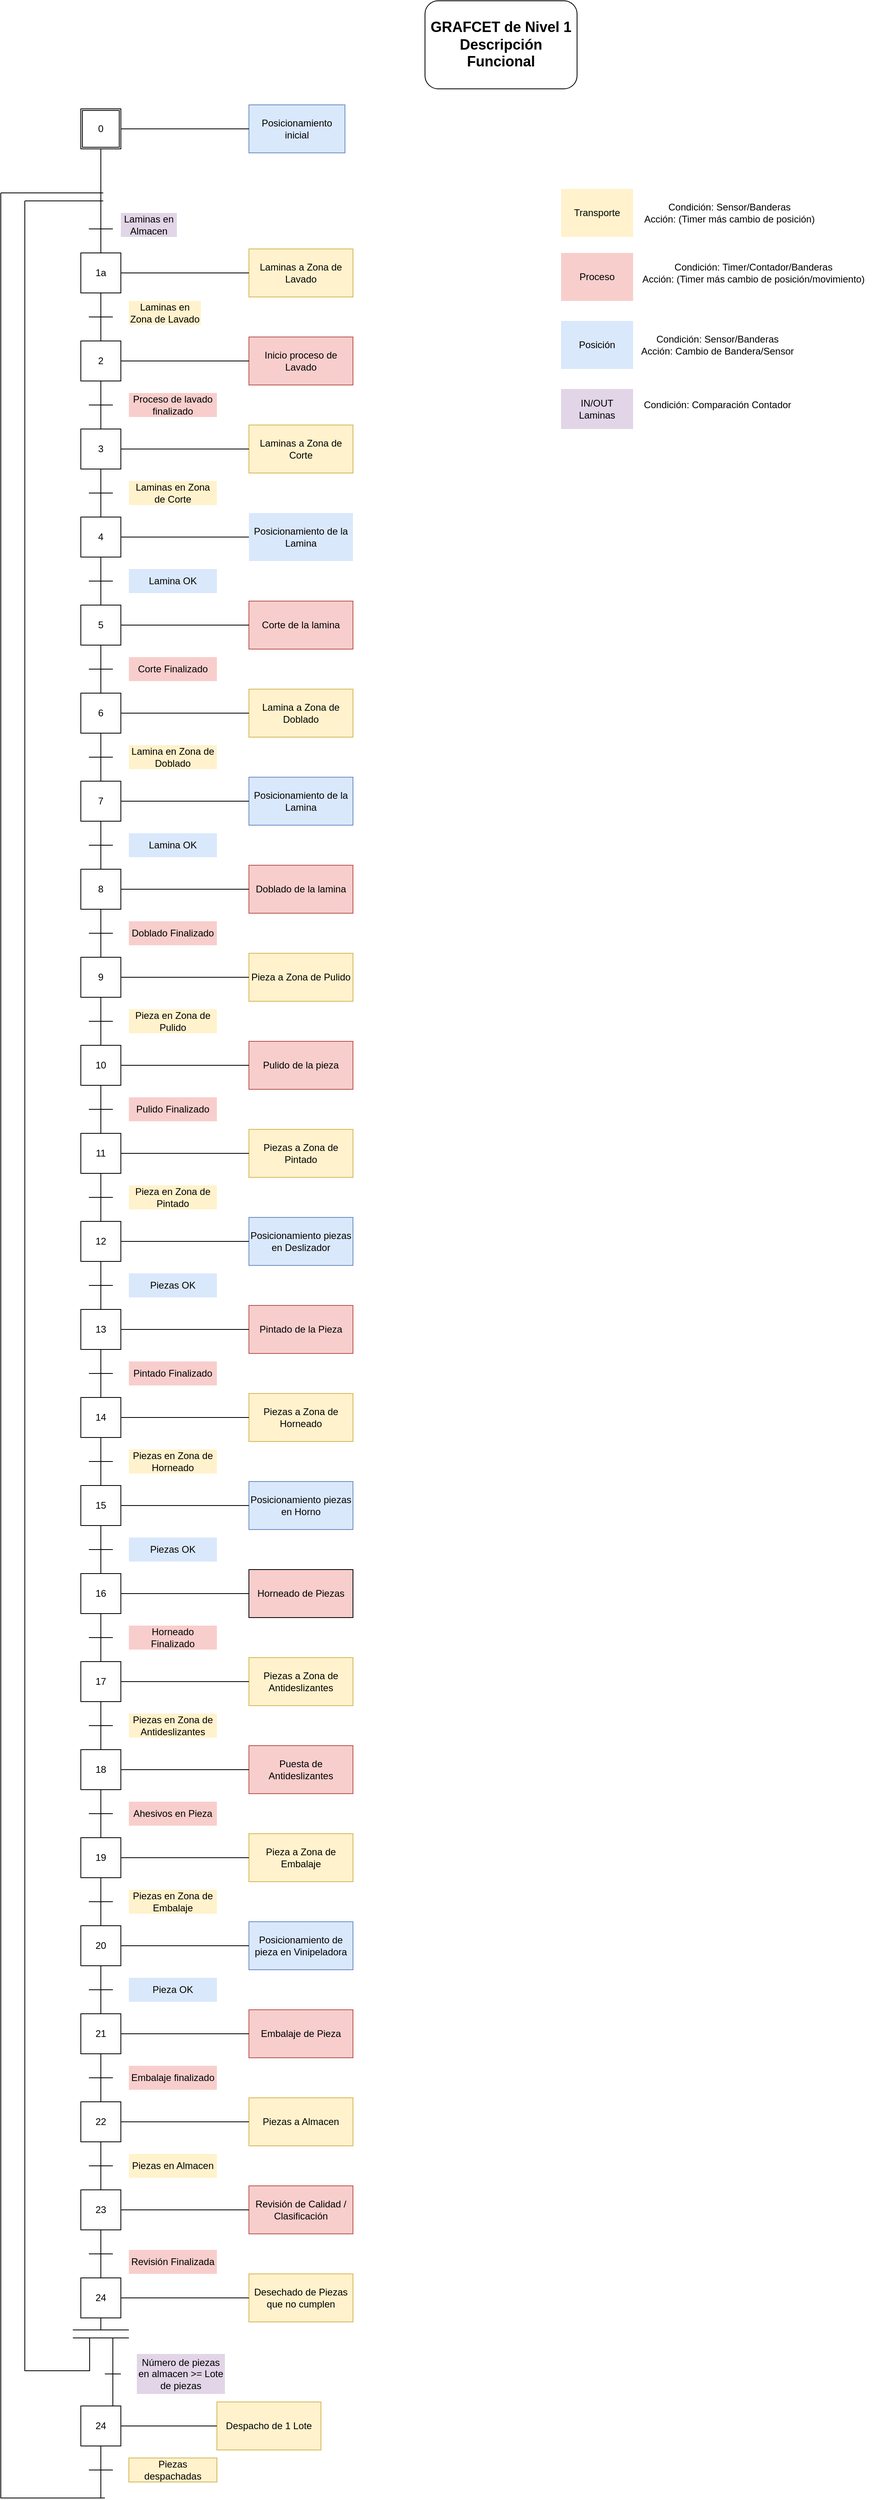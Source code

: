 <mxfile version="22.1.0" type="device" pages="3">
  <diagram name="Page-1" id="PPpdYgOk2pmz6mb1dnyO">
    <mxGraphModel dx="1262" dy="545" grid="1" gridSize="7" guides="1" tooltips="1" connect="1" arrows="1" fold="1" page="1" pageScale="1" pageWidth="2339" pageHeight="3300" math="0" shadow="0">
      <root>
        <mxCell id="0" />
        <mxCell id="1" parent="0" />
        <mxCell id="NQJd4CwdsoFblGqydjk5-3" value="0" style="shape=ext;double=1;rounded=0;whiteSpace=wrap;html=1;" parent="1" vertex="1">
          <mxGeometry x="210" y="165" width="50" height="50" as="geometry" />
        </mxCell>
        <mxCell id="NQJd4CwdsoFblGqydjk5-4" value="Posicionamiento inicial" style="rounded=0;whiteSpace=wrap;html=1;fillColor=#dae8fc;strokeColor=#6c8ebf;" parent="1" vertex="1">
          <mxGeometry x="420" y="160" width="120" height="60" as="geometry" />
        </mxCell>
        <mxCell id="NQJd4CwdsoFblGqydjk5-9" value="" style="endArrow=none;html=1;rounded=0;exitX=1;exitY=0.5;exitDx=0;exitDy=0;entryX=0;entryY=0.5;entryDx=0;entryDy=0;" parent="1" source="NQJd4CwdsoFblGqydjk5-3" target="NQJd4CwdsoFblGqydjk5-4" edge="1">
          <mxGeometry width="50" height="50" relative="1" as="geometry">
            <mxPoint x="530" y="280" as="sourcePoint" />
            <mxPoint x="580" y="230" as="targetPoint" />
          </mxGeometry>
        </mxCell>
        <mxCell id="NQJd4CwdsoFblGqydjk5-11" value="1a" style="rounded=0;whiteSpace=wrap;html=1;" parent="1" vertex="1">
          <mxGeometry x="210" y="345" width="50" height="50" as="geometry" />
        </mxCell>
        <mxCell id="NQJd4CwdsoFblGqydjk5-12" value="" style="endArrow=none;html=1;rounded=0;exitX=0.5;exitY=0;exitDx=0;exitDy=0;entryX=0.5;entryY=1;entryDx=0;entryDy=0;" parent="1" source="NQJd4CwdsoFblGqydjk5-11" target="NQJd4CwdsoFblGqydjk5-3" edge="1">
          <mxGeometry width="50" height="50" relative="1" as="geometry">
            <mxPoint x="530" y="305" as="sourcePoint" />
            <mxPoint x="580" y="255" as="targetPoint" />
          </mxGeometry>
        </mxCell>
        <mxCell id="NQJd4CwdsoFblGqydjk5-13" value="" style="endArrow=none;html=1;rounded=0;" parent="1" edge="1">
          <mxGeometry width="50" height="50" relative="1" as="geometry">
            <mxPoint x="220" y="315" as="sourcePoint" />
            <mxPoint x="250" y="315" as="targetPoint" />
          </mxGeometry>
        </mxCell>
        <mxCell id="NQJd4CwdsoFblGqydjk5-15" value="Laminas en Almacen" style="text;strokeColor=none;align=center;fillColor=#e1d5e7;html=1;verticalAlign=middle;whiteSpace=wrap;rounded=0;" parent="1" vertex="1">
          <mxGeometry x="260" y="295" width="70" height="30" as="geometry" />
        </mxCell>
        <mxCell id="NQJd4CwdsoFblGqydjk5-18" value="" style="endArrow=none;html=1;rounded=0;exitX=0.5;exitY=0;exitDx=0;exitDy=0;entryX=0.5;entryY=1;entryDx=0;entryDy=0;" parent="1" edge="1">
          <mxGeometry width="50" height="50" relative="1" as="geometry">
            <mxPoint x="235" y="455" as="sourcePoint" />
            <mxPoint x="235" y="395" as="targetPoint" />
          </mxGeometry>
        </mxCell>
        <mxCell id="NQJd4CwdsoFblGqydjk5-19" value="" style="endArrow=none;html=1;rounded=0;" parent="1" edge="1">
          <mxGeometry width="50" height="50" relative="1" as="geometry">
            <mxPoint x="220" y="425" as="sourcePoint" />
            <mxPoint x="250" y="425" as="targetPoint" />
          </mxGeometry>
        </mxCell>
        <mxCell id="NQJd4CwdsoFblGqydjk5-20" value="Laminas en Zona de Lavado" style="text;strokeColor=none;align=center;fillColor=#fff2cc;html=1;verticalAlign=middle;whiteSpace=wrap;rounded=0;" parent="1" vertex="1">
          <mxGeometry x="270" y="405" width="90" height="30" as="geometry" />
        </mxCell>
        <mxCell id="NQJd4CwdsoFblGqydjk5-21" value="Laminas a Zona de Lavado" style="rounded=0;whiteSpace=wrap;html=1;fillColor=#fff2cc;strokeColor=#d6b656;" parent="1" vertex="1">
          <mxGeometry x="420" y="340" width="130" height="60" as="geometry" />
        </mxCell>
        <mxCell id="NQJd4CwdsoFblGqydjk5-22" value="" style="endArrow=none;html=1;rounded=0;exitX=1;exitY=0.5;exitDx=0;exitDy=0;entryX=0;entryY=0.5;entryDx=0;entryDy=0;" parent="1" target="NQJd4CwdsoFblGqydjk5-21" edge="1">
          <mxGeometry width="50" height="50" relative="1" as="geometry">
            <mxPoint x="260" y="370" as="sourcePoint" />
            <mxPoint x="580" y="365" as="targetPoint" />
          </mxGeometry>
        </mxCell>
        <mxCell id="NQJd4CwdsoFblGqydjk5-25" value="2" style="rounded=0;whiteSpace=wrap;html=1;" parent="1" vertex="1">
          <mxGeometry x="210" y="455" width="50" height="50" as="geometry" />
        </mxCell>
        <mxCell id="NQJd4CwdsoFblGqydjk5-26" value="" style="endArrow=none;html=1;rounded=0;exitX=0.5;exitY=0;exitDx=0;exitDy=0;entryX=0.5;entryY=1;entryDx=0;entryDy=0;" parent="1" edge="1">
          <mxGeometry width="50" height="50" relative="1" as="geometry">
            <mxPoint x="235" y="565" as="sourcePoint" />
            <mxPoint x="235" y="505" as="targetPoint" />
          </mxGeometry>
        </mxCell>
        <mxCell id="NQJd4CwdsoFblGqydjk5-27" value="" style="endArrow=none;html=1;rounded=0;" parent="1" edge="1">
          <mxGeometry width="50" height="50" relative="1" as="geometry">
            <mxPoint x="220" y="535" as="sourcePoint" />
            <mxPoint x="250" y="535" as="targetPoint" />
          </mxGeometry>
        </mxCell>
        <mxCell id="NQJd4CwdsoFblGqydjk5-28" value="Inicio proceso de Lavado" style="rounded=0;whiteSpace=wrap;html=1;fillColor=#f8cecc;strokeColor=#b85450;" parent="1" vertex="1">
          <mxGeometry x="420" y="450" width="130" height="60" as="geometry" />
        </mxCell>
        <mxCell id="NQJd4CwdsoFblGqydjk5-29" value="" style="endArrow=none;html=1;rounded=0;exitX=1;exitY=0.5;exitDx=0;exitDy=0;entryX=0;entryY=0.5;entryDx=0;entryDy=0;" parent="1" target="NQJd4CwdsoFblGqydjk5-28" edge="1">
          <mxGeometry width="50" height="50" relative="1" as="geometry">
            <mxPoint x="260" y="480" as="sourcePoint" />
            <mxPoint x="580" y="475" as="targetPoint" />
          </mxGeometry>
        </mxCell>
        <mxCell id="NQJd4CwdsoFblGqydjk5-33" value="Proceso de lavado finalizado" style="text;strokeColor=none;align=center;fillColor=#f8cecc;html=1;verticalAlign=middle;whiteSpace=wrap;rounded=0;" parent="1" vertex="1">
          <mxGeometry x="270" y="520" width="110" height="30" as="geometry" />
        </mxCell>
        <mxCell id="NQJd4CwdsoFblGqydjk5-34" value="3" style="rounded=0;whiteSpace=wrap;html=1;" parent="1" vertex="1">
          <mxGeometry x="210" y="565" width="50" height="50" as="geometry" />
        </mxCell>
        <mxCell id="NQJd4CwdsoFblGqydjk5-35" value="" style="endArrow=none;html=1;rounded=0;exitX=0.5;exitY=0;exitDx=0;exitDy=0;entryX=0.5;entryY=1;entryDx=0;entryDy=0;" parent="1" edge="1">
          <mxGeometry width="50" height="50" relative="1" as="geometry">
            <mxPoint x="235" y="675" as="sourcePoint" />
            <mxPoint x="235" y="615" as="targetPoint" />
          </mxGeometry>
        </mxCell>
        <mxCell id="NQJd4CwdsoFblGqydjk5-36" value="" style="endArrow=none;html=1;rounded=0;" parent="1" edge="1">
          <mxGeometry width="50" height="50" relative="1" as="geometry">
            <mxPoint x="220" y="645" as="sourcePoint" />
            <mxPoint x="250" y="645" as="targetPoint" />
          </mxGeometry>
        </mxCell>
        <mxCell id="NQJd4CwdsoFblGqydjk5-37" value="Laminas a Zona de Corte" style="rounded=0;whiteSpace=wrap;html=1;fillColor=#fff2cc;strokeColor=#d6b656;" parent="1" vertex="1">
          <mxGeometry x="420" y="560" width="130" height="60" as="geometry" />
        </mxCell>
        <mxCell id="NQJd4CwdsoFblGqydjk5-38" value="" style="endArrow=none;html=1;rounded=0;exitX=1;exitY=0.5;exitDx=0;exitDy=0;entryX=0;entryY=0.5;entryDx=0;entryDy=0;" parent="1" target="NQJd4CwdsoFblGqydjk5-37" edge="1">
          <mxGeometry width="50" height="50" relative="1" as="geometry">
            <mxPoint x="260" y="590" as="sourcePoint" />
            <mxPoint x="580" y="585" as="targetPoint" />
          </mxGeometry>
        </mxCell>
        <mxCell id="NQJd4CwdsoFblGqydjk5-39" value="Laminas en Zona de Corte" style="text;strokeColor=none;align=center;fillColor=#fff2cc;html=1;verticalAlign=middle;whiteSpace=wrap;rounded=0;" parent="1" vertex="1">
          <mxGeometry x="270" y="630" width="110" height="30" as="geometry" />
        </mxCell>
        <mxCell id="NQJd4CwdsoFblGqydjk5-40" value="4" style="rounded=0;whiteSpace=wrap;html=1;" parent="1" vertex="1">
          <mxGeometry x="210" y="675" width="50" height="50" as="geometry" />
        </mxCell>
        <mxCell id="NQJd4CwdsoFblGqydjk5-41" value="" style="endArrow=none;html=1;rounded=0;exitX=0.5;exitY=0;exitDx=0;exitDy=0;entryX=0.5;entryY=1;entryDx=0;entryDy=0;" parent="1" edge="1">
          <mxGeometry width="50" height="50" relative="1" as="geometry">
            <mxPoint x="235" y="785" as="sourcePoint" />
            <mxPoint x="235" y="725" as="targetPoint" />
          </mxGeometry>
        </mxCell>
        <mxCell id="NQJd4CwdsoFblGqydjk5-42" value="" style="endArrow=none;html=1;rounded=0;" parent="1" edge="1">
          <mxGeometry width="50" height="50" relative="1" as="geometry">
            <mxPoint x="220" y="755" as="sourcePoint" />
            <mxPoint x="250" y="755" as="targetPoint" />
          </mxGeometry>
        </mxCell>
        <mxCell id="NQJd4CwdsoFblGqydjk5-43" value="Posicionamiento de la Lamina" style="rounded=0;whiteSpace=wrap;html=1;fillColor=#dae8fc;strokeColor=none;" parent="1" vertex="1">
          <mxGeometry x="420" y="670" width="130" height="60" as="geometry" />
        </mxCell>
        <mxCell id="NQJd4CwdsoFblGqydjk5-44" value="" style="endArrow=none;html=1;rounded=0;exitX=1;exitY=0.5;exitDx=0;exitDy=0;entryX=0;entryY=0.5;entryDx=0;entryDy=0;" parent="1" target="NQJd4CwdsoFblGqydjk5-43" edge="1">
          <mxGeometry width="50" height="50" relative="1" as="geometry">
            <mxPoint x="260" y="700" as="sourcePoint" />
            <mxPoint x="580" y="695" as="targetPoint" />
          </mxGeometry>
        </mxCell>
        <mxCell id="NQJd4CwdsoFblGqydjk5-45" value="Lamina OK" style="text;strokeColor=none;align=center;fillColor=#dae8fc;html=1;verticalAlign=middle;whiteSpace=wrap;rounded=0;" parent="1" vertex="1">
          <mxGeometry x="270" y="740" width="110" height="30" as="geometry" />
        </mxCell>
        <mxCell id="NQJd4CwdsoFblGqydjk5-46" value="5" style="rounded=0;whiteSpace=wrap;html=1;" parent="1" vertex="1">
          <mxGeometry x="210" y="785" width="50" height="50" as="geometry" />
        </mxCell>
        <mxCell id="NQJd4CwdsoFblGqydjk5-47" value="" style="endArrow=none;html=1;rounded=0;exitX=0.5;exitY=0;exitDx=0;exitDy=0;entryX=0.5;entryY=1;entryDx=0;entryDy=0;" parent="1" edge="1">
          <mxGeometry width="50" height="50" relative="1" as="geometry">
            <mxPoint x="235" y="895" as="sourcePoint" />
            <mxPoint x="235" y="835" as="targetPoint" />
          </mxGeometry>
        </mxCell>
        <mxCell id="NQJd4CwdsoFblGqydjk5-48" value="" style="endArrow=none;html=1;rounded=0;" parent="1" edge="1">
          <mxGeometry width="50" height="50" relative="1" as="geometry">
            <mxPoint x="220" y="865" as="sourcePoint" />
            <mxPoint x="250" y="865" as="targetPoint" />
          </mxGeometry>
        </mxCell>
        <mxCell id="NQJd4CwdsoFblGqydjk5-49" value="Corte de la lamina" style="rounded=0;whiteSpace=wrap;html=1;fillColor=#f8cecc;strokeColor=#b85450;" parent="1" vertex="1">
          <mxGeometry x="420" y="780" width="130" height="60" as="geometry" />
        </mxCell>
        <mxCell id="NQJd4CwdsoFblGqydjk5-50" value="" style="endArrow=none;html=1;rounded=0;exitX=1;exitY=0.5;exitDx=0;exitDy=0;entryX=0;entryY=0.5;entryDx=0;entryDy=0;" parent="1" target="NQJd4CwdsoFblGqydjk5-49" edge="1">
          <mxGeometry width="50" height="50" relative="1" as="geometry">
            <mxPoint x="260" y="810" as="sourcePoint" />
            <mxPoint x="580" y="805" as="targetPoint" />
          </mxGeometry>
        </mxCell>
        <mxCell id="NQJd4CwdsoFblGqydjk5-51" value="Corte Finalizado" style="text;strokeColor=none;align=center;fillColor=#f8cecc;html=1;verticalAlign=middle;whiteSpace=wrap;rounded=0;" parent="1" vertex="1">
          <mxGeometry x="270" y="850" width="110" height="30" as="geometry" />
        </mxCell>
        <mxCell id="NQJd4CwdsoFblGqydjk5-52" value="6" style="rounded=0;whiteSpace=wrap;html=1;" parent="1" vertex="1">
          <mxGeometry x="210" y="895" width="50" height="50" as="geometry" />
        </mxCell>
        <mxCell id="NQJd4CwdsoFblGqydjk5-53" value="" style="endArrow=none;html=1;rounded=0;exitX=0.5;exitY=0;exitDx=0;exitDy=0;entryX=0.5;entryY=1;entryDx=0;entryDy=0;" parent="1" edge="1">
          <mxGeometry width="50" height="50" relative="1" as="geometry">
            <mxPoint x="235" y="1005" as="sourcePoint" />
            <mxPoint x="235" y="945" as="targetPoint" />
          </mxGeometry>
        </mxCell>
        <mxCell id="NQJd4CwdsoFblGqydjk5-54" value="" style="endArrow=none;html=1;rounded=0;" parent="1" edge="1">
          <mxGeometry width="50" height="50" relative="1" as="geometry">
            <mxPoint x="220" y="975" as="sourcePoint" />
            <mxPoint x="250" y="975" as="targetPoint" />
          </mxGeometry>
        </mxCell>
        <mxCell id="NQJd4CwdsoFblGqydjk5-55" value="Lamina a Zona de Doblado" style="rounded=0;whiteSpace=wrap;html=1;fillColor=#fff2cc;strokeColor=#d6b656;" parent="1" vertex="1">
          <mxGeometry x="420" y="890" width="130" height="60" as="geometry" />
        </mxCell>
        <mxCell id="NQJd4CwdsoFblGqydjk5-56" value="" style="endArrow=none;html=1;rounded=0;exitX=1;exitY=0.5;exitDx=0;exitDy=0;entryX=0;entryY=0.5;entryDx=0;entryDy=0;" parent="1" target="NQJd4CwdsoFblGqydjk5-55" edge="1">
          <mxGeometry width="50" height="50" relative="1" as="geometry">
            <mxPoint x="260" y="920" as="sourcePoint" />
            <mxPoint x="580" y="915" as="targetPoint" />
          </mxGeometry>
        </mxCell>
        <mxCell id="NQJd4CwdsoFblGqydjk5-57" value="Lamina en Zona de Doblado" style="text;strokeColor=none;align=center;fillColor=#fff2cc;html=1;verticalAlign=middle;whiteSpace=wrap;rounded=0;" parent="1" vertex="1">
          <mxGeometry x="270" y="960" width="110" height="30" as="geometry" />
        </mxCell>
        <mxCell id="NQJd4CwdsoFblGqydjk5-58" value="7" style="rounded=0;whiteSpace=wrap;html=1;" parent="1" vertex="1">
          <mxGeometry x="210" y="1005" width="50" height="50" as="geometry" />
        </mxCell>
        <mxCell id="NQJd4CwdsoFblGqydjk5-59" value="" style="endArrow=none;html=1;rounded=0;exitX=0.5;exitY=0;exitDx=0;exitDy=0;entryX=0.5;entryY=1;entryDx=0;entryDy=0;" parent="1" edge="1">
          <mxGeometry width="50" height="50" relative="1" as="geometry">
            <mxPoint x="235" y="1115" as="sourcePoint" />
            <mxPoint x="235" y="1055" as="targetPoint" />
          </mxGeometry>
        </mxCell>
        <mxCell id="NQJd4CwdsoFblGqydjk5-60" value="" style="endArrow=none;html=1;rounded=0;" parent="1" edge="1">
          <mxGeometry width="50" height="50" relative="1" as="geometry">
            <mxPoint x="220" y="1085" as="sourcePoint" />
            <mxPoint x="250" y="1085" as="targetPoint" />
          </mxGeometry>
        </mxCell>
        <mxCell id="NQJd4CwdsoFblGqydjk5-61" value="Posicionamiento de la Lamina" style="rounded=0;whiteSpace=wrap;html=1;fillColor=#dae8fc;strokeColor=#6c8ebf;" parent="1" vertex="1">
          <mxGeometry x="420" y="1000" width="130" height="60" as="geometry" />
        </mxCell>
        <mxCell id="NQJd4CwdsoFblGqydjk5-62" value="" style="endArrow=none;html=1;rounded=0;exitX=1;exitY=0.5;exitDx=0;exitDy=0;entryX=0;entryY=0.5;entryDx=0;entryDy=0;" parent="1" target="NQJd4CwdsoFblGqydjk5-61" edge="1">
          <mxGeometry width="50" height="50" relative="1" as="geometry">
            <mxPoint x="260" y="1030" as="sourcePoint" />
            <mxPoint x="580" y="1025" as="targetPoint" />
          </mxGeometry>
        </mxCell>
        <mxCell id="NQJd4CwdsoFblGqydjk5-64" value="Lamina OK" style="text;strokeColor=none;align=center;fillColor=#dae8fc;html=1;verticalAlign=middle;whiteSpace=wrap;rounded=0;" parent="1" vertex="1">
          <mxGeometry x="270" y="1070" width="110" height="30" as="geometry" />
        </mxCell>
        <mxCell id="NQJd4CwdsoFblGqydjk5-65" value="8" style="rounded=0;whiteSpace=wrap;html=1;" parent="1" vertex="1">
          <mxGeometry x="210" y="1115" width="50" height="50" as="geometry" />
        </mxCell>
        <mxCell id="NQJd4CwdsoFblGqydjk5-66" value="" style="endArrow=none;html=1;rounded=0;exitX=0.5;exitY=0;exitDx=0;exitDy=0;entryX=0.5;entryY=1;entryDx=0;entryDy=0;" parent="1" edge="1">
          <mxGeometry width="50" height="50" relative="1" as="geometry">
            <mxPoint x="235" y="1225" as="sourcePoint" />
            <mxPoint x="235" y="1165" as="targetPoint" />
          </mxGeometry>
        </mxCell>
        <mxCell id="NQJd4CwdsoFblGqydjk5-67" value="" style="endArrow=none;html=1;rounded=0;" parent="1" edge="1">
          <mxGeometry width="50" height="50" relative="1" as="geometry">
            <mxPoint x="220" y="1195" as="sourcePoint" />
            <mxPoint x="250" y="1195" as="targetPoint" />
          </mxGeometry>
        </mxCell>
        <mxCell id="NQJd4CwdsoFblGqydjk5-68" value="Doblado de la lamina" style="rounded=0;whiteSpace=wrap;html=1;fillColor=#f8cecc;strokeColor=#b85450;" parent="1" vertex="1">
          <mxGeometry x="420" y="1110" width="130" height="60" as="geometry" />
        </mxCell>
        <mxCell id="NQJd4CwdsoFblGqydjk5-69" value="" style="endArrow=none;html=1;rounded=0;exitX=1;exitY=0.5;exitDx=0;exitDy=0;entryX=0;entryY=0.5;entryDx=0;entryDy=0;" parent="1" target="NQJd4CwdsoFblGqydjk5-68" edge="1">
          <mxGeometry width="50" height="50" relative="1" as="geometry">
            <mxPoint x="260" y="1140" as="sourcePoint" />
            <mxPoint x="580" y="1135" as="targetPoint" />
          </mxGeometry>
        </mxCell>
        <mxCell id="NQJd4CwdsoFblGqydjk5-70" value="Doblado Finalizado" style="text;strokeColor=none;align=center;fillColor=#f8cecc;html=1;verticalAlign=middle;whiteSpace=wrap;rounded=0;" parent="1" vertex="1">
          <mxGeometry x="270" y="1180" width="110" height="30" as="geometry" />
        </mxCell>
        <mxCell id="NQJd4CwdsoFblGqydjk5-71" value="9" style="rounded=0;whiteSpace=wrap;html=1;" parent="1" vertex="1">
          <mxGeometry x="210" y="1225" width="50" height="50" as="geometry" />
        </mxCell>
        <mxCell id="NQJd4CwdsoFblGqydjk5-72" value="" style="endArrow=none;html=1;rounded=0;exitX=0.5;exitY=0;exitDx=0;exitDy=0;entryX=0.5;entryY=1;entryDx=0;entryDy=0;" parent="1" edge="1">
          <mxGeometry width="50" height="50" relative="1" as="geometry">
            <mxPoint x="235" y="1335" as="sourcePoint" />
            <mxPoint x="235" y="1275" as="targetPoint" />
          </mxGeometry>
        </mxCell>
        <mxCell id="NQJd4CwdsoFblGqydjk5-73" value="" style="endArrow=none;html=1;rounded=0;" parent="1" edge="1">
          <mxGeometry width="50" height="50" relative="1" as="geometry">
            <mxPoint x="220" y="1305" as="sourcePoint" />
            <mxPoint x="250" y="1305" as="targetPoint" />
          </mxGeometry>
        </mxCell>
        <mxCell id="NQJd4CwdsoFblGqydjk5-74" value="Pieza a Zona de Pulido" style="rounded=0;whiteSpace=wrap;html=1;fillColor=#fff2cc;strokeColor=#d6b656;" parent="1" vertex="1">
          <mxGeometry x="420" y="1220" width="130" height="60" as="geometry" />
        </mxCell>
        <mxCell id="NQJd4CwdsoFblGqydjk5-75" value="" style="endArrow=none;html=1;rounded=0;exitX=1;exitY=0.5;exitDx=0;exitDy=0;entryX=0;entryY=0.5;entryDx=0;entryDy=0;" parent="1" target="NQJd4CwdsoFblGqydjk5-74" edge="1">
          <mxGeometry width="50" height="50" relative="1" as="geometry">
            <mxPoint x="260" y="1250" as="sourcePoint" />
            <mxPoint x="580" y="1245" as="targetPoint" />
          </mxGeometry>
        </mxCell>
        <mxCell id="NQJd4CwdsoFblGqydjk5-76" value="Pieza en Zona de Pulido" style="text;strokeColor=none;align=center;fillColor=#fff2cc;html=1;verticalAlign=middle;whiteSpace=wrap;rounded=0;" parent="1" vertex="1">
          <mxGeometry x="270" y="1290" width="110" height="30" as="geometry" />
        </mxCell>
        <mxCell id="NQJd4CwdsoFblGqydjk5-77" value="10" style="rounded=0;whiteSpace=wrap;html=1;" parent="1" vertex="1">
          <mxGeometry x="210" y="1335" width="50" height="50" as="geometry" />
        </mxCell>
        <mxCell id="NQJd4CwdsoFblGqydjk5-78" value="" style="endArrow=none;html=1;rounded=0;exitX=0.5;exitY=0;exitDx=0;exitDy=0;entryX=0.5;entryY=1;entryDx=0;entryDy=0;" parent="1" edge="1">
          <mxGeometry width="50" height="50" relative="1" as="geometry">
            <mxPoint x="235" y="1445" as="sourcePoint" />
            <mxPoint x="235" y="1385" as="targetPoint" />
          </mxGeometry>
        </mxCell>
        <mxCell id="NQJd4CwdsoFblGqydjk5-79" value="" style="endArrow=none;html=1;rounded=0;" parent="1" edge="1">
          <mxGeometry width="50" height="50" relative="1" as="geometry">
            <mxPoint x="220" y="1415" as="sourcePoint" />
            <mxPoint x="250" y="1415" as="targetPoint" />
          </mxGeometry>
        </mxCell>
        <mxCell id="NQJd4CwdsoFblGqydjk5-80" value="Pulido de la pieza" style="rounded=0;whiteSpace=wrap;html=1;fillColor=#f8cecc;strokeColor=#b85450;" parent="1" vertex="1">
          <mxGeometry x="420" y="1330" width="130" height="60" as="geometry" />
        </mxCell>
        <mxCell id="NQJd4CwdsoFblGqydjk5-81" value="" style="endArrow=none;html=1;rounded=0;exitX=1;exitY=0.5;exitDx=0;exitDy=0;entryX=0;entryY=0.5;entryDx=0;entryDy=0;" parent="1" target="NQJd4CwdsoFblGqydjk5-80" edge="1">
          <mxGeometry width="50" height="50" relative="1" as="geometry">
            <mxPoint x="260" y="1360" as="sourcePoint" />
            <mxPoint x="580" y="1355" as="targetPoint" />
          </mxGeometry>
        </mxCell>
        <mxCell id="NQJd4CwdsoFblGqydjk5-82" value="Pulido Finalizado" style="text;strokeColor=none;align=center;fillColor=#f8cecc;html=1;verticalAlign=middle;whiteSpace=wrap;rounded=0;" parent="1" vertex="1">
          <mxGeometry x="270" y="1400" width="110" height="30" as="geometry" />
        </mxCell>
        <mxCell id="NQJd4CwdsoFblGqydjk5-83" value="11" style="rounded=0;whiteSpace=wrap;html=1;" parent="1" vertex="1">
          <mxGeometry x="210" y="1445" width="50" height="50" as="geometry" />
        </mxCell>
        <mxCell id="NQJd4CwdsoFblGqydjk5-84" value="" style="endArrow=none;html=1;rounded=0;exitX=0.5;exitY=0;exitDx=0;exitDy=0;entryX=0.5;entryY=1;entryDx=0;entryDy=0;" parent="1" edge="1">
          <mxGeometry width="50" height="50" relative="1" as="geometry">
            <mxPoint x="235" y="1555" as="sourcePoint" />
            <mxPoint x="235" y="1495" as="targetPoint" />
          </mxGeometry>
        </mxCell>
        <mxCell id="NQJd4CwdsoFblGqydjk5-85" value="" style="endArrow=none;html=1;rounded=0;" parent="1" edge="1">
          <mxGeometry width="50" height="50" relative="1" as="geometry">
            <mxPoint x="220" y="1525" as="sourcePoint" />
            <mxPoint x="250" y="1525" as="targetPoint" />
          </mxGeometry>
        </mxCell>
        <mxCell id="NQJd4CwdsoFblGqydjk5-86" value="Piezas a Zona de Pintado" style="rounded=0;whiteSpace=wrap;html=1;fillColor=#fff2cc;strokeColor=#d6b656;" parent="1" vertex="1">
          <mxGeometry x="420" y="1440" width="130" height="60" as="geometry" />
        </mxCell>
        <mxCell id="NQJd4CwdsoFblGqydjk5-87" value="" style="endArrow=none;html=1;rounded=0;exitX=1;exitY=0.5;exitDx=0;exitDy=0;entryX=0;entryY=0.5;entryDx=0;entryDy=0;" parent="1" target="NQJd4CwdsoFblGqydjk5-86" edge="1">
          <mxGeometry width="50" height="50" relative="1" as="geometry">
            <mxPoint x="260" y="1470" as="sourcePoint" />
            <mxPoint x="580" y="1465" as="targetPoint" />
          </mxGeometry>
        </mxCell>
        <mxCell id="NQJd4CwdsoFblGqydjk5-88" value="Pieza en Zona de Pintado" style="text;strokeColor=none;align=center;fillColor=#fff2cc;html=1;verticalAlign=middle;whiteSpace=wrap;rounded=0;" parent="1" vertex="1">
          <mxGeometry x="270" y="1510" width="110" height="30" as="geometry" />
        </mxCell>
        <mxCell id="NQJd4CwdsoFblGqydjk5-89" value="12" style="rounded=0;whiteSpace=wrap;html=1;" parent="1" vertex="1">
          <mxGeometry x="210" y="1555" width="50" height="50" as="geometry" />
        </mxCell>
        <mxCell id="NQJd4CwdsoFblGqydjk5-90" value="" style="endArrow=none;html=1;rounded=0;exitX=0.5;exitY=0;exitDx=0;exitDy=0;entryX=0.5;entryY=1;entryDx=0;entryDy=0;" parent="1" edge="1">
          <mxGeometry width="50" height="50" relative="1" as="geometry">
            <mxPoint x="235" y="1665" as="sourcePoint" />
            <mxPoint x="235" y="1605" as="targetPoint" />
          </mxGeometry>
        </mxCell>
        <mxCell id="NQJd4CwdsoFblGqydjk5-91" value="" style="endArrow=none;html=1;rounded=0;" parent="1" edge="1">
          <mxGeometry width="50" height="50" relative="1" as="geometry">
            <mxPoint x="220" y="1635" as="sourcePoint" />
            <mxPoint x="250" y="1635" as="targetPoint" />
          </mxGeometry>
        </mxCell>
        <mxCell id="NQJd4CwdsoFblGqydjk5-92" value="Posicionamiento piezas en Deslizador" style="rounded=0;whiteSpace=wrap;html=1;fillColor=#dae8fc;strokeColor=#6c8ebf;" parent="1" vertex="1">
          <mxGeometry x="420" y="1550" width="130" height="60" as="geometry" />
        </mxCell>
        <mxCell id="NQJd4CwdsoFblGqydjk5-93" value="" style="endArrow=none;html=1;rounded=0;exitX=1;exitY=0.5;exitDx=0;exitDy=0;entryX=0;entryY=0.5;entryDx=0;entryDy=0;" parent="1" target="NQJd4CwdsoFblGqydjk5-92" edge="1">
          <mxGeometry width="50" height="50" relative="1" as="geometry">
            <mxPoint x="260" y="1580" as="sourcePoint" />
            <mxPoint x="580" y="1575" as="targetPoint" />
          </mxGeometry>
        </mxCell>
        <mxCell id="NQJd4CwdsoFblGqydjk5-94" value="Piezas OK" style="text;strokeColor=none;align=center;fillColor=#dae8fc;html=1;verticalAlign=middle;whiteSpace=wrap;rounded=0;" parent="1" vertex="1">
          <mxGeometry x="270" y="1620" width="110" height="30" as="geometry" />
        </mxCell>
        <mxCell id="NQJd4CwdsoFblGqydjk5-107" value="13" style="rounded=0;whiteSpace=wrap;html=1;" parent="1" vertex="1">
          <mxGeometry x="210" y="1665" width="50" height="50" as="geometry" />
        </mxCell>
        <mxCell id="NQJd4CwdsoFblGqydjk5-108" value="" style="endArrow=none;html=1;rounded=0;exitX=0.5;exitY=0;exitDx=0;exitDy=0;entryX=0.5;entryY=1;entryDx=0;entryDy=0;" parent="1" edge="1">
          <mxGeometry width="50" height="50" relative="1" as="geometry">
            <mxPoint x="235" y="1775" as="sourcePoint" />
            <mxPoint x="235" y="1715" as="targetPoint" />
          </mxGeometry>
        </mxCell>
        <mxCell id="NQJd4CwdsoFblGqydjk5-109" value="" style="endArrow=none;html=1;rounded=0;" parent="1" edge="1">
          <mxGeometry width="50" height="50" relative="1" as="geometry">
            <mxPoint x="220" y="1745" as="sourcePoint" />
            <mxPoint x="250" y="1745" as="targetPoint" />
          </mxGeometry>
        </mxCell>
        <mxCell id="NQJd4CwdsoFblGqydjk5-110" value="Pintado de la Pieza" style="rounded=0;whiteSpace=wrap;html=1;fillColor=#f8cecc;strokeColor=#b85450;" parent="1" vertex="1">
          <mxGeometry x="420" y="1660" width="130" height="60" as="geometry" />
        </mxCell>
        <mxCell id="NQJd4CwdsoFblGqydjk5-111" value="" style="endArrow=none;html=1;rounded=0;exitX=1;exitY=0.5;exitDx=0;exitDy=0;entryX=0;entryY=0.5;entryDx=0;entryDy=0;" parent="1" target="NQJd4CwdsoFblGqydjk5-110" edge="1">
          <mxGeometry width="50" height="50" relative="1" as="geometry">
            <mxPoint x="260" y="1690" as="sourcePoint" />
            <mxPoint x="580" y="1685" as="targetPoint" />
          </mxGeometry>
        </mxCell>
        <mxCell id="NQJd4CwdsoFblGqydjk5-112" value="Pintado Finalizado" style="text;strokeColor=none;align=center;fillColor=#f8cecc;html=1;verticalAlign=middle;whiteSpace=wrap;rounded=0;" parent="1" vertex="1">
          <mxGeometry x="270" y="1730" width="110" height="30" as="geometry" />
        </mxCell>
        <mxCell id="NQJd4CwdsoFblGqydjk5-113" value="14" style="rounded=0;whiteSpace=wrap;html=1;" parent="1" vertex="1">
          <mxGeometry x="210" y="1775" width="50" height="50" as="geometry" />
        </mxCell>
        <mxCell id="NQJd4CwdsoFblGqydjk5-114" value="" style="endArrow=none;html=1;rounded=0;exitX=0.5;exitY=0;exitDx=0;exitDy=0;entryX=0.5;entryY=1;entryDx=0;entryDy=0;" parent="1" edge="1">
          <mxGeometry width="50" height="50" relative="1" as="geometry">
            <mxPoint x="235" y="1885" as="sourcePoint" />
            <mxPoint x="235" y="1825" as="targetPoint" />
          </mxGeometry>
        </mxCell>
        <mxCell id="NQJd4CwdsoFblGqydjk5-115" value="" style="endArrow=none;html=1;rounded=0;" parent="1" edge="1">
          <mxGeometry width="50" height="50" relative="1" as="geometry">
            <mxPoint x="220" y="1855" as="sourcePoint" />
            <mxPoint x="250" y="1855" as="targetPoint" />
          </mxGeometry>
        </mxCell>
        <mxCell id="NQJd4CwdsoFblGqydjk5-116" value="Piezas a Zona de Horneado" style="rounded=0;whiteSpace=wrap;html=1;fillColor=#fff2cc;strokeColor=#d6b656;" parent="1" vertex="1">
          <mxGeometry x="420" y="1770" width="130" height="60" as="geometry" />
        </mxCell>
        <mxCell id="NQJd4CwdsoFblGqydjk5-117" value="" style="endArrow=none;html=1;rounded=0;exitX=1;exitY=0.5;exitDx=0;exitDy=0;entryX=0;entryY=0.5;entryDx=0;entryDy=0;" parent="1" target="NQJd4CwdsoFblGqydjk5-116" edge="1">
          <mxGeometry width="50" height="50" relative="1" as="geometry">
            <mxPoint x="260" y="1800" as="sourcePoint" />
            <mxPoint x="580" y="1795" as="targetPoint" />
          </mxGeometry>
        </mxCell>
        <mxCell id="NQJd4CwdsoFblGqydjk5-118" value="Piezas en Zona de Horneado" style="text;strokeColor=none;align=center;fillColor=#fff2cc;html=1;verticalAlign=middle;whiteSpace=wrap;rounded=0;" parent="1" vertex="1">
          <mxGeometry x="270" y="1840" width="110" height="30" as="geometry" />
        </mxCell>
        <mxCell id="NQJd4CwdsoFblGqydjk5-119" value="15" style="rounded=0;whiteSpace=wrap;html=1;" parent="1" vertex="1">
          <mxGeometry x="210" y="1885" width="50" height="50" as="geometry" />
        </mxCell>
        <mxCell id="NQJd4CwdsoFblGqydjk5-120" value="" style="endArrow=none;html=1;rounded=0;exitX=0.5;exitY=0;exitDx=0;exitDy=0;entryX=0.5;entryY=1;entryDx=0;entryDy=0;" parent="1" edge="1">
          <mxGeometry width="50" height="50" relative="1" as="geometry">
            <mxPoint x="235" y="1995" as="sourcePoint" />
            <mxPoint x="235" y="1935" as="targetPoint" />
          </mxGeometry>
        </mxCell>
        <mxCell id="NQJd4CwdsoFblGqydjk5-121" value="" style="endArrow=none;html=1;rounded=0;" parent="1" edge="1">
          <mxGeometry width="50" height="50" relative="1" as="geometry">
            <mxPoint x="220" y="1965" as="sourcePoint" />
            <mxPoint x="250" y="1965" as="targetPoint" />
          </mxGeometry>
        </mxCell>
        <mxCell id="NQJd4CwdsoFblGqydjk5-122" value="Posicionamiento piezas en Horno" style="rounded=0;whiteSpace=wrap;html=1;fillColor=#dae8fc;strokeColor=#6c8ebf;" parent="1" vertex="1">
          <mxGeometry x="420" y="1880" width="130" height="60" as="geometry" />
        </mxCell>
        <mxCell id="NQJd4CwdsoFblGqydjk5-123" value="" style="endArrow=none;html=1;rounded=0;exitX=1;exitY=0.5;exitDx=0;exitDy=0;entryX=0;entryY=0.5;entryDx=0;entryDy=0;" parent="1" target="NQJd4CwdsoFblGqydjk5-122" edge="1">
          <mxGeometry width="50" height="50" relative="1" as="geometry">
            <mxPoint x="260" y="1910" as="sourcePoint" />
            <mxPoint x="580" y="1905" as="targetPoint" />
          </mxGeometry>
        </mxCell>
        <mxCell id="NQJd4CwdsoFblGqydjk5-124" value="Piezas OK" style="text;strokeColor=none;align=center;fillColor=#dae8fc;html=1;verticalAlign=middle;whiteSpace=wrap;rounded=0;" parent="1" vertex="1">
          <mxGeometry x="270" y="1950" width="110" height="30" as="geometry" />
        </mxCell>
        <mxCell id="NQJd4CwdsoFblGqydjk5-125" value="16" style="rounded=0;whiteSpace=wrap;html=1;" parent="1" vertex="1">
          <mxGeometry x="210" y="1995" width="50" height="50" as="geometry" />
        </mxCell>
        <mxCell id="NQJd4CwdsoFblGqydjk5-126" value="" style="endArrow=none;html=1;rounded=0;exitX=0.5;exitY=0;exitDx=0;exitDy=0;entryX=0.5;entryY=1;entryDx=0;entryDy=0;" parent="1" edge="1">
          <mxGeometry width="50" height="50" relative="1" as="geometry">
            <mxPoint x="235" y="2105" as="sourcePoint" />
            <mxPoint x="235" y="2045" as="targetPoint" />
          </mxGeometry>
        </mxCell>
        <mxCell id="NQJd4CwdsoFblGqydjk5-127" value="" style="endArrow=none;html=1;rounded=0;" parent="1" edge="1">
          <mxGeometry width="50" height="50" relative="1" as="geometry">
            <mxPoint x="220" y="2075" as="sourcePoint" />
            <mxPoint x="250" y="2075" as="targetPoint" />
          </mxGeometry>
        </mxCell>
        <mxCell id="NQJd4CwdsoFblGqydjk5-128" value="Horneado de Piezas" style="rounded=0;whiteSpace=wrap;html=1;fillColor=#f8cecc;strokeColor=default;" parent="1" vertex="1">
          <mxGeometry x="420" y="1990" width="130" height="60" as="geometry" />
        </mxCell>
        <mxCell id="NQJd4CwdsoFblGqydjk5-129" value="" style="endArrow=none;html=1;rounded=0;exitX=1;exitY=0.5;exitDx=0;exitDy=0;entryX=0;entryY=0.5;entryDx=0;entryDy=0;" parent="1" target="NQJd4CwdsoFblGqydjk5-128" edge="1">
          <mxGeometry width="50" height="50" relative="1" as="geometry">
            <mxPoint x="260" y="2020" as="sourcePoint" />
            <mxPoint x="580" y="2015" as="targetPoint" />
          </mxGeometry>
        </mxCell>
        <mxCell id="NQJd4CwdsoFblGqydjk5-130" value="Horneado Finalizado" style="text;strokeColor=none;align=center;fillColor=#f8cecc;html=1;verticalAlign=middle;whiteSpace=wrap;rounded=0;" parent="1" vertex="1">
          <mxGeometry x="270" y="2060" width="110" height="30" as="geometry" />
        </mxCell>
        <mxCell id="NQJd4CwdsoFblGqydjk5-131" value="17" style="rounded=0;whiteSpace=wrap;html=1;" parent="1" vertex="1">
          <mxGeometry x="210" y="2105" width="50" height="50" as="geometry" />
        </mxCell>
        <mxCell id="NQJd4CwdsoFblGqydjk5-132" value="" style="endArrow=none;html=1;rounded=0;exitX=0.5;exitY=0;exitDx=0;exitDy=0;entryX=0.5;entryY=1;entryDx=0;entryDy=0;" parent="1" edge="1">
          <mxGeometry width="50" height="50" relative="1" as="geometry">
            <mxPoint x="235" y="2215" as="sourcePoint" />
            <mxPoint x="235" y="2155" as="targetPoint" />
          </mxGeometry>
        </mxCell>
        <mxCell id="NQJd4CwdsoFblGqydjk5-133" value="" style="endArrow=none;html=1;rounded=0;" parent="1" edge="1">
          <mxGeometry width="50" height="50" relative="1" as="geometry">
            <mxPoint x="220" y="2185" as="sourcePoint" />
            <mxPoint x="250" y="2185" as="targetPoint" />
          </mxGeometry>
        </mxCell>
        <mxCell id="NQJd4CwdsoFblGqydjk5-134" value="Piezas a Zona de Antideslizantes" style="rounded=0;whiteSpace=wrap;html=1;fillColor=#fff2cc;strokeColor=#d6b656;" parent="1" vertex="1">
          <mxGeometry x="420" y="2100" width="130" height="60" as="geometry" />
        </mxCell>
        <mxCell id="NQJd4CwdsoFblGqydjk5-135" value="" style="endArrow=none;html=1;rounded=0;exitX=1;exitY=0.5;exitDx=0;exitDy=0;entryX=0;entryY=0.5;entryDx=0;entryDy=0;" parent="1" target="NQJd4CwdsoFblGqydjk5-134" edge="1">
          <mxGeometry width="50" height="50" relative="1" as="geometry">
            <mxPoint x="260" y="2130" as="sourcePoint" />
            <mxPoint x="580" y="2125" as="targetPoint" />
          </mxGeometry>
        </mxCell>
        <mxCell id="NQJd4CwdsoFblGqydjk5-136" value="Piezas en Zona de Antideslizantes" style="text;strokeColor=none;align=center;fillColor=#fff2cc;html=1;verticalAlign=middle;whiteSpace=wrap;rounded=0;" parent="1" vertex="1">
          <mxGeometry x="270" y="2170" width="110" height="30" as="geometry" />
        </mxCell>
        <mxCell id="NQJd4CwdsoFblGqydjk5-137" value="18" style="rounded=0;whiteSpace=wrap;html=1;" parent="1" vertex="1">
          <mxGeometry x="210" y="2215" width="50" height="50" as="geometry" />
        </mxCell>
        <mxCell id="NQJd4CwdsoFblGqydjk5-138" value="" style="endArrow=none;html=1;rounded=0;exitX=0.5;exitY=0;exitDx=0;exitDy=0;entryX=0.5;entryY=1;entryDx=0;entryDy=0;" parent="1" edge="1">
          <mxGeometry width="50" height="50" relative="1" as="geometry">
            <mxPoint x="235" y="2325" as="sourcePoint" />
            <mxPoint x="235" y="2265" as="targetPoint" />
          </mxGeometry>
        </mxCell>
        <mxCell id="NQJd4CwdsoFblGqydjk5-139" value="" style="endArrow=none;html=1;rounded=0;" parent="1" edge="1">
          <mxGeometry width="50" height="50" relative="1" as="geometry">
            <mxPoint x="220" y="2295" as="sourcePoint" />
            <mxPoint x="250" y="2295" as="targetPoint" />
          </mxGeometry>
        </mxCell>
        <mxCell id="NQJd4CwdsoFblGqydjk5-140" value="Puesta de Antideslizantes" style="rounded=0;whiteSpace=wrap;html=1;fillColor=#f8cecc;strokeColor=#b85450;" parent="1" vertex="1">
          <mxGeometry x="420" y="2210" width="130" height="60" as="geometry" />
        </mxCell>
        <mxCell id="NQJd4CwdsoFblGqydjk5-141" value="" style="endArrow=none;html=1;rounded=0;exitX=1;exitY=0.5;exitDx=0;exitDy=0;entryX=0;entryY=0.5;entryDx=0;entryDy=0;" parent="1" target="NQJd4CwdsoFblGqydjk5-140" edge="1">
          <mxGeometry width="50" height="50" relative="1" as="geometry">
            <mxPoint x="260" y="2240" as="sourcePoint" />
            <mxPoint x="580" y="2235" as="targetPoint" />
          </mxGeometry>
        </mxCell>
        <mxCell id="NQJd4CwdsoFblGqydjk5-142" value="Ahesivos en Pieza" style="text;strokeColor=none;align=center;fillColor=#f8cecc;html=1;verticalAlign=middle;whiteSpace=wrap;rounded=0;" parent="1" vertex="1">
          <mxGeometry x="270" y="2280" width="110" height="30" as="geometry" />
        </mxCell>
        <mxCell id="NQJd4CwdsoFblGqydjk5-143" value="19" style="rounded=0;whiteSpace=wrap;html=1;" parent="1" vertex="1">
          <mxGeometry x="210" y="2325" width="50" height="50" as="geometry" />
        </mxCell>
        <mxCell id="NQJd4CwdsoFblGqydjk5-144" value="" style="endArrow=none;html=1;rounded=0;exitX=0.5;exitY=0;exitDx=0;exitDy=0;entryX=0.5;entryY=1;entryDx=0;entryDy=0;" parent="1" edge="1">
          <mxGeometry width="50" height="50" relative="1" as="geometry">
            <mxPoint x="235" y="2435" as="sourcePoint" />
            <mxPoint x="235" y="2375" as="targetPoint" />
          </mxGeometry>
        </mxCell>
        <mxCell id="NQJd4CwdsoFblGqydjk5-145" value="" style="endArrow=none;html=1;rounded=0;" parent="1" edge="1">
          <mxGeometry width="50" height="50" relative="1" as="geometry">
            <mxPoint x="220" y="2405" as="sourcePoint" />
            <mxPoint x="250" y="2405" as="targetPoint" />
          </mxGeometry>
        </mxCell>
        <mxCell id="NQJd4CwdsoFblGqydjk5-146" value="Pieza a Zona de Embalaje" style="rounded=0;whiteSpace=wrap;html=1;fillColor=#fff2cc;strokeColor=#d6b656;" parent="1" vertex="1">
          <mxGeometry x="420" y="2320" width="130" height="60" as="geometry" />
        </mxCell>
        <mxCell id="NQJd4CwdsoFblGqydjk5-147" value="" style="endArrow=none;html=1;rounded=0;exitX=1;exitY=0.5;exitDx=0;exitDy=0;entryX=0;entryY=0.5;entryDx=0;entryDy=0;" parent="1" target="NQJd4CwdsoFblGqydjk5-146" edge="1">
          <mxGeometry width="50" height="50" relative="1" as="geometry">
            <mxPoint x="260" y="2350" as="sourcePoint" />
            <mxPoint x="580" y="2345" as="targetPoint" />
          </mxGeometry>
        </mxCell>
        <mxCell id="NQJd4CwdsoFblGqydjk5-148" value="Piezas en Zona de Embalaje" style="text;strokeColor=none;align=center;fillColor=#fff2cc;html=1;verticalAlign=middle;whiteSpace=wrap;rounded=0;" parent="1" vertex="1">
          <mxGeometry x="270" y="2390" width="110" height="30" as="geometry" />
        </mxCell>
        <mxCell id="NQJd4CwdsoFblGqydjk5-149" value="20" style="rounded=0;whiteSpace=wrap;html=1;" parent="1" vertex="1">
          <mxGeometry x="210" y="2435" width="50" height="50" as="geometry" />
        </mxCell>
        <mxCell id="NQJd4CwdsoFblGqydjk5-150" value="" style="endArrow=none;html=1;rounded=0;exitX=0.5;exitY=0;exitDx=0;exitDy=0;entryX=0.5;entryY=1;entryDx=0;entryDy=0;" parent="1" edge="1">
          <mxGeometry width="50" height="50" relative="1" as="geometry">
            <mxPoint x="235" y="2545" as="sourcePoint" />
            <mxPoint x="235" y="2485" as="targetPoint" />
          </mxGeometry>
        </mxCell>
        <mxCell id="NQJd4CwdsoFblGqydjk5-151" value="" style="endArrow=none;html=1;rounded=0;" parent="1" edge="1">
          <mxGeometry width="50" height="50" relative="1" as="geometry">
            <mxPoint x="220" y="2515" as="sourcePoint" />
            <mxPoint x="250" y="2515" as="targetPoint" />
          </mxGeometry>
        </mxCell>
        <mxCell id="NQJd4CwdsoFblGqydjk5-152" value="Posicionamiento de pieza en Vinipeladora" style="rounded=0;whiteSpace=wrap;html=1;fillColor=#dae8fc;strokeColor=#6c8ebf;" parent="1" vertex="1">
          <mxGeometry x="420" y="2430" width="130" height="60" as="geometry" />
        </mxCell>
        <mxCell id="NQJd4CwdsoFblGqydjk5-153" value="" style="endArrow=none;html=1;rounded=0;exitX=1;exitY=0.5;exitDx=0;exitDy=0;entryX=0;entryY=0.5;entryDx=0;entryDy=0;" parent="1" target="NQJd4CwdsoFblGqydjk5-152" edge="1">
          <mxGeometry width="50" height="50" relative="1" as="geometry">
            <mxPoint x="260" y="2460" as="sourcePoint" />
            <mxPoint x="580" y="2455" as="targetPoint" />
          </mxGeometry>
        </mxCell>
        <mxCell id="NQJd4CwdsoFblGqydjk5-154" value="Pieza OK" style="text;strokeColor=none;align=center;fillColor=#dae8fc;html=1;verticalAlign=middle;whiteSpace=wrap;rounded=0;" parent="1" vertex="1">
          <mxGeometry x="270" y="2500" width="110" height="30" as="geometry" />
        </mxCell>
        <mxCell id="NQJd4CwdsoFblGqydjk5-155" value="21" style="rounded=0;whiteSpace=wrap;html=1;" parent="1" vertex="1">
          <mxGeometry x="210" y="2545" width="50" height="50" as="geometry" />
        </mxCell>
        <mxCell id="NQJd4CwdsoFblGqydjk5-156" value="" style="endArrow=none;html=1;rounded=0;exitX=0.5;exitY=0;exitDx=0;exitDy=0;entryX=0.5;entryY=1;entryDx=0;entryDy=0;" parent="1" edge="1">
          <mxGeometry width="50" height="50" relative="1" as="geometry">
            <mxPoint x="235" y="2655" as="sourcePoint" />
            <mxPoint x="235" y="2595" as="targetPoint" />
          </mxGeometry>
        </mxCell>
        <mxCell id="NQJd4CwdsoFblGqydjk5-157" value="" style="endArrow=none;html=1;rounded=0;" parent="1" edge="1">
          <mxGeometry width="50" height="50" relative="1" as="geometry">
            <mxPoint x="220" y="2625" as="sourcePoint" />
            <mxPoint x="250" y="2625" as="targetPoint" />
          </mxGeometry>
        </mxCell>
        <mxCell id="NQJd4CwdsoFblGqydjk5-158" value="Embalaje de Pieza" style="rounded=0;whiteSpace=wrap;html=1;fillColor=#f8cecc;strokeColor=#b85450;" parent="1" vertex="1">
          <mxGeometry x="420" y="2540" width="130" height="60" as="geometry" />
        </mxCell>
        <mxCell id="NQJd4CwdsoFblGqydjk5-159" value="" style="endArrow=none;html=1;rounded=0;exitX=1;exitY=0.5;exitDx=0;exitDy=0;entryX=0;entryY=0.5;entryDx=0;entryDy=0;" parent="1" target="NQJd4CwdsoFblGqydjk5-158" edge="1">
          <mxGeometry width="50" height="50" relative="1" as="geometry">
            <mxPoint x="260" y="2570" as="sourcePoint" />
            <mxPoint x="580" y="2565" as="targetPoint" />
          </mxGeometry>
        </mxCell>
        <mxCell id="NQJd4CwdsoFblGqydjk5-160" value="Embalaje finalizado" style="text;strokeColor=none;align=center;fillColor=#f8cecc;html=1;verticalAlign=middle;whiteSpace=wrap;rounded=0;" parent="1" vertex="1">
          <mxGeometry x="270" y="2610" width="110" height="30" as="geometry" />
        </mxCell>
        <mxCell id="NQJd4CwdsoFblGqydjk5-173" value="22" style="rounded=0;whiteSpace=wrap;html=1;" parent="1" vertex="1">
          <mxGeometry x="210" y="2655" width="50" height="50" as="geometry" />
        </mxCell>
        <mxCell id="NQJd4CwdsoFblGqydjk5-174" value="" style="endArrow=none;html=1;rounded=0;exitX=0.5;exitY=0;exitDx=0;exitDy=0;entryX=0.5;entryY=1;entryDx=0;entryDy=0;" parent="1" edge="1">
          <mxGeometry width="50" height="50" relative="1" as="geometry">
            <mxPoint x="235" y="2765" as="sourcePoint" />
            <mxPoint x="235" y="2705" as="targetPoint" />
          </mxGeometry>
        </mxCell>
        <mxCell id="NQJd4CwdsoFblGqydjk5-175" value="" style="endArrow=none;html=1;rounded=0;" parent="1" edge="1">
          <mxGeometry width="50" height="50" relative="1" as="geometry">
            <mxPoint x="220" y="2735" as="sourcePoint" />
            <mxPoint x="250" y="2735" as="targetPoint" />
          </mxGeometry>
        </mxCell>
        <mxCell id="NQJd4CwdsoFblGqydjk5-176" value="Piezas a Almacen" style="rounded=0;whiteSpace=wrap;html=1;fillColor=#fff2cc;strokeColor=#d6b656;" parent="1" vertex="1">
          <mxGeometry x="420" y="2650" width="130" height="60" as="geometry" />
        </mxCell>
        <mxCell id="NQJd4CwdsoFblGqydjk5-177" value="" style="endArrow=none;html=1;rounded=0;exitX=1;exitY=0.5;exitDx=0;exitDy=0;entryX=0;entryY=0.5;entryDx=0;entryDy=0;" parent="1" target="NQJd4CwdsoFblGqydjk5-176" edge="1">
          <mxGeometry width="50" height="50" relative="1" as="geometry">
            <mxPoint x="260" y="2680" as="sourcePoint" />
            <mxPoint x="580" y="2675" as="targetPoint" />
          </mxGeometry>
        </mxCell>
        <mxCell id="NQJd4CwdsoFblGqydjk5-178" value="Piezas en Almacen" style="text;strokeColor=none;align=center;fillColor=#fff2cc;html=1;verticalAlign=middle;whiteSpace=wrap;rounded=0;" parent="1" vertex="1">
          <mxGeometry x="270" y="2720" width="110" height="30" as="geometry" />
        </mxCell>
        <mxCell id="NQJd4CwdsoFblGqydjk5-179" value="23" style="rounded=0;whiteSpace=wrap;html=1;" parent="1" vertex="1">
          <mxGeometry x="210" y="2765" width="50" height="50" as="geometry" />
        </mxCell>
        <mxCell id="NQJd4CwdsoFblGqydjk5-180" value="" style="endArrow=none;html=1;rounded=0;exitX=0.5;exitY=0;exitDx=0;exitDy=0;entryX=0.5;entryY=1;entryDx=0;entryDy=0;" parent="1" edge="1">
          <mxGeometry width="50" height="50" relative="1" as="geometry">
            <mxPoint x="235" y="2875" as="sourcePoint" />
            <mxPoint x="235" y="2815" as="targetPoint" />
          </mxGeometry>
        </mxCell>
        <mxCell id="NQJd4CwdsoFblGqydjk5-181" value="" style="endArrow=none;html=1;rounded=0;" parent="1" edge="1">
          <mxGeometry width="50" height="50" relative="1" as="geometry">
            <mxPoint x="220" y="2845" as="sourcePoint" />
            <mxPoint x="250" y="2845" as="targetPoint" />
          </mxGeometry>
        </mxCell>
        <mxCell id="NQJd4CwdsoFblGqydjk5-182" value="Revisión de Calidad / Clasificación" style="rounded=0;whiteSpace=wrap;html=1;fillColor=#f8cecc;strokeColor=#b85450;" parent="1" vertex="1">
          <mxGeometry x="420" y="2760" width="130" height="60" as="geometry" />
        </mxCell>
        <mxCell id="NQJd4CwdsoFblGqydjk5-183" value="" style="endArrow=none;html=1;rounded=0;exitX=1;exitY=0.5;exitDx=0;exitDy=0;entryX=0;entryY=0.5;entryDx=0;entryDy=0;" parent="1" target="NQJd4CwdsoFblGqydjk5-182" edge="1">
          <mxGeometry width="50" height="50" relative="1" as="geometry">
            <mxPoint x="260" y="2790" as="sourcePoint" />
            <mxPoint x="580" y="2785" as="targetPoint" />
          </mxGeometry>
        </mxCell>
        <mxCell id="NQJd4CwdsoFblGqydjk5-184" value="Número de piezas en almacen &amp;gt;= Lote de piezas" style="text;strokeColor=none;align=center;fillColor=#e1d5e7;html=1;verticalAlign=middle;whiteSpace=wrap;rounded=0;" parent="1" vertex="1">
          <mxGeometry x="280" y="2970" width="110" height="50" as="geometry" />
        </mxCell>
        <mxCell id="NQJd4CwdsoFblGqydjk5-186" value="24" style="rounded=0;whiteSpace=wrap;html=1;" parent="1" vertex="1">
          <mxGeometry x="210" y="2875" width="50" height="50" as="geometry" />
        </mxCell>
        <mxCell id="NQJd4CwdsoFblGqydjk5-187" value="" style="endArrow=none;html=1;rounded=0;edgeStyle=orthogonalEdgeStyle;" parent="1" edge="1">
          <mxGeometry width="50" height="50" relative="1" as="geometry">
            <mxPoint x="250" y="3035" as="sourcePoint" />
            <mxPoint x="250" y="2950" as="targetPoint" />
          </mxGeometry>
        </mxCell>
        <mxCell id="NQJd4CwdsoFblGqydjk5-188" value="" style="endArrow=none;html=1;rounded=0;" parent="1" edge="1">
          <mxGeometry width="50" height="50" relative="1" as="geometry">
            <mxPoint x="240" y="2995" as="sourcePoint" />
            <mxPoint x="260" y="2995" as="targetPoint" />
          </mxGeometry>
        </mxCell>
        <mxCell id="NQJd4CwdsoFblGqydjk5-189" value="Desechado de Piezas que no cumplen" style="rounded=0;whiteSpace=wrap;html=1;fillColor=#fff2cc;strokeColor=#d6b656;" parent="1" vertex="1">
          <mxGeometry x="420" y="2870" width="130" height="60" as="geometry" />
        </mxCell>
        <mxCell id="NQJd4CwdsoFblGqydjk5-190" value="" style="endArrow=none;html=1;rounded=0;exitX=1;exitY=0.5;exitDx=0;exitDy=0;entryX=0;entryY=0.5;entryDx=0;entryDy=0;" parent="1" target="NQJd4CwdsoFblGqydjk5-189" edge="1">
          <mxGeometry width="50" height="50" relative="1" as="geometry">
            <mxPoint x="260" y="2900" as="sourcePoint" />
            <mxPoint x="580" y="2895" as="targetPoint" />
          </mxGeometry>
        </mxCell>
        <mxCell id="NQJd4CwdsoFblGqydjk5-200" value="" style="endArrow=none;html=1;rounded=0;" parent="1" edge="1">
          <mxGeometry width="50" height="50" relative="1" as="geometry">
            <mxPoint x="110" y="270" as="sourcePoint" />
            <mxPoint x="240" y="3150" as="targetPoint" />
            <Array as="points">
              <mxPoint x="110" y="3150" />
            </Array>
          </mxGeometry>
        </mxCell>
        <mxCell id="NQJd4CwdsoFblGqydjk5-201" value="" style="endArrow=none;html=1;rounded=0;" parent="1" edge="1">
          <mxGeometry width="50" height="50" relative="1" as="geometry">
            <mxPoint x="110" y="270" as="sourcePoint" />
            <mxPoint x="238" y="270" as="targetPoint" />
          </mxGeometry>
        </mxCell>
        <mxCell id="NQJd4CwdsoFblGqydjk5-202" value="Transporte" style="rounded=0;whiteSpace=wrap;html=1;fillColor=#fff2cc;strokeColor=none;" parent="1" vertex="1">
          <mxGeometry x="810" y="265" width="90" height="60" as="geometry" />
        </mxCell>
        <mxCell id="NQJd4CwdsoFblGqydjk5-206" value="24" style="rounded=0;whiteSpace=wrap;html=1;" parent="1" vertex="1">
          <mxGeometry x="210" y="3035" width="50" height="50" as="geometry" />
        </mxCell>
        <mxCell id="NQJd4CwdsoFblGqydjk5-207" value="" style="endArrow=none;html=1;rounded=0;entryX=0.5;entryY=1;entryDx=0;entryDy=0;edgeStyle=orthogonalEdgeStyle;" parent="1" edge="1">
          <mxGeometry width="50" height="50" relative="1" as="geometry">
            <mxPoint x="235" y="3150" as="sourcePoint" />
            <mxPoint x="235" y="3085" as="targetPoint" />
          </mxGeometry>
        </mxCell>
        <mxCell id="NQJd4CwdsoFblGqydjk5-208" value="" style="endArrow=none;html=1;rounded=0;" parent="1" edge="1">
          <mxGeometry width="50" height="50" relative="1" as="geometry">
            <mxPoint x="220" y="3115" as="sourcePoint" />
            <mxPoint x="250" y="3115" as="targetPoint" />
          </mxGeometry>
        </mxCell>
        <mxCell id="NQJd4CwdsoFblGqydjk5-209" value="Despacho de 1 Lote" style="rounded=0;whiteSpace=wrap;html=1;fillColor=#fff2cc;strokeColor=#d6b656;" parent="1" vertex="1">
          <mxGeometry x="380" y="3030" width="130" height="60" as="geometry" />
        </mxCell>
        <mxCell id="NQJd4CwdsoFblGqydjk5-210" value="" style="endArrow=none;html=1;rounded=0;exitX=1;exitY=0.5;exitDx=0;exitDy=0;entryX=0;entryY=0.5;entryDx=0;entryDy=0;" parent="1" target="NQJd4CwdsoFblGqydjk5-209" edge="1">
          <mxGeometry width="50" height="50" relative="1" as="geometry">
            <mxPoint x="260" y="3060" as="sourcePoint" />
            <mxPoint x="580" y="3055" as="targetPoint" />
          </mxGeometry>
        </mxCell>
        <mxCell id="NQJd4CwdsoFblGqydjk5-211" value="Piezas despachadas" style="text;strokeColor=#d6b656;align=center;fillColor=#fff2cc;html=1;verticalAlign=middle;whiteSpace=wrap;rounded=0;" parent="1" vertex="1">
          <mxGeometry x="270" y="3100" width="110" height="30" as="geometry" />
        </mxCell>
        <mxCell id="NQJd4CwdsoFblGqydjk5-214" value="Revisión Finalizada" style="text;strokeColor=none;align=center;fillColor=#f8cecc;html=1;verticalAlign=middle;whiteSpace=wrap;rounded=0;" parent="1" vertex="1">
          <mxGeometry x="270" y="2840" width="110" height="30" as="geometry" />
        </mxCell>
        <mxCell id="NQJd4CwdsoFblGqydjk5-215" value="Proceso" style="rounded=0;whiteSpace=wrap;html=1;fillColor=#f8cecc;strokeColor=none;" parent="1" vertex="1">
          <mxGeometry x="810" y="345" width="90" height="60" as="geometry" />
        </mxCell>
        <mxCell id="NQJd4CwdsoFblGqydjk5-216" value="Posición" style="rounded=0;whiteSpace=wrap;html=1;fillColor=#dae8fc;strokeColor=none;" parent="1" vertex="1">
          <mxGeometry x="810" y="430" width="90" height="60" as="geometry" />
        </mxCell>
        <mxCell id="NQJd4CwdsoFblGqydjk5-218" value="IN/OUT&lt;br&gt;Laminas" style="text;strokeColor=none;align=center;fillColor=#e1d5e7;html=1;verticalAlign=middle;whiteSpace=wrap;rounded=0;" parent="1" vertex="1">
          <mxGeometry x="810" y="515" width="90" height="50" as="geometry" />
        </mxCell>
        <mxCell id="NQJd4CwdsoFblGqydjk5-219" value="Condición: Sensor/Banderas&lt;br&gt;Acción: (Timer más cambio de posición)" style="text;html=1;align=center;verticalAlign=middle;resizable=0;points=[];autosize=1;strokeColor=none;fillColor=none;" parent="1" vertex="1">
          <mxGeometry x="900" y="275" width="240" height="40" as="geometry" />
        </mxCell>
        <mxCell id="NQJd4CwdsoFblGqydjk5-220" value="Condición: Timer/Contador/Banderas&lt;br&gt;Acción: (Timer más cambio de posición/movimiento)" style="text;html=1;align=center;verticalAlign=middle;resizable=0;points=[];autosize=1;strokeColor=none;fillColor=none;" parent="1" vertex="1">
          <mxGeometry x="900" y="350" width="300" height="40" as="geometry" />
        </mxCell>
        <mxCell id="NQJd4CwdsoFblGqydjk5-221" value="Condición: Sensor/Banderas&lt;br&gt;Acción: Cambio de Bandera/Sensor" style="text;html=1;align=center;verticalAlign=middle;resizable=0;points=[];autosize=1;strokeColor=none;fillColor=none;" parent="1" vertex="1">
          <mxGeometry x="900" y="440" width="210" height="40" as="geometry" />
        </mxCell>
        <mxCell id="NQJd4CwdsoFblGqydjk5-222" value="Condición: Comparación Contador" style="text;html=1;align=center;verticalAlign=middle;resizable=0;points=[];autosize=1;strokeColor=none;fillColor=none;" parent="1" vertex="1">
          <mxGeometry x="900" y="520" width="210" height="30" as="geometry" />
        </mxCell>
        <mxCell id="ignYIB6CBLze_0joUSlG-1" value="" style="endArrow=none;html=1;rounded=0;" parent="1" edge="1">
          <mxGeometry width="50" height="50" relative="1" as="geometry">
            <mxPoint x="200" y="2940" as="sourcePoint" />
            <mxPoint x="270" y="2940" as="targetPoint" />
          </mxGeometry>
        </mxCell>
        <mxCell id="ignYIB6CBLze_0joUSlG-2" value="" style="endArrow=none;html=1;rounded=0;" parent="1" edge="1">
          <mxGeometry width="50" height="50" relative="1" as="geometry">
            <mxPoint x="200" y="2950" as="sourcePoint" />
            <mxPoint x="270" y="2950" as="targetPoint" />
          </mxGeometry>
        </mxCell>
        <mxCell id="ignYIB6CBLze_0joUSlG-3" value="" style="endArrow=none;html=1;rounded=0;edgeStyle=orthogonalEdgeStyle;" parent="1" edge="1">
          <mxGeometry width="50" height="50" relative="1" as="geometry">
            <mxPoint x="140" y="280" as="sourcePoint" />
            <mxPoint x="221" y="2950" as="targetPoint" />
            <Array as="points">
              <mxPoint x="150" y="2991" />
              <mxPoint x="221" y="2991" />
              <mxPoint x="221" y="2950" />
            </Array>
          </mxGeometry>
        </mxCell>
        <mxCell id="ignYIB6CBLze_0joUSlG-4" value="" style="endArrow=none;html=1;rounded=0;entryX=0.5;entryY=1;entryDx=0;entryDy=0;" parent="1" target="NQJd4CwdsoFblGqydjk5-186" edge="1">
          <mxGeometry width="50" height="50" relative="1" as="geometry">
            <mxPoint x="235" y="2940" as="sourcePoint" />
            <mxPoint x="300" y="2910" as="targetPoint" />
          </mxGeometry>
        </mxCell>
        <mxCell id="ignYIB6CBLze_0joUSlG-5" value="" style="endArrow=none;html=1;rounded=0;" parent="1" edge="1">
          <mxGeometry width="50" height="50" relative="1" as="geometry">
            <mxPoint x="140" y="280" as="sourcePoint" />
            <mxPoint x="238" y="280" as="targetPoint" />
          </mxGeometry>
        </mxCell>
        <mxCell id="QPZ9oDiuC27oQFy0TpY4-1" value="&lt;b&gt;&lt;font style=&quot;font-size: 18px;&quot;&gt;GRAFCET de Nivel 1 Descripción Funcional&lt;/font&gt;&lt;/b&gt;" style="rounded=1;whiteSpace=wrap;html=1;" parent="1" vertex="1">
          <mxGeometry x="640" y="30" width="190" height="110" as="geometry" />
        </mxCell>
      </root>
    </mxGraphModel>
  </diagram>
  <diagram id="9ur2YNQXcU-jc5uIdrsL" name="Page-2">
    <mxGraphModel dx="1640" dy="708" grid="1" gridSize="7" guides="1" tooltips="1" connect="1" arrows="1" fold="1" page="1" pageScale="1" pageWidth="2339" pageHeight="3300" background="none" math="0" shadow="0">
      <root>
        <mxCell id="0" />
        <mxCell id="1" parent="0" />
        <mxCell id="RFZ5rJwRLSDNyrsrcom5-164" value="0" style="shape=ext;double=1;rounded=0;whiteSpace=wrap;html=1;shadow=0;" parent="1" vertex="1">
          <mxGeometry x="290" y="264" width="50" height="50" as="geometry" />
        </mxCell>
        <mxCell id="RFZ5rJwRLSDNyrsrcom5-165" value="Reinicio de Banderas&lt;br&gt;Actuadores a Posición inicial e Ingresar Contador de Laminas" style="rounded=0;whiteSpace=wrap;html=1;shadow=0;" parent="1" vertex="1">
          <mxGeometry x="518" y="259" width="172" height="60" as="geometry" />
        </mxCell>
        <mxCell id="RFZ5rJwRLSDNyrsrcom5-166" value="" style="endArrow=none;html=1;rounded=0;exitX=1;exitY=0.5;exitDx=0;exitDy=0;entryX=0;entryY=0.5;entryDx=0;entryDy=0;shadow=0;" parent="1" source="RFZ5rJwRLSDNyrsrcom5-164" target="RFZ5rJwRLSDNyrsrcom5-165" edge="1">
          <mxGeometry width="50" height="50" relative="1" as="geometry">
            <mxPoint x="610" y="379" as="sourcePoint" />
            <mxPoint x="660" y="329" as="targetPoint" />
          </mxGeometry>
        </mxCell>
        <mxCell id="RFZ5rJwRLSDNyrsrcom5-167" value="1" style="rounded=0;whiteSpace=wrap;html=1;shadow=0;" parent="1" vertex="1">
          <mxGeometry x="290" y="415" width="50" height="50" as="geometry" />
        </mxCell>
        <mxCell id="RFZ5rJwRLSDNyrsrcom5-168" value="" style="endArrow=none;html=1;rounded=0;exitX=0.5;exitY=0;exitDx=0;exitDy=0;entryX=0.5;entryY=1;entryDx=0;entryDy=0;shadow=0;" parent="1" source="RFZ5rJwRLSDNyrsrcom5-167" target="RFZ5rJwRLSDNyrsrcom5-164" edge="1">
          <mxGeometry width="50" height="50" relative="1" as="geometry">
            <mxPoint x="610" y="375" as="sourcePoint" />
            <mxPoint x="660" y="325" as="targetPoint" />
          </mxGeometry>
        </mxCell>
        <mxCell id="RFZ5rJwRLSDNyrsrcom5-170" value="Confirmación número de láminas y la bandera de Inicio" style="text;align=center;html=1;verticalAlign=middle;whiteSpace=wrap;rounded=0;shadow=0;" parent="1" vertex="1">
          <mxGeometry x="333" y="323" width="164" height="30" as="geometry" />
        </mxCell>
        <mxCell id="RFZ5rJwRLSDNyrsrcom5-171" value="" style="endArrow=none;html=1;rounded=0;exitX=0.5;exitY=0;exitDx=0;exitDy=0;entryX=0.5;entryY=1;entryDx=0;entryDy=0;shadow=0;" parent="1" edge="1">
          <mxGeometry width="50" height="50" relative="1" as="geometry">
            <mxPoint x="315" y="525" as="sourcePoint" />
            <mxPoint x="315" y="465" as="targetPoint" />
          </mxGeometry>
        </mxCell>
        <mxCell id="RFZ5rJwRLSDNyrsrcom5-172" value="" style="endArrow=none;html=1;rounded=0;shadow=0;" parent="1" edge="1">
          <mxGeometry width="50" height="50" relative="1" as="geometry">
            <mxPoint x="300" y="495" as="sourcePoint" />
            <mxPoint x="330" y="495" as="targetPoint" />
          </mxGeometry>
        </mxCell>
        <mxCell id="RFZ5rJwRLSDNyrsrcom5-174" value="Timer (Tiempo de transporte Laminas de Almacen a Lavado) y Contador de Laminas --" style="rounded=0;whiteSpace=wrap;html=1;shadow=0;" parent="1" vertex="1">
          <mxGeometry x="500" y="410" width="179" height="60" as="geometry" />
        </mxCell>
        <mxCell id="RFZ5rJwRLSDNyrsrcom5-175" value="" style="endArrow=none;html=1;rounded=0;exitX=1;exitY=0.5;exitDx=0;exitDy=0;entryX=0;entryY=0.5;entryDx=0;entryDy=0;shadow=0;" parent="1" target="RFZ5rJwRLSDNyrsrcom5-174" edge="1">
          <mxGeometry width="50" height="50" relative="1" as="geometry">
            <mxPoint x="340" y="440" as="sourcePoint" />
            <mxPoint x="660" y="435" as="targetPoint" />
          </mxGeometry>
        </mxCell>
        <mxCell id="RFZ5rJwRLSDNyrsrcom5-176" value="2" style="rounded=0;whiteSpace=wrap;html=1;shadow=0;" parent="1" vertex="1">
          <mxGeometry x="290" y="525" width="50" height="50" as="geometry" />
        </mxCell>
        <mxCell id="RFZ5rJwRLSDNyrsrcom5-177" value="" style="endArrow=none;html=1;rounded=0;exitX=0.5;exitY=0;exitDx=0;exitDy=0;entryX=0.5;entryY=1;entryDx=0;entryDy=0;shadow=0;" parent="1" edge="1">
          <mxGeometry width="50" height="50" relative="1" as="geometry">
            <mxPoint x="315" y="635" as="sourcePoint" />
            <mxPoint x="315" y="575" as="targetPoint" />
          </mxGeometry>
        </mxCell>
        <mxCell id="RFZ5rJwRLSDNyrsrcom5-178" value="" style="endArrow=none;html=1;rounded=0;shadow=0;" parent="1" edge="1">
          <mxGeometry width="50" height="50" relative="1" as="geometry">
            <mxPoint x="300" y="595" as="sourcePoint" />
            <mxPoint x="330" y="595" as="targetPoint" />
          </mxGeometry>
        </mxCell>
        <mxCell id="RFZ5rJwRLSDNyrsrcom5-179" value="Timer (Rutina de lavado)" style="rounded=0;whiteSpace=wrap;html=1;shadow=0;" parent="1" vertex="1">
          <mxGeometry x="500" y="520" width="109" height="60" as="geometry" />
        </mxCell>
        <mxCell id="RFZ5rJwRLSDNyrsrcom5-180" value="" style="endArrow=none;html=1;rounded=0;exitX=1;exitY=0.5;exitDx=0;exitDy=0;entryX=0;entryY=0.5;entryDx=0;entryDy=0;shadow=0;" parent="1" target="RFZ5rJwRLSDNyrsrcom5-179" edge="1">
          <mxGeometry width="50" height="50" relative="1" as="geometry">
            <mxPoint x="340" y="550" as="sourcePoint" />
            <mxPoint x="660" y="545" as="targetPoint" />
          </mxGeometry>
        </mxCell>
        <mxCell id="RFZ5rJwRLSDNyrsrcom5-181" value="Bandera de Fin de Lavado Arriba" style="text;align=center;html=1;verticalAlign=middle;whiteSpace=wrap;rounded=0;shadow=0;" parent="1" vertex="1">
          <mxGeometry x="349" y="580" width="110" height="30" as="geometry" />
        </mxCell>
        <mxCell id="RFZ5rJwRLSDNyrsrcom5-182" value="3" style="rounded=0;whiteSpace=wrap;html=1;shadow=0;" parent="1" vertex="1">
          <mxGeometry x="290" y="635" width="50" height="50" as="geometry" />
        </mxCell>
        <mxCell id="RFZ5rJwRLSDNyrsrcom5-183" value="" style="endArrow=none;html=1;rounded=0;exitX=0.5;exitY=0;exitDx=0;exitDy=0;entryX=0.5;entryY=1;entryDx=0;entryDy=0;shadow=0;" parent="1" edge="1">
          <mxGeometry width="50" height="50" relative="1" as="geometry">
            <mxPoint x="315" y="745" as="sourcePoint" />
            <mxPoint x="315" y="685" as="targetPoint" />
          </mxGeometry>
        </mxCell>
        <mxCell id="RFZ5rJwRLSDNyrsrcom5-184" value="" style="endArrow=none;html=1;rounded=0;shadow=0;" parent="1" edge="1">
          <mxGeometry width="50" height="50" relative="1" as="geometry">
            <mxPoint x="300" y="715" as="sourcePoint" />
            <mxPoint x="330" y="715" as="targetPoint" />
          </mxGeometry>
        </mxCell>
        <mxCell id="RFZ5rJwRLSDNyrsrcom5-186" value="" style="endArrow=none;html=1;rounded=0;exitX=1;exitY=0.5;exitDx=0;exitDy=0;entryX=0;entryY=0.5;entryDx=0;entryDy=0;shadow=0;" parent="1" edge="1">
          <mxGeometry width="50" height="50" relative="1" as="geometry">
            <mxPoint x="340" y="660" as="sourcePoint" />
            <mxPoint x="500" y="660" as="targetPoint" />
          </mxGeometry>
        </mxCell>
        <mxCell id="RFZ5rJwRLSDNyrsrcom5-188" value="4" style="rounded=0;whiteSpace=wrap;html=1;shadow=0;" parent="1" vertex="1">
          <mxGeometry x="290" y="745" width="50" height="50" as="geometry" />
        </mxCell>
        <mxCell id="RFZ5rJwRLSDNyrsrcom5-189" value="" style="endArrow=none;html=1;rounded=0;exitX=0.5;exitY=0;exitDx=0;exitDy=0;entryX=0.5;entryY=1;entryDx=0;entryDy=0;shadow=0;" parent="1" edge="1">
          <mxGeometry width="50" height="50" relative="1" as="geometry">
            <mxPoint x="315" y="855" as="sourcePoint" />
            <mxPoint x="315" y="795" as="targetPoint" />
          </mxGeometry>
        </mxCell>
        <mxCell id="RFZ5rJwRLSDNyrsrcom5-190" value="" style="endArrow=none;html=1;rounded=0;shadow=0;" parent="1" edge="1">
          <mxGeometry width="50" height="50" relative="1" as="geometry">
            <mxPoint x="300" y="825" as="sourcePoint" />
            <mxPoint x="330" y="825" as="targetPoint" />
          </mxGeometry>
        </mxCell>
        <mxCell id="RFZ5rJwRLSDNyrsrcom5-191" value="Timer (Tiempo de posicionamiento - alistamiento)" style="rounded=0;whiteSpace=wrap;html=1;shadow=0;" parent="1" vertex="1">
          <mxGeometry x="500" y="740" width="130" height="60" as="geometry" />
        </mxCell>
        <mxCell id="RFZ5rJwRLSDNyrsrcom5-192" value="" style="endArrow=none;html=1;rounded=0;exitX=1;exitY=0.5;exitDx=0;exitDy=0;entryX=0;entryY=0.5;entryDx=0;entryDy=0;shadow=0;" parent="1" target="RFZ5rJwRLSDNyrsrcom5-191" edge="1">
          <mxGeometry width="50" height="50" relative="1" as="geometry">
            <mxPoint x="340" y="770" as="sourcePoint" />
            <mxPoint x="660" y="765" as="targetPoint" />
          </mxGeometry>
        </mxCell>
        <mxCell id="RFZ5rJwRLSDNyrsrcom5-193" value="Bandera de timer" style="text;align=center;html=1;verticalAlign=middle;whiteSpace=wrap;rounded=0;shadow=0;" parent="1" vertex="1">
          <mxGeometry x="350" y="810" width="110" height="30" as="geometry" />
        </mxCell>
        <mxCell id="RFZ5rJwRLSDNyrsrcom5-194" value="5" style="rounded=0;whiteSpace=wrap;html=1;shadow=0;" parent="1" vertex="1">
          <mxGeometry x="290" y="855" width="50" height="50" as="geometry" />
        </mxCell>
        <mxCell id="RFZ5rJwRLSDNyrsrcom5-195" value="" style="endArrow=none;html=1;rounded=0;exitX=0.5;exitY=0;exitDx=0;exitDy=0;entryX=0.5;entryY=1;entryDx=0;entryDy=0;shadow=0;" parent="1" edge="1">
          <mxGeometry width="50" height="50" relative="1" as="geometry">
            <mxPoint x="315" y="965" as="sourcePoint" />
            <mxPoint x="315" y="905" as="targetPoint" />
          </mxGeometry>
        </mxCell>
        <mxCell id="RFZ5rJwRLSDNyrsrcom5-196" value="" style="endArrow=none;html=1;rounded=0;shadow=0;" parent="1" edge="1">
          <mxGeometry width="50" height="50" relative="1" as="geometry">
            <mxPoint x="300" y="935" as="sourcePoint" />
            <mxPoint x="330" y="935" as="targetPoint" />
          </mxGeometry>
        </mxCell>
        <mxCell id="RFZ5rJwRLSDNyrsrcom5-197" value="Timer Rutina de corte&lt;br style=&quot;border-color: var(--border-color);&quot;&gt;(Bandera al finalizar)" style="rounded=0;whiteSpace=wrap;html=1;shadow=0;" parent="1" vertex="1">
          <mxGeometry x="500" y="850" width="130" height="60" as="geometry" />
        </mxCell>
        <mxCell id="RFZ5rJwRLSDNyrsrcom5-198" value="" style="endArrow=none;html=1;rounded=0;exitX=1;exitY=0.5;exitDx=0;exitDy=0;entryX=0;entryY=0.5;entryDx=0;entryDy=0;shadow=0;" parent="1" target="RFZ5rJwRLSDNyrsrcom5-197" edge="1">
          <mxGeometry width="50" height="50" relative="1" as="geometry">
            <mxPoint x="340" y="880" as="sourcePoint" />
            <mxPoint x="660" y="875" as="targetPoint" />
          </mxGeometry>
        </mxCell>
        <mxCell id="RFZ5rJwRLSDNyrsrcom5-199" value="Bandera de Fin de Corte Arriba" style="text;align=center;html=1;verticalAlign=middle;whiteSpace=wrap;rounded=0;shadow=0;" parent="1" vertex="1">
          <mxGeometry x="350" y="920" width="110" height="30" as="geometry" />
        </mxCell>
        <mxCell id="RFZ5rJwRLSDNyrsrcom5-200" value="6" style="rounded=0;whiteSpace=wrap;html=1;shadow=0;" parent="1" vertex="1">
          <mxGeometry x="290" y="965" width="50" height="50" as="geometry" />
        </mxCell>
        <mxCell id="RFZ5rJwRLSDNyrsrcom5-201" value="" style="endArrow=none;html=1;rounded=0;exitX=0.5;exitY=0;exitDx=0;exitDy=0;entryX=0.5;entryY=1;entryDx=0;entryDy=0;shadow=0;" parent="1" edge="1">
          <mxGeometry width="50" height="50" relative="1" as="geometry">
            <mxPoint x="315" y="1075" as="sourcePoint" />
            <mxPoint x="315" y="1015" as="targetPoint" />
          </mxGeometry>
        </mxCell>
        <mxCell id="RFZ5rJwRLSDNyrsrcom5-202" value="" style="endArrow=none;html=1;rounded=0;shadow=0;" parent="1" edge="1">
          <mxGeometry width="50" height="50" relative="1" as="geometry">
            <mxPoint x="300" y="1045" as="sourcePoint" />
            <mxPoint x="330" y="1045" as="targetPoint" />
          </mxGeometry>
        </mxCell>
        <mxCell id="RFZ5rJwRLSDNyrsrcom5-203" value="Timer (Tiempo de transporte Laminas de Corte a Doblado)" style="rounded=0;whiteSpace=wrap;html=1;shadow=0;" parent="1" vertex="1">
          <mxGeometry x="500" y="960" width="130" height="60" as="geometry" />
        </mxCell>
        <mxCell id="RFZ5rJwRLSDNyrsrcom5-204" value="" style="endArrow=none;html=1;rounded=0;exitX=1;exitY=0.5;exitDx=0;exitDy=0;entryX=0;entryY=0.5;entryDx=0;entryDy=0;shadow=0;" parent="1" target="RFZ5rJwRLSDNyrsrcom5-203" edge="1">
          <mxGeometry width="50" height="50" relative="1" as="geometry">
            <mxPoint x="340" y="990" as="sourcePoint" />
            <mxPoint x="660" y="985" as="targetPoint" />
          </mxGeometry>
        </mxCell>
        <mxCell id="RFZ5rJwRLSDNyrsrcom5-206" value="7" style="rounded=0;whiteSpace=wrap;html=1;shadow=0;" parent="1" vertex="1">
          <mxGeometry x="290" y="1075" width="50" height="50" as="geometry" />
        </mxCell>
        <mxCell id="RFZ5rJwRLSDNyrsrcom5-207" value="" style="endArrow=none;html=1;rounded=0;exitX=0.5;exitY=0;exitDx=0;exitDy=0;entryX=0.5;entryY=1;entryDx=0;entryDy=0;shadow=0;" parent="1" edge="1">
          <mxGeometry width="50" height="50" relative="1" as="geometry">
            <mxPoint x="315" y="1185" as="sourcePoint" />
            <mxPoint x="315" y="1125" as="targetPoint" />
          </mxGeometry>
        </mxCell>
        <mxCell id="RFZ5rJwRLSDNyrsrcom5-208" value="" style="endArrow=none;html=1;rounded=0;shadow=0;" parent="1" edge="1">
          <mxGeometry width="50" height="50" relative="1" as="geometry">
            <mxPoint x="300" y="1155" as="sourcePoint" />
            <mxPoint x="330" y="1155" as="targetPoint" />
          </mxGeometry>
        </mxCell>
        <mxCell id="RFZ5rJwRLSDNyrsrcom5-210" value="" style="endArrow=none;html=1;rounded=0;exitX=1;exitY=0.5;exitDx=0;exitDy=0;entryX=0;entryY=0.5;entryDx=0;entryDy=0;shadow=0;" parent="1" edge="1">
          <mxGeometry width="50" height="50" relative="1" as="geometry">
            <mxPoint x="340" y="1100" as="sourcePoint" />
            <mxPoint x="500" y="1100" as="targetPoint" />
          </mxGeometry>
        </mxCell>
        <mxCell id="RFZ5rJwRLSDNyrsrcom5-212" value="8" style="rounded=0;whiteSpace=wrap;html=1;shadow=0;" parent="1" vertex="1">
          <mxGeometry x="290" y="1185" width="50" height="50" as="geometry" />
        </mxCell>
        <mxCell id="RFZ5rJwRLSDNyrsrcom5-213" value="" style="endArrow=none;html=1;rounded=0;exitX=0.5;exitY=0;exitDx=0;exitDy=0;entryX=0.5;entryY=1;entryDx=0;entryDy=0;shadow=0;" parent="1" edge="1">
          <mxGeometry width="50" height="50" relative="1" as="geometry">
            <mxPoint x="315" y="1295" as="sourcePoint" />
            <mxPoint x="315" y="1235" as="targetPoint" />
          </mxGeometry>
        </mxCell>
        <mxCell id="RFZ5rJwRLSDNyrsrcom5-214" value="" style="endArrow=none;html=1;rounded=0;shadow=0;" parent="1" edge="1">
          <mxGeometry width="50" height="50" relative="1" as="geometry">
            <mxPoint x="300" y="1265" as="sourcePoint" />
            <mxPoint x="330" y="1265" as="targetPoint" />
          </mxGeometry>
        </mxCell>
        <mxCell id="RFZ5rJwRLSDNyrsrcom5-216" value="" style="endArrow=none;html=1;rounded=0;exitX=1;exitY=0.5;exitDx=0;exitDy=0;entryX=0;entryY=0.5;entryDx=0;entryDy=0;shadow=0;" parent="1" edge="1">
          <mxGeometry width="50" height="50" relative="1" as="geometry">
            <mxPoint x="340" y="1210" as="sourcePoint" />
            <mxPoint x="500" y="1210" as="targetPoint" />
          </mxGeometry>
        </mxCell>
        <mxCell id="RFZ5rJwRLSDNyrsrcom5-218" value="9" style="rounded=0;whiteSpace=wrap;html=1;shadow=0;" parent="1" vertex="1">
          <mxGeometry x="290" y="1295" width="50" height="50" as="geometry" />
        </mxCell>
        <mxCell id="RFZ5rJwRLSDNyrsrcom5-219" value="" style="endArrow=none;html=1;rounded=0;exitX=0.5;exitY=0;exitDx=0;exitDy=0;entryX=0.5;entryY=1;entryDx=0;entryDy=0;shadow=0;" parent="1" edge="1">
          <mxGeometry width="50" height="50" relative="1" as="geometry">
            <mxPoint x="315" y="1405" as="sourcePoint" />
            <mxPoint x="315" y="1345" as="targetPoint" />
          </mxGeometry>
        </mxCell>
        <mxCell id="RFZ5rJwRLSDNyrsrcom5-220" value="" style="endArrow=none;html=1;rounded=0;shadow=0;" parent="1" edge="1">
          <mxGeometry width="50" height="50" relative="1" as="geometry">
            <mxPoint x="300" y="1375" as="sourcePoint" />
            <mxPoint x="330" y="1375" as="targetPoint" />
          </mxGeometry>
        </mxCell>
        <mxCell id="RFZ5rJwRLSDNyrsrcom5-222" value="" style="endArrow=none;html=1;rounded=0;exitX=1;exitY=0.5;exitDx=0;exitDy=0;entryX=0;entryY=0.5;entryDx=0;entryDy=0;shadow=0;" parent="1" edge="1">
          <mxGeometry width="50" height="50" relative="1" as="geometry">
            <mxPoint x="340" y="1320" as="sourcePoint" />
            <mxPoint x="500" y="1320" as="targetPoint" />
          </mxGeometry>
        </mxCell>
        <mxCell id="RFZ5rJwRLSDNyrsrcom5-224" value="10" style="rounded=0;whiteSpace=wrap;html=1;shadow=0;" parent="1" vertex="1">
          <mxGeometry x="290" y="1405" width="50" height="50" as="geometry" />
        </mxCell>
        <mxCell id="RFZ5rJwRLSDNyrsrcom5-225" value="" style="endArrow=none;html=1;rounded=0;exitX=0.5;exitY=0;exitDx=0;exitDy=0;entryX=0.5;entryY=1;entryDx=0;entryDy=0;shadow=0;" parent="1" edge="1">
          <mxGeometry width="50" height="50" relative="1" as="geometry">
            <mxPoint x="315" y="1515" as="sourcePoint" />
            <mxPoint x="315" y="1455" as="targetPoint" />
          </mxGeometry>
        </mxCell>
        <mxCell id="RFZ5rJwRLSDNyrsrcom5-226" value="" style="endArrow=none;html=1;rounded=0;shadow=0;" parent="1" edge="1">
          <mxGeometry width="50" height="50" relative="1" as="geometry">
            <mxPoint x="300" y="1485" as="sourcePoint" />
            <mxPoint x="330" y="1485" as="targetPoint" />
          </mxGeometry>
        </mxCell>
        <mxCell id="RFZ5rJwRLSDNyrsrcom5-228" value="" style="endArrow=none;html=1;rounded=0;exitX=1;exitY=0.5;exitDx=0;exitDy=0;entryX=0;entryY=0.5;entryDx=0;entryDy=0;shadow=0;" parent="1" edge="1">
          <mxGeometry width="50" height="50" relative="1" as="geometry">
            <mxPoint x="340" y="1430" as="sourcePoint" />
            <mxPoint x="500" y="1430" as="targetPoint" />
          </mxGeometry>
        </mxCell>
        <mxCell id="RFZ5rJwRLSDNyrsrcom5-230" value="11" style="rounded=0;whiteSpace=wrap;html=1;shadow=0;" parent="1" vertex="1">
          <mxGeometry x="290" y="1515" width="50" height="50" as="geometry" />
        </mxCell>
        <mxCell id="RFZ5rJwRLSDNyrsrcom5-231" value="" style="endArrow=none;html=1;rounded=0;exitX=0.5;exitY=0;exitDx=0;exitDy=0;entryX=0.5;entryY=1;entryDx=0;entryDy=0;shadow=0;" parent="1" edge="1">
          <mxGeometry width="50" height="50" relative="1" as="geometry">
            <mxPoint x="315" y="1625" as="sourcePoint" />
            <mxPoint x="315" y="1565" as="targetPoint" />
          </mxGeometry>
        </mxCell>
        <mxCell id="RFZ5rJwRLSDNyrsrcom5-232" value="" style="endArrow=none;html=1;rounded=0;shadow=0;" parent="1" edge="1">
          <mxGeometry width="50" height="50" relative="1" as="geometry">
            <mxPoint x="300" y="1595" as="sourcePoint" />
            <mxPoint x="330" y="1595" as="targetPoint" />
          </mxGeometry>
        </mxCell>
        <mxCell id="RFZ5rJwRLSDNyrsrcom5-234" value="" style="endArrow=none;html=1;rounded=0;exitX=1;exitY=0.5;exitDx=0;exitDy=0;entryX=0;entryY=0.5;entryDx=0;entryDy=0;shadow=0;" parent="1" edge="1">
          <mxGeometry width="50" height="50" relative="1" as="geometry">
            <mxPoint x="340" y="1540" as="sourcePoint" />
            <mxPoint x="500" y="1540" as="targetPoint" />
          </mxGeometry>
        </mxCell>
        <mxCell id="RFZ5rJwRLSDNyrsrcom5-236" value="12" style="rounded=0;whiteSpace=wrap;html=1;shadow=0;" parent="1" vertex="1">
          <mxGeometry x="290" y="1625" width="50" height="50" as="geometry" />
        </mxCell>
        <mxCell id="RFZ5rJwRLSDNyrsrcom5-237" value="" style="endArrow=none;html=1;rounded=0;exitX=0.5;exitY=0;exitDx=0;exitDy=0;entryX=0.5;entryY=1;entryDx=0;entryDy=0;shadow=0;" parent="1" edge="1">
          <mxGeometry width="50" height="50" relative="1" as="geometry">
            <mxPoint x="315" y="1735" as="sourcePoint" />
            <mxPoint x="315" y="1675" as="targetPoint" />
          </mxGeometry>
        </mxCell>
        <mxCell id="RFZ5rJwRLSDNyrsrcom5-238" value="" style="endArrow=none;html=1;rounded=0;shadow=0;" parent="1" edge="1">
          <mxGeometry width="50" height="50" relative="1" as="geometry">
            <mxPoint x="300" y="1705" as="sourcePoint" />
            <mxPoint x="330" y="1705" as="targetPoint" />
          </mxGeometry>
        </mxCell>
        <mxCell id="RFZ5rJwRLSDNyrsrcom5-240" value="" style="endArrow=none;html=1;rounded=0;exitX=1;exitY=0.5;exitDx=0;exitDy=0;entryX=0;entryY=0.5;entryDx=0;entryDy=0;shadow=0;" parent="1" edge="1">
          <mxGeometry width="50" height="50" relative="1" as="geometry">
            <mxPoint x="340" y="1650" as="sourcePoint" />
            <mxPoint x="500" y="1650" as="targetPoint" />
          </mxGeometry>
        </mxCell>
        <mxCell id="RFZ5rJwRLSDNyrsrcom5-242" value="13" style="rounded=0;whiteSpace=wrap;html=1;shadow=0;fillColor=#dae8fc;strokeColor=#6c8ebf;" parent="1" vertex="1">
          <mxGeometry x="290" y="1735" width="50" height="50" as="geometry" />
        </mxCell>
        <mxCell id="RFZ5rJwRLSDNyrsrcom5-243" value="" style="endArrow=none;html=1;rounded=0;exitX=0.5;exitY=0;exitDx=0;exitDy=0;entryX=0.5;entryY=1;entryDx=0;entryDy=0;shadow=0;" parent="1" edge="1">
          <mxGeometry width="50" height="50" relative="1" as="geometry">
            <mxPoint x="315" y="1845" as="sourcePoint" />
            <mxPoint x="315" y="1785" as="targetPoint" />
          </mxGeometry>
        </mxCell>
        <mxCell id="RFZ5rJwRLSDNyrsrcom5-244" value="" style="endArrow=none;html=1;rounded=0;shadow=0;" parent="1" edge="1">
          <mxGeometry width="50" height="50" relative="1" as="geometry">
            <mxPoint x="300" y="1815" as="sourcePoint" />
            <mxPoint x="330" y="1815" as="targetPoint" />
          </mxGeometry>
        </mxCell>
        <mxCell id="RFZ5rJwRLSDNyrsrcom5-246" value="" style="endArrow=none;html=1;rounded=0;exitX=1;exitY=0.5;exitDx=0;exitDy=0;entryX=0;entryY=0.5;entryDx=0;entryDy=0;shadow=0;" parent="1" edge="1">
          <mxGeometry width="50" height="50" relative="1" as="geometry">
            <mxPoint x="340" y="1760" as="sourcePoint" />
            <mxPoint x="500" y="1760" as="targetPoint" />
          </mxGeometry>
        </mxCell>
        <mxCell id="RFZ5rJwRLSDNyrsrcom5-248" value="14" style="rounded=0;whiteSpace=wrap;html=1;shadow=0;" parent="1" vertex="1">
          <mxGeometry x="290" y="1845" width="50" height="50" as="geometry" />
        </mxCell>
        <mxCell id="RFZ5rJwRLSDNyrsrcom5-249" value="" style="endArrow=none;html=1;rounded=0;exitX=0.5;exitY=0;exitDx=0;exitDy=0;entryX=0.5;entryY=1;entryDx=0;entryDy=0;shadow=0;" parent="1" edge="1">
          <mxGeometry width="50" height="50" relative="1" as="geometry">
            <mxPoint x="315" y="1955" as="sourcePoint" />
            <mxPoint x="315" y="1895" as="targetPoint" />
          </mxGeometry>
        </mxCell>
        <mxCell id="RFZ5rJwRLSDNyrsrcom5-250" value="" style="endArrow=none;html=1;rounded=0;shadow=0;" parent="1" edge="1">
          <mxGeometry width="50" height="50" relative="1" as="geometry">
            <mxPoint x="300" y="1925" as="sourcePoint" />
            <mxPoint x="330" y="1925" as="targetPoint" />
          </mxGeometry>
        </mxCell>
        <mxCell id="RFZ5rJwRLSDNyrsrcom5-252" value="" style="endArrow=none;html=1;rounded=0;exitX=1;exitY=0.5;exitDx=0;exitDy=0;entryX=0;entryY=0.5;entryDx=0;entryDy=0;shadow=0;" parent="1" edge="1">
          <mxGeometry width="50" height="50" relative="1" as="geometry">
            <mxPoint x="340" y="1870" as="sourcePoint" />
            <mxPoint x="500" y="1870" as="targetPoint" />
          </mxGeometry>
        </mxCell>
        <mxCell id="RFZ5rJwRLSDNyrsrcom5-254" value="15" style="rounded=0;whiteSpace=wrap;html=1;shadow=0;" parent="1" vertex="1">
          <mxGeometry x="290" y="1955" width="50" height="50" as="geometry" />
        </mxCell>
        <mxCell id="RFZ5rJwRLSDNyrsrcom5-255" value="" style="endArrow=none;html=1;rounded=0;exitX=0.5;exitY=0;exitDx=0;exitDy=0;entryX=0.5;entryY=1;entryDx=0;entryDy=0;shadow=0;" parent="1" edge="1">
          <mxGeometry width="50" height="50" relative="1" as="geometry">
            <mxPoint x="315" y="2065" as="sourcePoint" />
            <mxPoint x="315" y="2005" as="targetPoint" />
          </mxGeometry>
        </mxCell>
        <mxCell id="RFZ5rJwRLSDNyrsrcom5-256" value="" style="endArrow=none;html=1;rounded=0;shadow=0;" parent="1" edge="1">
          <mxGeometry width="50" height="50" relative="1" as="geometry">
            <mxPoint x="300" y="2035" as="sourcePoint" />
            <mxPoint x="330" y="2035" as="targetPoint" />
          </mxGeometry>
        </mxCell>
        <mxCell id="RFZ5rJwRLSDNyrsrcom5-258" value="" style="endArrow=none;html=1;rounded=0;exitX=1;exitY=0.5;exitDx=0;exitDy=0;entryX=0;entryY=0.5;entryDx=0;entryDy=0;shadow=0;" parent="1" edge="1">
          <mxGeometry width="50" height="50" relative="1" as="geometry">
            <mxPoint x="340" y="1980" as="sourcePoint" />
            <mxPoint x="500" y="1980" as="targetPoint" />
          </mxGeometry>
        </mxCell>
        <mxCell id="RFZ5rJwRLSDNyrsrcom5-260" value="16" style="rounded=0;whiteSpace=wrap;html=1;shadow=0;" parent="1" vertex="1">
          <mxGeometry x="290" y="2065" width="50" height="50" as="geometry" />
        </mxCell>
        <mxCell id="RFZ5rJwRLSDNyrsrcom5-261" value="" style="endArrow=none;html=1;rounded=0;exitX=0.5;exitY=0;exitDx=0;exitDy=0;entryX=0.5;entryY=1;entryDx=0;entryDy=0;shadow=0;" parent="1" edge="1">
          <mxGeometry width="50" height="50" relative="1" as="geometry">
            <mxPoint x="315" y="2175" as="sourcePoint" />
            <mxPoint x="315" y="2115" as="targetPoint" />
          </mxGeometry>
        </mxCell>
        <mxCell id="RFZ5rJwRLSDNyrsrcom5-262" value="" style="endArrow=none;html=1;rounded=0;shadow=0;" parent="1" edge="1">
          <mxGeometry width="50" height="50" relative="1" as="geometry">
            <mxPoint x="300" y="2145" as="sourcePoint" />
            <mxPoint x="330" y="2145" as="targetPoint" />
          </mxGeometry>
        </mxCell>
        <mxCell id="RFZ5rJwRLSDNyrsrcom5-264" value="" style="endArrow=none;html=1;rounded=0;exitX=1;exitY=0.5;exitDx=0;exitDy=0;entryX=0;entryY=0.5;entryDx=0;entryDy=0;shadow=0;" parent="1" edge="1">
          <mxGeometry width="50" height="50" relative="1" as="geometry">
            <mxPoint x="340" y="2090" as="sourcePoint" />
            <mxPoint x="500" y="2090" as="targetPoint" />
          </mxGeometry>
        </mxCell>
        <mxCell id="RFZ5rJwRLSDNyrsrcom5-266" value="17" style="rounded=0;whiteSpace=wrap;html=1;shadow=0;" parent="1" vertex="1">
          <mxGeometry x="290" y="2175" width="50" height="50" as="geometry" />
        </mxCell>
        <mxCell id="RFZ5rJwRLSDNyrsrcom5-267" value="" style="endArrow=none;html=1;rounded=0;exitX=0.5;exitY=0;exitDx=0;exitDy=0;entryX=0.5;entryY=1;entryDx=0;entryDy=0;shadow=0;" parent="1" edge="1">
          <mxGeometry width="50" height="50" relative="1" as="geometry">
            <mxPoint x="315" y="2285" as="sourcePoint" />
            <mxPoint x="315" y="2225" as="targetPoint" />
          </mxGeometry>
        </mxCell>
        <mxCell id="RFZ5rJwRLSDNyrsrcom5-268" value="" style="endArrow=none;html=1;rounded=0;shadow=0;" parent="1" edge="1">
          <mxGeometry width="50" height="50" relative="1" as="geometry">
            <mxPoint x="300" y="2255" as="sourcePoint" />
            <mxPoint x="330" y="2255" as="targetPoint" />
          </mxGeometry>
        </mxCell>
        <mxCell id="RFZ5rJwRLSDNyrsrcom5-270" value="" style="endArrow=none;html=1;rounded=0;exitX=1;exitY=0.5;exitDx=0;exitDy=0;entryX=0;entryY=0.5;entryDx=0;entryDy=0;shadow=0;" parent="1" edge="1">
          <mxGeometry width="50" height="50" relative="1" as="geometry">
            <mxPoint x="340" y="2200" as="sourcePoint" />
            <mxPoint x="500" y="2200" as="targetPoint" />
          </mxGeometry>
        </mxCell>
        <mxCell id="RFZ5rJwRLSDNyrsrcom5-272" value="18" style="rounded=0;whiteSpace=wrap;html=1;shadow=0;" parent="1" vertex="1">
          <mxGeometry x="290" y="2285" width="50" height="50" as="geometry" />
        </mxCell>
        <mxCell id="RFZ5rJwRLSDNyrsrcom5-273" value="" style="endArrow=none;html=1;rounded=0;exitX=0.5;exitY=0;exitDx=0;exitDy=0;entryX=0.5;entryY=1;entryDx=0;entryDy=0;shadow=0;" parent="1" edge="1">
          <mxGeometry width="50" height="50" relative="1" as="geometry">
            <mxPoint x="315" y="2395" as="sourcePoint" />
            <mxPoint x="315" y="2335" as="targetPoint" />
          </mxGeometry>
        </mxCell>
        <mxCell id="RFZ5rJwRLSDNyrsrcom5-274" value="" style="endArrow=none;html=1;rounded=0;shadow=0;" parent="1" edge="1">
          <mxGeometry width="50" height="50" relative="1" as="geometry">
            <mxPoint x="300" y="2365" as="sourcePoint" />
            <mxPoint x="330" y="2365" as="targetPoint" />
          </mxGeometry>
        </mxCell>
        <mxCell id="RFZ5rJwRLSDNyrsrcom5-276" value="" style="endArrow=none;html=1;rounded=0;exitX=1;exitY=0.5;exitDx=0;exitDy=0;entryX=0;entryY=0.5;entryDx=0;entryDy=0;shadow=0;" parent="1" edge="1">
          <mxGeometry width="50" height="50" relative="1" as="geometry">
            <mxPoint x="340" y="2310" as="sourcePoint" />
            <mxPoint x="500" y="2310" as="targetPoint" />
          </mxGeometry>
        </mxCell>
        <mxCell id="RFZ5rJwRLSDNyrsrcom5-278" value="19" style="rounded=0;whiteSpace=wrap;html=1;shadow=0;" parent="1" vertex="1">
          <mxGeometry x="290" y="2395" width="50" height="50" as="geometry" />
        </mxCell>
        <mxCell id="RFZ5rJwRLSDNyrsrcom5-279" value="" style="endArrow=none;html=1;rounded=0;exitX=0.5;exitY=0;exitDx=0;exitDy=0;entryX=0.5;entryY=1;entryDx=0;entryDy=0;shadow=0;" parent="1" edge="1">
          <mxGeometry width="50" height="50" relative="1" as="geometry">
            <mxPoint x="315" y="2505" as="sourcePoint" />
            <mxPoint x="315" y="2445" as="targetPoint" />
          </mxGeometry>
        </mxCell>
        <mxCell id="RFZ5rJwRLSDNyrsrcom5-280" value="" style="endArrow=none;html=1;rounded=0;shadow=0;" parent="1" edge="1">
          <mxGeometry width="50" height="50" relative="1" as="geometry">
            <mxPoint x="300" y="2475" as="sourcePoint" />
            <mxPoint x="330" y="2475" as="targetPoint" />
          </mxGeometry>
        </mxCell>
        <mxCell id="RFZ5rJwRLSDNyrsrcom5-282" value="" style="endArrow=none;html=1;rounded=0;exitX=1;exitY=0.5;exitDx=0;exitDy=0;entryX=0;entryY=0.5;entryDx=0;entryDy=0;shadow=0;" parent="1" edge="1">
          <mxGeometry width="50" height="50" relative="1" as="geometry">
            <mxPoint x="340" y="2420" as="sourcePoint" />
            <mxPoint x="500" y="2420" as="targetPoint" />
          </mxGeometry>
        </mxCell>
        <mxCell id="RFZ5rJwRLSDNyrsrcom5-284" value="20" style="rounded=0;whiteSpace=wrap;html=1;shadow=0;" parent="1" vertex="1">
          <mxGeometry x="290" y="2505" width="50" height="50" as="geometry" />
        </mxCell>
        <mxCell id="RFZ5rJwRLSDNyrsrcom5-285" value="" style="endArrow=none;html=1;rounded=0;exitX=0.5;exitY=0;exitDx=0;exitDy=0;entryX=0.5;entryY=1;entryDx=0;entryDy=0;shadow=0;" parent="1" edge="1">
          <mxGeometry width="50" height="50" relative="1" as="geometry">
            <mxPoint x="315" y="2615" as="sourcePoint" />
            <mxPoint x="315" y="2555" as="targetPoint" />
          </mxGeometry>
        </mxCell>
        <mxCell id="RFZ5rJwRLSDNyrsrcom5-286" value="" style="endArrow=none;html=1;rounded=0;shadow=0;" parent="1" edge="1">
          <mxGeometry width="50" height="50" relative="1" as="geometry">
            <mxPoint x="300" y="2585" as="sourcePoint" />
            <mxPoint x="330" y="2585" as="targetPoint" />
          </mxGeometry>
        </mxCell>
        <mxCell id="RFZ5rJwRLSDNyrsrcom5-288" value="" style="endArrow=none;html=1;rounded=0;exitX=1;exitY=0.5;exitDx=0;exitDy=0;entryX=0;entryY=0.5;entryDx=0;entryDy=0;shadow=0;" parent="1" edge="1">
          <mxGeometry width="50" height="50" relative="1" as="geometry">
            <mxPoint x="340" y="2530" as="sourcePoint" />
            <mxPoint x="500" y="2530" as="targetPoint" />
          </mxGeometry>
        </mxCell>
        <mxCell id="RFZ5rJwRLSDNyrsrcom5-290" value="21" style="rounded=0;whiteSpace=wrap;html=1;shadow=0;" parent="1" vertex="1">
          <mxGeometry x="290" y="2615" width="50" height="50" as="geometry" />
        </mxCell>
        <mxCell id="RFZ5rJwRLSDNyrsrcom5-291" value="" style="endArrow=none;html=1;rounded=0;exitX=0.5;exitY=0;exitDx=0;exitDy=0;entryX=0.5;entryY=1;entryDx=0;entryDy=0;shadow=0;" parent="1" edge="1">
          <mxGeometry width="50" height="50" relative="1" as="geometry">
            <mxPoint x="315" y="2725" as="sourcePoint" />
            <mxPoint x="315" y="2665" as="targetPoint" />
          </mxGeometry>
        </mxCell>
        <mxCell id="RFZ5rJwRLSDNyrsrcom5-292" value="" style="endArrow=none;html=1;rounded=0;shadow=0;" parent="1" edge="1">
          <mxGeometry width="50" height="50" relative="1" as="geometry">
            <mxPoint x="300" y="2695" as="sourcePoint" />
            <mxPoint x="330" y="2695" as="targetPoint" />
          </mxGeometry>
        </mxCell>
        <mxCell id="RFZ5rJwRLSDNyrsrcom5-294" value="" style="endArrow=none;html=1;rounded=0;exitX=1;exitY=0.5;exitDx=0;exitDy=0;entryX=0;entryY=0.5;entryDx=0;entryDy=0;shadow=0;" parent="1" edge="1">
          <mxGeometry width="50" height="50" relative="1" as="geometry">
            <mxPoint x="340" y="2640" as="sourcePoint" />
            <mxPoint x="500" y="2640" as="targetPoint" />
          </mxGeometry>
        </mxCell>
        <mxCell id="RFZ5rJwRLSDNyrsrcom5-296" value="22" style="rounded=0;whiteSpace=wrap;html=1;shadow=0;" parent="1" vertex="1">
          <mxGeometry x="290" y="2725" width="50" height="50" as="geometry" />
        </mxCell>
        <mxCell id="RFZ5rJwRLSDNyrsrcom5-297" value="" style="endArrow=none;html=1;rounded=0;exitX=0.5;exitY=0;exitDx=0;exitDy=0;entryX=0.5;entryY=1;entryDx=0;entryDy=0;shadow=0;" parent="1" edge="1">
          <mxGeometry width="50" height="50" relative="1" as="geometry">
            <mxPoint x="315" y="2835" as="sourcePoint" />
            <mxPoint x="315" y="2775" as="targetPoint" />
          </mxGeometry>
        </mxCell>
        <mxCell id="RFZ5rJwRLSDNyrsrcom5-298" value="" style="endArrow=none;html=1;rounded=0;shadow=0;" parent="1" edge="1">
          <mxGeometry width="50" height="50" relative="1" as="geometry">
            <mxPoint x="300" y="2805" as="sourcePoint" />
            <mxPoint x="330" y="2805" as="targetPoint" />
          </mxGeometry>
        </mxCell>
        <mxCell id="RFZ5rJwRLSDNyrsrcom5-300" value="" style="endArrow=none;html=1;rounded=0;exitX=1;exitY=0.5;exitDx=0;exitDy=0;entryX=0;entryY=0.5;entryDx=0;entryDy=0;shadow=0;" parent="1" edge="1">
          <mxGeometry width="50" height="50" relative="1" as="geometry">
            <mxPoint x="340" y="2750" as="sourcePoint" />
            <mxPoint x="500" y="2750" as="targetPoint" />
          </mxGeometry>
        </mxCell>
        <mxCell id="RFZ5rJwRLSDNyrsrcom5-302" value="23" style="rounded=0;whiteSpace=wrap;html=1;shadow=0;" parent="1" vertex="1">
          <mxGeometry x="290" y="2835" width="50" height="50" as="geometry" />
        </mxCell>
        <mxCell id="RFZ5rJwRLSDNyrsrcom5-303" value="" style="endArrow=none;html=1;rounded=0;exitX=0.5;exitY=0;exitDx=0;exitDy=0;entryX=0.5;entryY=1;entryDx=0;entryDy=0;shadow=0;" parent="1" edge="1">
          <mxGeometry width="50" height="50" relative="1" as="geometry">
            <mxPoint x="315" y="2945" as="sourcePoint" />
            <mxPoint x="315" y="2885" as="targetPoint" />
          </mxGeometry>
        </mxCell>
        <mxCell id="RFZ5rJwRLSDNyrsrcom5-304" value="" style="endArrow=none;html=1;rounded=0;shadow=0;" parent="1" edge="1">
          <mxGeometry width="50" height="50" relative="1" as="geometry">
            <mxPoint x="300" y="2926" as="sourcePoint" />
            <mxPoint x="330" y="2926" as="targetPoint" />
          </mxGeometry>
        </mxCell>
        <mxCell id="RFZ5rJwRLSDNyrsrcom5-306" value="" style="endArrow=none;html=1;rounded=0;exitX=1;exitY=0.5;exitDx=0;exitDy=0;entryX=0;entryY=0.5;entryDx=0;entryDy=0;shadow=0;" parent="1" edge="1">
          <mxGeometry width="50" height="50" relative="1" as="geometry">
            <mxPoint x="340" y="2860" as="sourcePoint" />
            <mxPoint x="500" y="2860" as="targetPoint" />
          </mxGeometry>
        </mxCell>
        <mxCell id="RFZ5rJwRLSDNyrsrcom5-307" value="Número de piezas en almacen &amp;gt;= Lote de piezas" style="text;align=center;html=1;verticalAlign=middle;whiteSpace=wrap;rounded=0;shadow=0;" parent="1" vertex="1">
          <mxGeometry x="501" y="3045" width="110" height="50" as="geometry" />
        </mxCell>
        <mxCell id="RFZ5rJwRLSDNyrsrcom5-308" value="24" style="rounded=0;whiteSpace=wrap;html=1;shadow=0;" parent="1" vertex="1">
          <mxGeometry x="290" y="2945" width="50" height="50" as="geometry" />
        </mxCell>
        <mxCell id="RFZ5rJwRLSDNyrsrcom5-309" value="" style="endArrow=none;html=1;rounded=0;edgeStyle=orthogonalEdgeStyle;shadow=0;" parent="1" edge="1">
          <mxGeometry width="50" height="50" relative="1" as="geometry">
            <mxPoint x="483" y="3102" as="sourcePoint" />
            <mxPoint x="483" y="3017" as="targetPoint" />
          </mxGeometry>
        </mxCell>
        <mxCell id="RFZ5rJwRLSDNyrsrcom5-310" value="" style="endArrow=none;html=1;rounded=0;shadow=0;" parent="1" edge="1">
          <mxGeometry width="50" height="50" relative="1" as="geometry">
            <mxPoint x="469" y="3068" as="sourcePoint" />
            <mxPoint x="497" y="3068" as="targetPoint" />
          </mxGeometry>
        </mxCell>
        <mxCell id="RFZ5rJwRLSDNyrsrcom5-311" value="Contador de piezas ++" style="rounded=0;whiteSpace=wrap;html=1;shadow=0;" parent="1" vertex="1">
          <mxGeometry x="609" y="2945.5" width="137" height="49" as="geometry" />
        </mxCell>
        <mxCell id="RFZ5rJwRLSDNyrsrcom5-312" value="" style="endArrow=none;html=1;rounded=0;exitX=1;exitY=0.5;exitDx=0;exitDy=0;entryX=0;entryY=0.5;entryDx=0;entryDy=0;shadow=0;" parent="1" target="RFZ5rJwRLSDNyrsrcom5-311" edge="1" source="qLsSR2d72pTHVW6ahbT--14">
          <mxGeometry width="50" height="50" relative="1" as="geometry">
            <mxPoint x="340" y="2970" as="sourcePoint" />
            <mxPoint x="660" y="2965" as="targetPoint" />
          </mxGeometry>
        </mxCell>
        <mxCell id="RFZ5rJwRLSDNyrsrcom5-313" value="" style="endArrow=none;html=1;rounded=0;shadow=0;" parent="1" edge="1">
          <mxGeometry width="50" height="50" relative="1" as="geometry">
            <mxPoint x="190" y="364" as="sourcePoint" />
            <mxPoint x="490" y="3220" as="targetPoint" />
            <Array as="points">
              <mxPoint x="190" y="3220" />
            </Array>
          </mxGeometry>
        </mxCell>
        <mxCell id="RFZ5rJwRLSDNyrsrcom5-314" value="" style="endArrow=none;html=1;rounded=0;shadow=0;" parent="1" edge="1">
          <mxGeometry width="50" height="50" relative="1" as="geometry">
            <mxPoint x="190" y="369" as="sourcePoint" />
            <mxPoint x="315" y="369" as="targetPoint" />
          </mxGeometry>
        </mxCell>
        <mxCell id="RFZ5rJwRLSDNyrsrcom5-315" value="26" style="rounded=0;whiteSpace=wrap;html=1;shadow=0;" parent="1" vertex="1">
          <mxGeometry x="462" y="3101" width="50" height="50" as="geometry" />
        </mxCell>
        <mxCell id="RFZ5rJwRLSDNyrsrcom5-316" value="" style="endArrow=none;html=1;rounded=0;entryX=0.5;entryY=1;entryDx=0;entryDy=0;edgeStyle=orthogonalEdgeStyle;shadow=0;" parent="1" edge="1">
          <mxGeometry width="50" height="50" relative="1" as="geometry">
            <mxPoint x="487" y="3220" as="sourcePoint" />
            <mxPoint x="487" y="3151" as="targetPoint" />
          </mxGeometry>
        </mxCell>
        <mxCell id="RFZ5rJwRLSDNyrsrcom5-317" value="" style="endArrow=none;html=1;rounded=0;shadow=0;" parent="1" edge="1">
          <mxGeometry width="50" height="50" relative="1" as="geometry">
            <mxPoint x="472" y="3181" as="sourcePoint" />
            <mxPoint x="502" y="3181" as="targetPoint" />
          </mxGeometry>
        </mxCell>
        <mxCell id="RFZ5rJwRLSDNyrsrcom5-319" value="" style="endArrow=none;html=1;rounded=0;exitX=1;exitY=0.5;exitDx=0;exitDy=0;entryX=0;entryY=0.5;entryDx=0;entryDy=0;shadow=0;" parent="1" edge="1">
          <mxGeometry width="50" height="50" relative="1" as="geometry">
            <mxPoint x="512" y="3126" as="sourcePoint" />
            <mxPoint x="632" y="3126" as="targetPoint" />
          </mxGeometry>
        </mxCell>
        <mxCell id="RFZ5rJwRLSDNyrsrcom5-322" value="" style="endArrow=none;html=1;rounded=0;shadow=0;" parent="1" edge="1">
          <mxGeometry width="50" height="50" relative="1" as="geometry">
            <mxPoint x="294" y="3017" as="sourcePoint" />
            <mxPoint x="574.381" y="3017" as="targetPoint" />
          </mxGeometry>
        </mxCell>
        <mxCell id="RFZ5rJwRLSDNyrsrcom5-324" value="" style="endArrow=none;html=1;rounded=0;edgeStyle=orthogonalEdgeStyle;shadow=0;" parent="1" edge="1">
          <mxGeometry width="50" height="50" relative="1" as="geometry">
            <mxPoint x="220" y="378" as="sourcePoint" />
            <mxPoint x="434" y="3017" as="targetPoint" />
            <Array as="points">
              <mxPoint x="220" y="3101" />
              <mxPoint x="434" y="3101" />
            </Array>
          </mxGeometry>
        </mxCell>
        <mxCell id="RFZ5rJwRLSDNyrsrcom5-325" value="" style="endArrow=none;html=1;rounded=0;entryX=0.5;entryY=1;entryDx=0;entryDy=0;shadow=0;" parent="1" target="RFZ5rJwRLSDNyrsrcom5-308" edge="1">
          <mxGeometry width="50" height="50" relative="1" as="geometry">
            <mxPoint x="315" y="3017" as="sourcePoint" />
            <mxPoint x="380" y="2980" as="targetPoint" />
          </mxGeometry>
        </mxCell>
        <mxCell id="RFZ5rJwRLSDNyrsrcom5-326" value="" style="endArrow=none;html=1;rounded=0;shadow=0;" parent="1" edge="1">
          <mxGeometry width="50" height="50" relative="1" as="geometry">
            <mxPoint x="220" y="379" as="sourcePoint" />
            <mxPoint x="315" y="379" as="targetPoint" />
          </mxGeometry>
        </mxCell>
        <mxCell id="jxDak5o3oXSJzzIyuTsw-1" value="&lt;font style=&quot;font-size: 18px;&quot;&gt;GRAFCET de Nivel 2 Descripción Tecnológica&lt;/font&gt;" style="rounded=0;whiteSpace=wrap;html=1;" parent="1" vertex="1">
          <mxGeometry x="640" y="30" width="190" height="110" as="geometry" />
        </mxCell>
        <mxCell id="RlRDm4Yb0Nge2F0mDg9Z-6" value="Timer (Tiempo de transporte Laminas de Lavado a Corte)" style="rounded=0;whiteSpace=wrap;html=1;shadow=0;" vertex="1" parent="1">
          <mxGeometry x="500" y="635" width="151" height="60" as="geometry" />
        </mxCell>
        <mxCell id="K1hHsAeWZ1y9AyDmWPHm-4" value="Bandera Timer" style="text;align=center;html=1;verticalAlign=middle;whiteSpace=wrap;rounded=0;shadow=0;" vertex="1" parent="1">
          <mxGeometry x="350" y="700" width="112" height="30" as="geometry" />
        </mxCell>
        <mxCell id="Zz2G_J2tfOpAdxq7hqYS-2" value="Bandera Timer" style="text;align=center;html=1;verticalAlign=middle;whiteSpace=wrap;rounded=0;shadow=0;" vertex="1" parent="1">
          <mxGeometry x="358" y="1030" width="118" height="30" as="geometry" />
        </mxCell>
        <mxCell id="Zz2G_J2tfOpAdxq7hqYS-3" value="Timer (Tiempo de posicionamiento - alistamiento)" style="rounded=0;whiteSpace=wrap;html=1;shadow=0;" vertex="1" parent="1">
          <mxGeometry x="500" y="1065" width="130" height="60" as="geometry" />
        </mxCell>
        <mxCell id="Zz2G_J2tfOpAdxq7hqYS-4" value="Bandera de timer" style="text;align=center;html=1;verticalAlign=middle;whiteSpace=wrap;rounded=0;shadow=0;" vertex="1" parent="1">
          <mxGeometry x="358" y="1141" width="110" height="30" as="geometry" />
        </mxCell>
        <mxCell id="Zz2G_J2tfOpAdxq7hqYS-13" value="Timer Rutina de doblado&lt;br style=&quot;border-color: var(--border-color);&quot;&gt;(Bandera al finalizar)" style="rounded=0;whiteSpace=wrap;html=1;shadow=0;" vertex="1" parent="1">
          <mxGeometry x="500" y="1185" width="137" height="60" as="geometry" />
        </mxCell>
        <mxCell id="Zz2G_J2tfOpAdxq7hqYS-14" value="Bandera de Fin de Doblado Arriba" style="text;align=center;html=1;verticalAlign=middle;whiteSpace=wrap;rounded=0;shadow=0;" vertex="1" parent="1">
          <mxGeometry x="350" y="1255" width="110" height="30" as="geometry" />
        </mxCell>
        <mxCell id="Zz2G_J2tfOpAdxq7hqYS-15" value="Timer (Tiempo de transporte Piezas de Doblado a Pulido)" style="rounded=0;whiteSpace=wrap;html=1;shadow=0;" vertex="1" parent="1">
          <mxGeometry x="500" y="1295" width="130" height="60" as="geometry" />
        </mxCell>
        <mxCell id="Zz2G_J2tfOpAdxq7hqYS-19" value="Bandera Timer &amp;amp; Boton Inicio Pulido" style="text;align=center;html=1;verticalAlign=middle;whiteSpace=wrap;rounded=0;shadow=0;" vertex="1" parent="1">
          <mxGeometry x="358" y="1365" width="118" height="30" as="geometry" />
        </mxCell>
        <mxCell id="Zz2G_J2tfOpAdxq7hqYS-20" value="Timer Rutina de pulido&lt;br style=&quot;border-color: var(--border-color);&quot;&gt;(Bandera al finalizar)" style="rounded=0;whiteSpace=wrap;html=1;shadow=0;" vertex="1" parent="1">
          <mxGeometry x="500" y="1400" width="130" height="60" as="geometry" />
        </mxCell>
        <mxCell id="Zz2G_J2tfOpAdxq7hqYS-21" value="Bandera de Fin de Pulido Arriba" style="text;align=center;html=1;verticalAlign=middle;whiteSpace=wrap;rounded=0;shadow=0;" vertex="1" parent="1">
          <mxGeometry x="350" y="1470" width="110" height="30" as="geometry" />
        </mxCell>
        <mxCell id="Zz2G_J2tfOpAdxq7hqYS-24" value="Timer (Tiempo de transporte Piezas de Pulido a Pintado)" style="rounded=0;whiteSpace=wrap;html=1;shadow=0;" vertex="1" parent="1">
          <mxGeometry x="499" y="1515" width="130" height="60" as="geometry" />
        </mxCell>
        <mxCell id="Zz2G_J2tfOpAdxq7hqYS-26" value="Bandera de Timer" style="text;align=center;html=1;verticalAlign=middle;whiteSpace=wrap;rounded=0;shadow=0;" vertex="1" parent="1">
          <mxGeometry x="357" y="1585" width="118" height="30" as="geometry" />
        </mxCell>
        <mxCell id="Zz2G_J2tfOpAdxq7hqYS-27" value="Timer (Tiempo de posicionamiento - alistamiento) Deslizador &amp;amp;&lt;br&gt;Cerrar puertas" style="rounded=0;whiteSpace=wrap;html=1;shadow=0;" vertex="1" parent="1">
          <mxGeometry x="499" y="1620" width="145" height="60" as="geometry" />
        </mxCell>
        <mxCell id="Zz2G_J2tfOpAdxq7hqYS-28" value="Bandera de timer&lt;br&gt;&amp;amp; Sensor Puertas Celda" style="text;align=center;html=1;verticalAlign=middle;whiteSpace=wrap;rounded=0;shadow=0;" vertex="1" parent="1">
          <mxGeometry x="357" y="1696" width="119" height="30" as="geometry" />
        </mxCell>
        <mxCell id="Zz2G_J2tfOpAdxq7hqYS-29" value="Timmer Rutina de pintado&lt;br style=&quot;border-color: var(--border-color);&quot;&gt;(Bandera al finalizar)" style="rounded=0;whiteSpace=wrap;html=1;shadow=0;fillColor=#dae8fc;strokeColor=#6c8ebf;" vertex="1" parent="1">
          <mxGeometry x="499" y="1740" width="130" height="60" as="geometry" />
        </mxCell>
        <mxCell id="Zz2G_J2tfOpAdxq7hqYS-30" value="Bandera de Fin de Pintado Arriba" style="text;align=center;html=1;verticalAlign=middle;whiteSpace=wrap;rounded=0;shadow=0;fillColor=#dae8fc;strokeColor=none;" vertex="1" parent="1">
          <mxGeometry x="349" y="1810" width="110" height="30" as="geometry" />
        </mxCell>
        <mxCell id="Zz2G_J2tfOpAdxq7hqYS-32" value="Timer (Tiempo de transporte Piezas de Pintado a Horneado) &amp;amp; Abrir Puertas Celda" style="rounded=0;whiteSpace=wrap;html=1;shadow=0;" vertex="1" parent="1">
          <mxGeometry x="501" y="1845" width="157" height="60" as="geometry" />
        </mxCell>
        <mxCell id="Zz2G_J2tfOpAdxq7hqYS-34" value="Bandera Timer&lt;br&gt;&amp;amp; Horno Empty" style="text;align=center;html=1;verticalAlign=middle;whiteSpace=wrap;rounded=0;shadow=0;" vertex="1" parent="1">
          <mxGeometry x="359" y="1915" width="118" height="30" as="geometry" />
        </mxCell>
        <mxCell id="Zz2G_J2tfOpAdxq7hqYS-35" value="Timer (Tiempo de posicionamiento - alistamiento) Horno" style="rounded=0;whiteSpace=wrap;html=1;shadow=0;" vertex="1" parent="1">
          <mxGeometry x="501" y="1950" width="145" height="60" as="geometry" />
        </mxCell>
        <mxCell id="Zz2G_J2tfOpAdxq7hqYS-36" value="Bandera de timer&lt;br&gt;&amp;amp; Sensor Puerta Horno" style="text;align=center;html=1;verticalAlign=middle;whiteSpace=wrap;rounded=0;shadow=0;" vertex="1" parent="1">
          <mxGeometry x="359" y="2026" width="110" height="30" as="geometry" />
        </mxCell>
        <mxCell id="Zz2G_J2tfOpAdxq7hqYS-37" value="Timmer Rutina de Horneado&lt;br style=&quot;border-color: var(--border-color);&quot;&gt;(Bandera al finalizar)" style="rounded=0;whiteSpace=wrap;html=1;shadow=0;" vertex="1" parent="1">
          <mxGeometry x="501" y="2070" width="136" height="60" as="geometry" />
        </mxCell>
        <mxCell id="Zz2G_J2tfOpAdxq7hqYS-38" value="Bandera de Fin de Horneado Arriba" style="text;align=center;html=1;verticalAlign=middle;whiteSpace=wrap;rounded=0;shadow=0;" vertex="1" parent="1">
          <mxGeometry x="351" y="2140" width="110" height="30" as="geometry" />
        </mxCell>
        <mxCell id="Zz2G_J2tfOpAdxq7hqYS-42" value="Timer (Tiempo de transporte Piezas de Horneado a Zona de adhesivos)" style="rounded=0;whiteSpace=wrap;html=1;shadow=0;" vertex="1" parent="1">
          <mxGeometry x="501" y="2170" width="164" height="60" as="geometry" />
        </mxCell>
        <mxCell id="Zz2G_J2tfOpAdxq7hqYS-43" value="Bandera Timmer&lt;br&gt;&amp;amp; Boton de inicio" style="text;align=center;html=1;verticalAlign=middle;whiteSpace=wrap;rounded=0;shadow=0;" vertex="1" parent="1">
          <mxGeometry x="359" y="2240" width="118" height="30" as="geometry" />
        </mxCell>
        <mxCell id="Zz2G_J2tfOpAdxq7hqYS-44" value="Timmer puesta de Adhesivos (Bandera al finalizar)" style="rounded=0;whiteSpace=wrap;html=1;shadow=0;" vertex="1" parent="1">
          <mxGeometry x="501" y="2275" width="130" height="60" as="geometry" />
        </mxCell>
        <mxCell id="Zz2G_J2tfOpAdxq7hqYS-45" value="Bandera de Fin de puesta de Adhesivos Arriba" style="text;align=center;html=1;verticalAlign=middle;whiteSpace=wrap;rounded=0;shadow=0;" vertex="1" parent="1">
          <mxGeometry x="361" y="2345" width="110" height="30" as="geometry" />
        </mxCell>
        <mxCell id="Zz2G_J2tfOpAdxq7hqYS-46" value="Puesta de Adhesivos (Timer)" style="rounded=0;whiteSpace=wrap;html=1;shadow=0;" vertex="1" parent="1">
          <mxGeometry x="756" y="2275" width="130" height="60" as="geometry" />
        </mxCell>
        <mxCell id="Zz2G_J2tfOpAdxq7hqYS-47" value="Bandera de timer" style="text;align=center;html=1;verticalAlign=middle;whiteSpace=wrap;rounded=0;shadow=0;" vertex="1" parent="1">
          <mxGeometry x="766" y="2345" width="110" height="30" as="geometry" />
        </mxCell>
        <mxCell id="Zz2G_J2tfOpAdxq7hqYS-48" value="Transporte Ahdesivos hacia embalaje" style="rounded=0;whiteSpace=wrap;html=1;shadow=0;" vertex="1" parent="1">
          <mxGeometry x="499" y="2395" width="145" height="60" as="geometry" />
        </mxCell>
        <mxCell id="Zz2G_J2tfOpAdxq7hqYS-50" value="Bandera fin de Transporte (Embalaje)" style="text;align=center;html=1;verticalAlign=middle;whiteSpace=wrap;rounded=0;shadow=0;" vertex="1" parent="1">
          <mxGeometry x="357" y="2465" width="126" height="30" as="geometry" />
        </mxCell>
        <mxCell id="Zz2G_J2tfOpAdxq7hqYS-51" value="Timer (Tiempo de posicionamiento - alistamiento) Vinipeladora" style="rounded=0;whiteSpace=wrap;html=1;shadow=0;" vertex="1" parent="1">
          <mxGeometry x="499" y="2500" width="145" height="60" as="geometry" />
        </mxCell>
        <mxCell id="Zz2G_J2tfOpAdxq7hqYS-52" value="Bandera de timer" style="text;align=center;html=1;verticalAlign=middle;whiteSpace=wrap;rounded=0;shadow=0;" vertex="1" parent="1">
          <mxGeometry x="357" y="2576" width="110" height="30" as="geometry" />
        </mxCell>
        <mxCell id="Zz2G_J2tfOpAdxq7hqYS-53" value="Rutina de Embalaje&lt;br style=&quot;border-color: var(--border-color);&quot;&gt;(Bandera al finalizar)" style="rounded=0;whiteSpace=wrap;html=1;shadow=0;" vertex="1" parent="1">
          <mxGeometry x="499" y="2620" width="130" height="60" as="geometry" />
        </mxCell>
        <mxCell id="Zz2G_J2tfOpAdxq7hqYS-54" value="Bandera de Fin de Vinipelado Arriba" style="text;align=center;html=1;verticalAlign=middle;whiteSpace=wrap;rounded=0;shadow=0;" vertex="1" parent="1">
          <mxGeometry x="349" y="2690" width="110" height="30" as="geometry" />
        </mxCell>
        <mxCell id="Zz2G_J2tfOpAdxq7hqYS-59" value="Timmer rutina de Revisión de Calidad (Bandera al finalizar)" style="rounded=0;whiteSpace=wrap;html=1;shadow=0;" vertex="1" parent="1">
          <mxGeometry x="501" y="2828" width="143" height="60" as="geometry" />
        </mxCell>
        <mxCell id="Zz2G_J2tfOpAdxq7hqYS-63" value="&amp;nbsp;Timmer Rutina de Despacho&lt;br style=&quot;border-color: var(--border-color);&quot;&gt;(Bandera al finalizar)" style="rounded=0;whiteSpace=wrap;html=1;shadow=0;" vertex="1" parent="1">
          <mxGeometry x="632" y="3101" width="130" height="60" as="geometry" />
        </mxCell>
        <mxCell id="Zz2G_J2tfOpAdxq7hqYS-64" value="Bandera de Fin de&amp;nbsp;&lt;br&gt;Despacho Arriba y Nro Laminas&amp;gt;=1" style="text;align=center;html=1;verticalAlign=middle;whiteSpace=wrap;rounded=0;shadow=0;" vertex="1" parent="1">
          <mxGeometry x="512" y="3171" width="110" height="30" as="geometry" />
        </mxCell>
        <mxCell id="qLsSR2d72pTHVW6ahbT--2" value="" style="endArrow=none;html=1;rounded=0;shadow=0;" edge="1" parent="1">
          <mxGeometry width="50" height="50" relative="1" as="geometry">
            <mxPoint x="300" y="337" as="sourcePoint" />
            <mxPoint x="330" y="337" as="targetPoint" />
          </mxGeometry>
        </mxCell>
        <mxCell id="qLsSR2d72pTHVW6ahbT--3" value="" style="endArrow=none;html=1;rounded=0;shadow=0;" edge="1" parent="1">
          <mxGeometry width="50" height="50" relative="1" as="geometry">
            <mxPoint x="420" y="3068" as="sourcePoint" />
            <mxPoint x="448" y="3068" as="targetPoint" />
          </mxGeometry>
        </mxCell>
        <mxCell id="qLsSR2d72pTHVW6ahbT--5" value="&lt;span style=&quot;color: rgb(0, 0, 0); font-family: Helvetica; font-size: 12px; font-style: normal; font-variant-ligatures: normal; font-variant-caps: normal; font-weight: 400; letter-spacing: normal; orphans: 2; text-align: center; text-indent: 0px; text-transform: none; widows: 2; word-spacing: 0px; -webkit-text-stroke-width: 0px; background-color: rgb(251, 251, 251); text-decoration-thickness: initial; text-decoration-style: initial; text-decoration-color: initial; float: none; display: inline !important;&quot;&gt;Número de piezas en almacen &amp;lt; Lote de piezas&lt;br&gt;&lt;/span&gt;&amp;amp; Nro Laminas &amp;gt;=1" style="text;whiteSpace=wrap;html=1;" vertex="1" parent="1">
          <mxGeometry x="280" y="3038" width="147" height="42" as="geometry" />
        </mxCell>
        <mxCell id="qLsSR2d72pTHVW6ahbT--6" value="Bandera de timer &amp;amp; Botón Inicio Lavado" style="text;align=center;html=1;verticalAlign=middle;whiteSpace=wrap;rounded=0;shadow=0;rotation=0;" vertex="1" parent="1">
          <mxGeometry x="349" y="483" width="110" height="30" as="geometry" />
        </mxCell>
        <mxCell id="qLsSR2d72pTHVW6ahbT--11" value="Transporte Embalaje hacia Calidad" style="rounded=0;whiteSpace=wrap;html=1;shadow=0;" vertex="1" parent="1">
          <mxGeometry x="500" y="2720" width="134" height="60" as="geometry" />
        </mxCell>
        <mxCell id="qLsSR2d72pTHVW6ahbT--12" value="Bandera fin de Transporte (Calidad)" style="text;align=center;html=1;verticalAlign=middle;whiteSpace=wrap;rounded=0;shadow=0;" vertex="1" parent="1">
          <mxGeometry x="345" y="2786" width="126" height="30" as="geometry" />
        </mxCell>
        <mxCell id="qLsSR2d72pTHVW6ahbT--14" value="25" style="rounded=0;whiteSpace=wrap;html=1;shadow=0;" vertex="1" parent="1">
          <mxGeometry x="525" y="2945" width="50" height="50" as="geometry" />
        </mxCell>
        <mxCell id="qLsSR2d72pTHVW6ahbT--16" value="" style="endArrow=none;html=1;exitX=0.558;exitY=-0.006;exitDx=0;exitDy=0;exitPerimeter=0;" edge="1" parent="1" source="qLsSR2d72pTHVW6ahbT--14">
          <mxGeometry width="50" height="50" relative="1" as="geometry">
            <mxPoint x="455" y="2976" as="sourcePoint" />
            <mxPoint x="315" y="2905" as="targetPoint" />
            <Array as="points">
              <mxPoint x="553" y="2905" />
            </Array>
          </mxGeometry>
        </mxCell>
        <mxCell id="qLsSR2d72pTHVW6ahbT--17" value="" style="endArrow=none;html=1;rounded=0;shadow=0;" edge="1" parent="1">
          <mxGeometry width="50" height="50" relative="1" as="geometry">
            <mxPoint x="539.5" y="2926" as="sourcePoint" />
            <mxPoint x="569.5" y="2926" as="targetPoint" />
          </mxGeometry>
        </mxCell>
        <mxCell id="qLsSR2d72pTHVW6ahbT--20" value="Notificación en SCADA de la pieza defectuosa" style="rounded=0;whiteSpace=wrap;html=1;shadow=0;" vertex="1" parent="1">
          <mxGeometry x="364" y="2949" width="133" height="42" as="geometry" />
        </mxCell>
        <mxCell id="qLsSR2d72pTHVW6ahbT--21" value="" style="endArrow=none;html=1;rounded=0;exitX=1;exitY=0.5;exitDx=0;exitDy=0;entryX=0;entryY=0.5;entryDx=0;entryDy=0;shadow=0;" edge="1" parent="1" target="qLsSR2d72pTHVW6ahbT--20">
          <mxGeometry width="50" height="50" relative="1" as="geometry">
            <mxPoint x="340" y="2970" as="sourcePoint" />
            <mxPoint x="425" y="2965" as="targetPoint" />
          </mxGeometry>
        </mxCell>
        <mxCell id="qLsSR2d72pTHVW6ahbT--23" value="Pieza Defectuosa" style="text;align=center;html=1;verticalAlign=middle;whiteSpace=wrap;rounded=0;shadow=0;" vertex="1" parent="1">
          <mxGeometry x="336" y="2910" width="126" height="30" as="geometry" />
        </mxCell>
        <mxCell id="qLsSR2d72pTHVW6ahbT--27" value="Pieza OK" style="text;align=center;html=1;verticalAlign=middle;whiteSpace=wrap;rounded=0;shadow=0;" vertex="1" parent="1">
          <mxGeometry x="546" y="2910" width="126" height="30" as="geometry" />
        </mxCell>
        <mxCell id="qLsSR2d72pTHVW6ahbT--30" value="" style="endArrow=none;html=1;rounded=0;entryX=0.5;entryY=1;entryDx=0;entryDy=0;shadow=0;" edge="1" parent="1">
          <mxGeometry width="50" height="50" relative="1" as="geometry">
            <mxPoint x="554.32" y="3017" as="sourcePoint" />
            <mxPoint x="554.32" y="2995" as="targetPoint" />
          </mxGeometry>
        </mxCell>
      </root>
    </mxGraphModel>
  </diagram>
  <diagram id="07Loxhmk9kr3ol7hOLJP" name="Page-3">
    <mxGraphModel dx="1171" dy="414" grid="1" gridSize="7" guides="1" tooltips="1" connect="1" arrows="1" fold="1" page="1" pageScale="1" pageWidth="2339" pageHeight="3300" math="0" shadow="0">
      <root>
        <mxCell id="0" />
        <mxCell id="1" parent="0" />
        <mxCell id="wCYqZR8umJRYmcpoV3ZF-1" value="0" style="shape=ext;double=1;rounded=0;whiteSpace=wrap;html=1;shadow=0;" vertex="1" parent="1">
          <mxGeometry x="290" y="235" width="50" height="50" as="geometry" />
        </mxCell>
        <mxCell id="wCYqZR8umJRYmcpoV3ZF-2" value="Reinicio de Banderas&lt;br&gt;Actuadores a Posición inicial" style="rounded=0;whiteSpace=wrap;html=1;shadow=0;" vertex="1" parent="1">
          <mxGeometry x="500" y="230" width="120" height="60" as="geometry" />
        </mxCell>
        <mxCell id="wCYqZR8umJRYmcpoV3ZF-3" value="" style="endArrow=none;html=1;rounded=0;exitX=1;exitY=0.5;exitDx=0;exitDy=0;entryX=0;entryY=0.5;entryDx=0;entryDy=0;shadow=0;" edge="1" parent="1" source="wCYqZR8umJRYmcpoV3ZF-1" target="wCYqZR8umJRYmcpoV3ZF-2">
          <mxGeometry width="50" height="50" relative="1" as="geometry">
            <mxPoint x="610" y="350" as="sourcePoint" />
            <mxPoint x="660" y="300" as="targetPoint" />
          </mxGeometry>
        </mxCell>
        <mxCell id="wCYqZR8umJRYmcpoV3ZF-4" value="1a" style="rounded=0;whiteSpace=wrap;html=1;shadow=0;" vertex="1" parent="1">
          <mxGeometry x="290" y="415" width="50" height="50" as="geometry" />
        </mxCell>
        <mxCell id="wCYqZR8umJRYmcpoV3ZF-5" value="" style="endArrow=none;html=1;rounded=0;exitX=0.5;exitY=0;exitDx=0;exitDy=0;entryX=0.5;entryY=1;entryDx=0;entryDy=0;shadow=0;" edge="1" parent="1" source="wCYqZR8umJRYmcpoV3ZF-4" target="wCYqZR8umJRYmcpoV3ZF-1">
          <mxGeometry width="50" height="50" relative="1" as="geometry">
            <mxPoint x="610" y="375" as="sourcePoint" />
            <mxPoint x="660" y="325" as="targetPoint" />
          </mxGeometry>
        </mxCell>
        <mxCell id="wCYqZR8umJRYmcpoV3ZF-6" value="" style="endArrow=none;html=1;rounded=0;shadow=0;" edge="1" parent="1">
          <mxGeometry width="50" height="50" relative="1" as="geometry">
            <mxPoint x="300" y="385" as="sourcePoint" />
            <mxPoint x="330" y="385" as="targetPoint" />
          </mxGeometry>
        </mxCell>
        <mxCell id="wCYqZR8umJRYmcpoV3ZF-7" value="Confirmación Botón SCADA (Laminas en Almacen)" style="text;align=center;html=1;verticalAlign=middle;whiteSpace=wrap;rounded=0;shadow=0;" vertex="1" parent="1">
          <mxGeometry x="340" y="365" width="122" height="30" as="geometry" />
        </mxCell>
        <mxCell id="wCYqZR8umJRYmcpoV3ZF-8" value="" style="endArrow=none;html=1;rounded=0;exitX=0.5;exitY=0;exitDx=0;exitDy=0;entryX=0.5;entryY=1;entryDx=0;entryDy=0;shadow=0;" edge="1" parent="1">
          <mxGeometry width="50" height="50" relative="1" as="geometry">
            <mxPoint x="315" y="525" as="sourcePoint" />
            <mxPoint x="315" y="465" as="targetPoint" />
          </mxGeometry>
        </mxCell>
        <mxCell id="wCYqZR8umJRYmcpoV3ZF-9" value="" style="endArrow=none;html=1;rounded=0;shadow=0;" edge="1" parent="1">
          <mxGeometry width="50" height="50" relative="1" as="geometry">
            <mxPoint x="300" y="495" as="sourcePoint" />
            <mxPoint x="330" y="495" as="targetPoint" />
          </mxGeometry>
        </mxCell>
        <mxCell id="wCYqZR8umJRYmcpoV3ZF-10" value="Confirmación Botón SCADA (Laminas en Zona de Lavado)" style="text;align=center;html=1;verticalAlign=middle;whiteSpace=wrap;rounded=0;shadow=0;" vertex="1" parent="1">
          <mxGeometry x="350" y="475" width="112" height="30" as="geometry" />
        </mxCell>
        <mxCell id="wCYqZR8umJRYmcpoV3ZF-11" value="Timer (Tiempo de transporte Laminas de Almacen a Lavado)" style="rounded=0;whiteSpace=wrap;html=1;shadow=0;" vertex="1" parent="1">
          <mxGeometry x="500" y="410" width="151" height="60" as="geometry" />
        </mxCell>
        <mxCell id="wCYqZR8umJRYmcpoV3ZF-12" value="" style="endArrow=none;html=1;rounded=0;exitX=1;exitY=0.5;exitDx=0;exitDy=0;entryX=0;entryY=0.5;entryDx=0;entryDy=0;shadow=0;" edge="1" parent="1" target="wCYqZR8umJRYmcpoV3ZF-11">
          <mxGeometry width="50" height="50" relative="1" as="geometry">
            <mxPoint x="340" y="440" as="sourcePoint" />
            <mxPoint x="660" y="435" as="targetPoint" />
          </mxGeometry>
        </mxCell>
        <mxCell id="wCYqZR8umJRYmcpoV3ZF-13" value="2" style="rounded=0;whiteSpace=wrap;html=1;shadow=0;" vertex="1" parent="1">
          <mxGeometry x="290" y="525" width="50" height="50" as="geometry" />
        </mxCell>
        <mxCell id="wCYqZR8umJRYmcpoV3ZF-14" value="" style="endArrow=none;html=1;rounded=0;exitX=0.5;exitY=0;exitDx=0;exitDy=0;entryX=0.5;entryY=1;entryDx=0;entryDy=0;shadow=0;" edge="1" parent="1">
          <mxGeometry width="50" height="50" relative="1" as="geometry">
            <mxPoint x="315" y="635" as="sourcePoint" />
            <mxPoint x="315" y="575" as="targetPoint" />
          </mxGeometry>
        </mxCell>
        <mxCell id="wCYqZR8umJRYmcpoV3ZF-15" value="" style="endArrow=none;html=1;rounded=0;shadow=0;" edge="1" parent="1">
          <mxGeometry width="50" height="50" relative="1" as="geometry">
            <mxPoint x="300" y="605" as="sourcePoint" />
            <mxPoint x="330" y="605" as="targetPoint" />
          </mxGeometry>
        </mxCell>
        <mxCell id="wCYqZR8umJRYmcpoV3ZF-16" value="Rutina de lavado&lt;br&gt;(Bandera al finalizar)" style="rounded=0;whiteSpace=wrap;html=1;shadow=0;" vertex="1" parent="1">
          <mxGeometry x="500" y="520" width="130" height="60" as="geometry" />
        </mxCell>
        <mxCell id="wCYqZR8umJRYmcpoV3ZF-17" value="" style="endArrow=none;html=1;rounded=0;exitX=1;exitY=0.5;exitDx=0;exitDy=0;entryX=0;entryY=0.5;entryDx=0;entryDy=0;shadow=0;" edge="1" parent="1" target="wCYqZR8umJRYmcpoV3ZF-16">
          <mxGeometry width="50" height="50" relative="1" as="geometry">
            <mxPoint x="340" y="550" as="sourcePoint" />
            <mxPoint x="660" y="545" as="targetPoint" />
          </mxGeometry>
        </mxCell>
        <mxCell id="wCYqZR8umJRYmcpoV3ZF-18" value="Bandera de Fin de Lavado Arriba" style="text;align=center;html=1;verticalAlign=middle;whiteSpace=wrap;rounded=0;shadow=0;" vertex="1" parent="1">
          <mxGeometry x="350" y="590" width="110" height="30" as="geometry" />
        </mxCell>
        <mxCell id="wCYqZR8umJRYmcpoV3ZF-19" value="3" style="rounded=0;whiteSpace=wrap;html=1;shadow=0;" vertex="1" parent="1">
          <mxGeometry x="290" y="635" width="50" height="50" as="geometry" />
        </mxCell>
        <mxCell id="wCYqZR8umJRYmcpoV3ZF-20" value="" style="endArrow=none;html=1;rounded=0;exitX=0.5;exitY=0;exitDx=0;exitDy=0;entryX=0.5;entryY=1;entryDx=0;entryDy=0;shadow=0;" edge="1" parent="1">
          <mxGeometry width="50" height="50" relative="1" as="geometry">
            <mxPoint x="315" y="745" as="sourcePoint" />
            <mxPoint x="315" y="685" as="targetPoint" />
          </mxGeometry>
        </mxCell>
        <mxCell id="wCYqZR8umJRYmcpoV3ZF-21" value="" style="endArrow=none;html=1;rounded=0;shadow=0;" edge="1" parent="1">
          <mxGeometry width="50" height="50" relative="1" as="geometry">
            <mxPoint x="300" y="715" as="sourcePoint" />
            <mxPoint x="330" y="715" as="targetPoint" />
          </mxGeometry>
        </mxCell>
        <mxCell id="wCYqZR8umJRYmcpoV3ZF-22" value="" style="endArrow=none;html=1;rounded=0;exitX=1;exitY=0.5;exitDx=0;exitDy=0;entryX=0;entryY=0.5;entryDx=0;entryDy=0;shadow=0;" edge="1" parent="1">
          <mxGeometry width="50" height="50" relative="1" as="geometry">
            <mxPoint x="340" y="660" as="sourcePoint" />
            <mxPoint x="500" y="660" as="targetPoint" />
          </mxGeometry>
        </mxCell>
        <mxCell id="wCYqZR8umJRYmcpoV3ZF-23" value="4" style="rounded=0;whiteSpace=wrap;html=1;shadow=0;" vertex="1" parent="1">
          <mxGeometry x="290" y="745" width="50" height="50" as="geometry" />
        </mxCell>
        <mxCell id="wCYqZR8umJRYmcpoV3ZF-24" value="" style="endArrow=none;html=1;rounded=0;exitX=0.5;exitY=0;exitDx=0;exitDy=0;entryX=0.5;entryY=1;entryDx=0;entryDy=0;shadow=0;" edge="1" parent="1">
          <mxGeometry width="50" height="50" relative="1" as="geometry">
            <mxPoint x="315" y="855" as="sourcePoint" />
            <mxPoint x="315" y="795" as="targetPoint" />
          </mxGeometry>
        </mxCell>
        <mxCell id="wCYqZR8umJRYmcpoV3ZF-25" value="" style="endArrow=none;html=1;rounded=0;shadow=0;" edge="1" parent="1">
          <mxGeometry width="50" height="50" relative="1" as="geometry">
            <mxPoint x="300" y="825" as="sourcePoint" />
            <mxPoint x="330" y="825" as="targetPoint" />
          </mxGeometry>
        </mxCell>
        <mxCell id="wCYqZR8umJRYmcpoV3ZF-26" value="Timer (Tiempo de posicionamiento - alistamiento)" style="rounded=0;whiteSpace=wrap;html=1;shadow=0;" vertex="1" parent="1">
          <mxGeometry x="500" y="740" width="130" height="60" as="geometry" />
        </mxCell>
        <mxCell id="wCYqZR8umJRYmcpoV3ZF-27" value="" style="endArrow=none;html=1;rounded=0;exitX=1;exitY=0.5;exitDx=0;exitDy=0;entryX=0;entryY=0.5;entryDx=0;entryDy=0;shadow=0;" edge="1" parent="1" target="wCYqZR8umJRYmcpoV3ZF-26">
          <mxGeometry width="50" height="50" relative="1" as="geometry">
            <mxPoint x="340" y="770" as="sourcePoint" />
            <mxPoint x="660" y="765" as="targetPoint" />
          </mxGeometry>
        </mxCell>
        <mxCell id="wCYqZR8umJRYmcpoV3ZF-28" value="Bandera de timer" style="text;align=center;html=1;verticalAlign=middle;whiteSpace=wrap;rounded=0;shadow=0;" vertex="1" parent="1">
          <mxGeometry x="350" y="810" width="110" height="30" as="geometry" />
        </mxCell>
        <mxCell id="wCYqZR8umJRYmcpoV3ZF-29" value="5" style="rounded=0;whiteSpace=wrap;html=1;shadow=0;" vertex="1" parent="1">
          <mxGeometry x="290" y="855" width="50" height="50" as="geometry" />
        </mxCell>
        <mxCell id="wCYqZR8umJRYmcpoV3ZF-30" value="" style="endArrow=none;html=1;rounded=0;exitX=0.5;exitY=0;exitDx=0;exitDy=0;entryX=0.5;entryY=1;entryDx=0;entryDy=0;shadow=0;" edge="1" parent="1">
          <mxGeometry width="50" height="50" relative="1" as="geometry">
            <mxPoint x="315" y="965" as="sourcePoint" />
            <mxPoint x="315" y="905" as="targetPoint" />
          </mxGeometry>
        </mxCell>
        <mxCell id="wCYqZR8umJRYmcpoV3ZF-31" value="" style="endArrow=none;html=1;rounded=0;shadow=0;" edge="1" parent="1">
          <mxGeometry width="50" height="50" relative="1" as="geometry">
            <mxPoint x="300" y="935" as="sourcePoint" />
            <mxPoint x="330" y="935" as="targetPoint" />
          </mxGeometry>
        </mxCell>
        <mxCell id="wCYqZR8umJRYmcpoV3ZF-32" value="Rutina de corte&lt;br style=&quot;border-color: var(--border-color);&quot;&gt;(Bandera al finalizar)" style="rounded=0;whiteSpace=wrap;html=1;shadow=0;" vertex="1" parent="1">
          <mxGeometry x="500" y="850" width="130" height="60" as="geometry" />
        </mxCell>
        <mxCell id="wCYqZR8umJRYmcpoV3ZF-33" value="" style="endArrow=none;html=1;rounded=0;exitX=1;exitY=0.5;exitDx=0;exitDy=0;entryX=0;entryY=0.5;entryDx=0;entryDy=0;shadow=0;" edge="1" parent="1" target="wCYqZR8umJRYmcpoV3ZF-32">
          <mxGeometry width="50" height="50" relative="1" as="geometry">
            <mxPoint x="340" y="880" as="sourcePoint" />
            <mxPoint x="660" y="875" as="targetPoint" />
          </mxGeometry>
        </mxCell>
        <mxCell id="wCYqZR8umJRYmcpoV3ZF-34" value="Bandera de Fin de Corte Arriba" style="text;align=center;html=1;verticalAlign=middle;whiteSpace=wrap;rounded=0;shadow=0;" vertex="1" parent="1">
          <mxGeometry x="350" y="920" width="110" height="30" as="geometry" />
        </mxCell>
        <mxCell id="wCYqZR8umJRYmcpoV3ZF-35" value="6" style="rounded=0;whiteSpace=wrap;html=1;shadow=0;" vertex="1" parent="1">
          <mxGeometry x="290" y="965" width="50" height="50" as="geometry" />
        </mxCell>
        <mxCell id="wCYqZR8umJRYmcpoV3ZF-36" value="" style="endArrow=none;html=1;rounded=0;exitX=0.5;exitY=0;exitDx=0;exitDy=0;entryX=0.5;entryY=1;entryDx=0;entryDy=0;shadow=0;" edge="1" parent="1">
          <mxGeometry width="50" height="50" relative="1" as="geometry">
            <mxPoint x="315" y="1075" as="sourcePoint" />
            <mxPoint x="315" y="1015" as="targetPoint" />
          </mxGeometry>
        </mxCell>
        <mxCell id="wCYqZR8umJRYmcpoV3ZF-37" value="" style="endArrow=none;html=1;rounded=0;shadow=0;" edge="1" parent="1">
          <mxGeometry width="50" height="50" relative="1" as="geometry">
            <mxPoint x="300" y="1045" as="sourcePoint" />
            <mxPoint x="330" y="1045" as="targetPoint" />
          </mxGeometry>
        </mxCell>
        <mxCell id="wCYqZR8umJRYmcpoV3ZF-38" value="Timer (Tiempo de transporte Laminas de Corte a Doblado)" style="rounded=0;whiteSpace=wrap;html=1;shadow=0;" vertex="1" parent="1">
          <mxGeometry x="500" y="960" width="130" height="60" as="geometry" />
        </mxCell>
        <mxCell id="wCYqZR8umJRYmcpoV3ZF-39" value="" style="endArrow=none;html=1;rounded=0;exitX=1;exitY=0.5;exitDx=0;exitDy=0;entryX=0;entryY=0.5;entryDx=0;entryDy=0;shadow=0;" edge="1" parent="1" target="wCYqZR8umJRYmcpoV3ZF-38">
          <mxGeometry width="50" height="50" relative="1" as="geometry">
            <mxPoint x="340" y="990" as="sourcePoint" />
            <mxPoint x="660" y="985" as="targetPoint" />
          </mxGeometry>
        </mxCell>
        <mxCell id="wCYqZR8umJRYmcpoV3ZF-40" value="7" style="rounded=0;whiteSpace=wrap;html=1;shadow=0;" vertex="1" parent="1">
          <mxGeometry x="290" y="1075" width="50" height="50" as="geometry" />
        </mxCell>
        <mxCell id="wCYqZR8umJRYmcpoV3ZF-41" value="" style="endArrow=none;html=1;rounded=0;exitX=0.5;exitY=0;exitDx=0;exitDy=0;entryX=0.5;entryY=1;entryDx=0;entryDy=0;shadow=0;" edge="1" parent="1">
          <mxGeometry width="50" height="50" relative="1" as="geometry">
            <mxPoint x="315" y="1185" as="sourcePoint" />
            <mxPoint x="315" y="1125" as="targetPoint" />
          </mxGeometry>
        </mxCell>
        <mxCell id="wCYqZR8umJRYmcpoV3ZF-42" value="" style="endArrow=none;html=1;rounded=0;shadow=0;" edge="1" parent="1">
          <mxGeometry width="50" height="50" relative="1" as="geometry">
            <mxPoint x="300" y="1155" as="sourcePoint" />
            <mxPoint x="330" y="1155" as="targetPoint" />
          </mxGeometry>
        </mxCell>
        <mxCell id="wCYqZR8umJRYmcpoV3ZF-43" value="" style="endArrow=none;html=1;rounded=0;exitX=1;exitY=0.5;exitDx=0;exitDy=0;entryX=0;entryY=0.5;entryDx=0;entryDy=0;shadow=0;" edge="1" parent="1">
          <mxGeometry width="50" height="50" relative="1" as="geometry">
            <mxPoint x="340" y="1100" as="sourcePoint" />
            <mxPoint x="500" y="1100" as="targetPoint" />
          </mxGeometry>
        </mxCell>
        <mxCell id="wCYqZR8umJRYmcpoV3ZF-44" value="8" style="rounded=0;whiteSpace=wrap;html=1;shadow=0;" vertex="1" parent="1">
          <mxGeometry x="290" y="1185" width="50" height="50" as="geometry" />
        </mxCell>
        <mxCell id="wCYqZR8umJRYmcpoV3ZF-45" value="" style="endArrow=none;html=1;rounded=0;exitX=0.5;exitY=0;exitDx=0;exitDy=0;entryX=0.5;entryY=1;entryDx=0;entryDy=0;shadow=0;" edge="1" parent="1">
          <mxGeometry width="50" height="50" relative="1" as="geometry">
            <mxPoint x="315" y="1295" as="sourcePoint" />
            <mxPoint x="315" y="1235" as="targetPoint" />
          </mxGeometry>
        </mxCell>
        <mxCell id="wCYqZR8umJRYmcpoV3ZF-46" value="" style="endArrow=none;html=1;rounded=0;shadow=0;" edge="1" parent="1">
          <mxGeometry width="50" height="50" relative="1" as="geometry">
            <mxPoint x="300" y="1265" as="sourcePoint" />
            <mxPoint x="330" y="1265" as="targetPoint" />
          </mxGeometry>
        </mxCell>
        <mxCell id="wCYqZR8umJRYmcpoV3ZF-47" value="" style="endArrow=none;html=1;rounded=0;exitX=1;exitY=0.5;exitDx=0;exitDy=0;entryX=0;entryY=0.5;entryDx=0;entryDy=0;shadow=0;" edge="1" parent="1">
          <mxGeometry width="50" height="50" relative="1" as="geometry">
            <mxPoint x="340" y="1210" as="sourcePoint" />
            <mxPoint x="500" y="1210" as="targetPoint" />
          </mxGeometry>
        </mxCell>
        <mxCell id="wCYqZR8umJRYmcpoV3ZF-48" value="9" style="rounded=0;whiteSpace=wrap;html=1;shadow=0;" vertex="1" parent="1">
          <mxGeometry x="290" y="1295" width="50" height="50" as="geometry" />
        </mxCell>
        <mxCell id="wCYqZR8umJRYmcpoV3ZF-49" value="" style="endArrow=none;html=1;rounded=0;exitX=0.5;exitY=0;exitDx=0;exitDy=0;entryX=0.5;entryY=1;entryDx=0;entryDy=0;shadow=0;" edge="1" parent="1">
          <mxGeometry width="50" height="50" relative="1" as="geometry">
            <mxPoint x="315" y="1405" as="sourcePoint" />
            <mxPoint x="315" y="1345" as="targetPoint" />
          </mxGeometry>
        </mxCell>
        <mxCell id="wCYqZR8umJRYmcpoV3ZF-50" value="" style="endArrow=none;html=1;rounded=0;shadow=0;" edge="1" parent="1">
          <mxGeometry width="50" height="50" relative="1" as="geometry">
            <mxPoint x="300" y="1375" as="sourcePoint" />
            <mxPoint x="330" y="1375" as="targetPoint" />
          </mxGeometry>
        </mxCell>
        <mxCell id="wCYqZR8umJRYmcpoV3ZF-51" value="" style="endArrow=none;html=1;rounded=0;exitX=1;exitY=0.5;exitDx=0;exitDy=0;entryX=0;entryY=0.5;entryDx=0;entryDy=0;shadow=0;" edge="1" parent="1">
          <mxGeometry width="50" height="50" relative="1" as="geometry">
            <mxPoint x="340" y="1320" as="sourcePoint" />
            <mxPoint x="500" y="1320" as="targetPoint" />
          </mxGeometry>
        </mxCell>
        <mxCell id="wCYqZR8umJRYmcpoV3ZF-52" value="10" style="rounded=0;whiteSpace=wrap;html=1;shadow=0;" vertex="1" parent="1">
          <mxGeometry x="290" y="1405" width="50" height="50" as="geometry" />
        </mxCell>
        <mxCell id="wCYqZR8umJRYmcpoV3ZF-53" value="" style="endArrow=none;html=1;rounded=0;exitX=0.5;exitY=0;exitDx=0;exitDy=0;entryX=0.5;entryY=1;entryDx=0;entryDy=0;shadow=0;" edge="1" parent="1">
          <mxGeometry width="50" height="50" relative="1" as="geometry">
            <mxPoint x="315" y="1515" as="sourcePoint" />
            <mxPoint x="315" y="1455" as="targetPoint" />
          </mxGeometry>
        </mxCell>
        <mxCell id="wCYqZR8umJRYmcpoV3ZF-54" value="" style="endArrow=none;html=1;rounded=0;shadow=0;" edge="1" parent="1">
          <mxGeometry width="50" height="50" relative="1" as="geometry">
            <mxPoint x="300" y="1485" as="sourcePoint" />
            <mxPoint x="330" y="1485" as="targetPoint" />
          </mxGeometry>
        </mxCell>
        <mxCell id="wCYqZR8umJRYmcpoV3ZF-55" value="" style="endArrow=none;html=1;rounded=0;exitX=1;exitY=0.5;exitDx=0;exitDy=0;entryX=0;entryY=0.5;entryDx=0;entryDy=0;shadow=0;" edge="1" parent="1">
          <mxGeometry width="50" height="50" relative="1" as="geometry">
            <mxPoint x="340" y="1430" as="sourcePoint" />
            <mxPoint x="500" y="1430" as="targetPoint" />
          </mxGeometry>
        </mxCell>
        <mxCell id="wCYqZR8umJRYmcpoV3ZF-56" value="11" style="rounded=0;whiteSpace=wrap;html=1;shadow=0;" vertex="1" parent="1">
          <mxGeometry x="290" y="1515" width="50" height="50" as="geometry" />
        </mxCell>
        <mxCell id="wCYqZR8umJRYmcpoV3ZF-57" value="" style="endArrow=none;html=1;rounded=0;exitX=0.5;exitY=0;exitDx=0;exitDy=0;entryX=0.5;entryY=1;entryDx=0;entryDy=0;shadow=0;" edge="1" parent="1">
          <mxGeometry width="50" height="50" relative="1" as="geometry">
            <mxPoint x="315" y="1625" as="sourcePoint" />
            <mxPoint x="315" y="1565" as="targetPoint" />
          </mxGeometry>
        </mxCell>
        <mxCell id="wCYqZR8umJRYmcpoV3ZF-58" value="" style="endArrow=none;html=1;rounded=0;shadow=0;" edge="1" parent="1">
          <mxGeometry width="50" height="50" relative="1" as="geometry">
            <mxPoint x="300" y="1595" as="sourcePoint" />
            <mxPoint x="330" y="1595" as="targetPoint" />
          </mxGeometry>
        </mxCell>
        <mxCell id="wCYqZR8umJRYmcpoV3ZF-59" value="" style="endArrow=none;html=1;rounded=0;exitX=1;exitY=0.5;exitDx=0;exitDy=0;entryX=0;entryY=0.5;entryDx=0;entryDy=0;shadow=0;" edge="1" parent="1">
          <mxGeometry width="50" height="50" relative="1" as="geometry">
            <mxPoint x="340" y="1540" as="sourcePoint" />
            <mxPoint x="500" y="1540" as="targetPoint" />
          </mxGeometry>
        </mxCell>
        <mxCell id="wCYqZR8umJRYmcpoV3ZF-60" value="12" style="rounded=0;whiteSpace=wrap;html=1;shadow=0;" vertex="1" parent="1">
          <mxGeometry x="290" y="1625" width="50" height="50" as="geometry" />
        </mxCell>
        <mxCell id="wCYqZR8umJRYmcpoV3ZF-61" value="" style="endArrow=none;html=1;rounded=0;exitX=0.5;exitY=0;exitDx=0;exitDy=0;entryX=0.5;entryY=1;entryDx=0;entryDy=0;shadow=0;" edge="1" parent="1">
          <mxGeometry width="50" height="50" relative="1" as="geometry">
            <mxPoint x="315" y="1735" as="sourcePoint" />
            <mxPoint x="315" y="1675" as="targetPoint" />
          </mxGeometry>
        </mxCell>
        <mxCell id="wCYqZR8umJRYmcpoV3ZF-62" value="" style="endArrow=none;html=1;rounded=0;shadow=0;" edge="1" parent="1">
          <mxGeometry width="50" height="50" relative="1" as="geometry">
            <mxPoint x="300" y="1705" as="sourcePoint" />
            <mxPoint x="330" y="1705" as="targetPoint" />
          </mxGeometry>
        </mxCell>
        <mxCell id="wCYqZR8umJRYmcpoV3ZF-63" value="" style="endArrow=none;html=1;rounded=0;exitX=1;exitY=0.5;exitDx=0;exitDy=0;entryX=0;entryY=0.5;entryDx=0;entryDy=0;shadow=0;" edge="1" parent="1">
          <mxGeometry width="50" height="50" relative="1" as="geometry">
            <mxPoint x="340" y="1650" as="sourcePoint" />
            <mxPoint x="500" y="1650" as="targetPoint" />
          </mxGeometry>
        </mxCell>
        <mxCell id="wCYqZR8umJRYmcpoV3ZF-64" value="13" style="rounded=0;whiteSpace=wrap;html=1;shadow=0;" vertex="1" parent="1">
          <mxGeometry x="290" y="1735" width="50" height="50" as="geometry" />
        </mxCell>
        <mxCell id="wCYqZR8umJRYmcpoV3ZF-65" value="" style="endArrow=none;html=1;rounded=0;exitX=0.5;exitY=0;exitDx=0;exitDy=0;entryX=0.5;entryY=1;entryDx=0;entryDy=0;shadow=0;" edge="1" parent="1">
          <mxGeometry width="50" height="50" relative="1" as="geometry">
            <mxPoint x="315" y="1845" as="sourcePoint" />
            <mxPoint x="315" y="1785" as="targetPoint" />
          </mxGeometry>
        </mxCell>
        <mxCell id="wCYqZR8umJRYmcpoV3ZF-66" value="" style="endArrow=none;html=1;rounded=0;shadow=0;" edge="1" parent="1">
          <mxGeometry width="50" height="50" relative="1" as="geometry">
            <mxPoint x="300" y="1815" as="sourcePoint" />
            <mxPoint x="330" y="1815" as="targetPoint" />
          </mxGeometry>
        </mxCell>
        <mxCell id="wCYqZR8umJRYmcpoV3ZF-67" value="" style="endArrow=none;html=1;rounded=0;exitX=1;exitY=0.5;exitDx=0;exitDy=0;entryX=0;entryY=0.5;entryDx=0;entryDy=0;shadow=0;" edge="1" parent="1">
          <mxGeometry width="50" height="50" relative="1" as="geometry">
            <mxPoint x="340" y="1760" as="sourcePoint" />
            <mxPoint x="500" y="1760" as="targetPoint" />
          </mxGeometry>
        </mxCell>
        <mxCell id="wCYqZR8umJRYmcpoV3ZF-68" value="14" style="rounded=0;whiteSpace=wrap;html=1;shadow=0;" vertex="1" parent="1">
          <mxGeometry x="290" y="1845" width="50" height="50" as="geometry" />
        </mxCell>
        <mxCell id="wCYqZR8umJRYmcpoV3ZF-69" value="" style="endArrow=none;html=1;rounded=0;exitX=0.5;exitY=0;exitDx=0;exitDy=0;entryX=0.5;entryY=1;entryDx=0;entryDy=0;shadow=0;" edge="1" parent="1">
          <mxGeometry width="50" height="50" relative="1" as="geometry">
            <mxPoint x="315" y="1955" as="sourcePoint" />
            <mxPoint x="315" y="1895" as="targetPoint" />
          </mxGeometry>
        </mxCell>
        <mxCell id="wCYqZR8umJRYmcpoV3ZF-70" value="" style="endArrow=none;html=1;rounded=0;shadow=0;" edge="1" parent="1">
          <mxGeometry width="50" height="50" relative="1" as="geometry">
            <mxPoint x="300" y="1925" as="sourcePoint" />
            <mxPoint x="330" y="1925" as="targetPoint" />
          </mxGeometry>
        </mxCell>
        <mxCell id="wCYqZR8umJRYmcpoV3ZF-71" value="" style="endArrow=none;html=1;rounded=0;exitX=1;exitY=0.5;exitDx=0;exitDy=0;entryX=0;entryY=0.5;entryDx=0;entryDy=0;shadow=0;" edge="1" parent="1">
          <mxGeometry width="50" height="50" relative="1" as="geometry">
            <mxPoint x="340" y="1870" as="sourcePoint" />
            <mxPoint x="500" y="1870" as="targetPoint" />
          </mxGeometry>
        </mxCell>
        <mxCell id="wCYqZR8umJRYmcpoV3ZF-72" value="15" style="rounded=0;whiteSpace=wrap;html=1;shadow=0;" vertex="1" parent="1">
          <mxGeometry x="290" y="1955" width="50" height="50" as="geometry" />
        </mxCell>
        <mxCell id="wCYqZR8umJRYmcpoV3ZF-73" value="" style="endArrow=none;html=1;rounded=0;exitX=0.5;exitY=0;exitDx=0;exitDy=0;entryX=0.5;entryY=1;entryDx=0;entryDy=0;shadow=0;" edge="1" parent="1">
          <mxGeometry width="50" height="50" relative="1" as="geometry">
            <mxPoint x="315" y="2065" as="sourcePoint" />
            <mxPoint x="315" y="2005" as="targetPoint" />
          </mxGeometry>
        </mxCell>
        <mxCell id="wCYqZR8umJRYmcpoV3ZF-74" value="" style="endArrow=none;html=1;rounded=0;shadow=0;" edge="1" parent="1">
          <mxGeometry width="50" height="50" relative="1" as="geometry">
            <mxPoint x="300" y="2035" as="sourcePoint" />
            <mxPoint x="330" y="2035" as="targetPoint" />
          </mxGeometry>
        </mxCell>
        <mxCell id="wCYqZR8umJRYmcpoV3ZF-75" value="" style="endArrow=none;html=1;rounded=0;exitX=1;exitY=0.5;exitDx=0;exitDy=0;entryX=0;entryY=0.5;entryDx=0;entryDy=0;shadow=0;" edge="1" parent="1">
          <mxGeometry width="50" height="50" relative="1" as="geometry">
            <mxPoint x="340" y="1980" as="sourcePoint" />
            <mxPoint x="500" y="1980" as="targetPoint" />
          </mxGeometry>
        </mxCell>
        <mxCell id="wCYqZR8umJRYmcpoV3ZF-76" value="16" style="rounded=0;whiteSpace=wrap;html=1;shadow=0;" vertex="1" parent="1">
          <mxGeometry x="290" y="2065" width="50" height="50" as="geometry" />
        </mxCell>
        <mxCell id="wCYqZR8umJRYmcpoV3ZF-77" value="" style="endArrow=none;html=1;rounded=0;exitX=0.5;exitY=0;exitDx=0;exitDy=0;entryX=0.5;entryY=1;entryDx=0;entryDy=0;shadow=0;" edge="1" parent="1">
          <mxGeometry width="50" height="50" relative="1" as="geometry">
            <mxPoint x="315" y="2175" as="sourcePoint" />
            <mxPoint x="315" y="2115" as="targetPoint" />
          </mxGeometry>
        </mxCell>
        <mxCell id="wCYqZR8umJRYmcpoV3ZF-78" value="" style="endArrow=none;html=1;rounded=0;shadow=0;" edge="1" parent="1">
          <mxGeometry width="50" height="50" relative="1" as="geometry">
            <mxPoint x="300" y="2145" as="sourcePoint" />
            <mxPoint x="330" y="2145" as="targetPoint" />
          </mxGeometry>
        </mxCell>
        <mxCell id="wCYqZR8umJRYmcpoV3ZF-79" value="" style="endArrow=none;html=1;rounded=0;exitX=1;exitY=0.5;exitDx=0;exitDy=0;entryX=0;entryY=0.5;entryDx=0;entryDy=0;shadow=0;" edge="1" parent="1">
          <mxGeometry width="50" height="50" relative="1" as="geometry">
            <mxPoint x="340" y="2090" as="sourcePoint" />
            <mxPoint x="500" y="2090" as="targetPoint" />
          </mxGeometry>
        </mxCell>
        <mxCell id="wCYqZR8umJRYmcpoV3ZF-80" value="17" style="rounded=0;whiteSpace=wrap;html=1;shadow=0;" vertex="1" parent="1">
          <mxGeometry x="290" y="2175" width="50" height="50" as="geometry" />
        </mxCell>
        <mxCell id="wCYqZR8umJRYmcpoV3ZF-81" value="" style="endArrow=none;html=1;rounded=0;exitX=0.5;exitY=0;exitDx=0;exitDy=0;entryX=0.5;entryY=1;entryDx=0;entryDy=0;shadow=0;" edge="1" parent="1">
          <mxGeometry width="50" height="50" relative="1" as="geometry">
            <mxPoint x="315" y="2285" as="sourcePoint" />
            <mxPoint x="315" y="2225" as="targetPoint" />
          </mxGeometry>
        </mxCell>
        <mxCell id="wCYqZR8umJRYmcpoV3ZF-82" value="" style="endArrow=none;html=1;rounded=0;shadow=0;" edge="1" parent="1">
          <mxGeometry width="50" height="50" relative="1" as="geometry">
            <mxPoint x="300" y="2255" as="sourcePoint" />
            <mxPoint x="330" y="2255" as="targetPoint" />
          </mxGeometry>
        </mxCell>
        <mxCell id="wCYqZR8umJRYmcpoV3ZF-83" value="" style="endArrow=none;html=1;rounded=0;exitX=1;exitY=0.5;exitDx=0;exitDy=0;entryX=0;entryY=0.5;entryDx=0;entryDy=0;shadow=0;" edge="1" parent="1">
          <mxGeometry width="50" height="50" relative="1" as="geometry">
            <mxPoint x="340" y="2200" as="sourcePoint" />
            <mxPoint x="500" y="2200" as="targetPoint" />
          </mxGeometry>
        </mxCell>
        <mxCell id="wCYqZR8umJRYmcpoV3ZF-84" value="18" style="rounded=0;whiteSpace=wrap;html=1;shadow=0;" vertex="1" parent="1">
          <mxGeometry x="290" y="2285" width="50" height="50" as="geometry" />
        </mxCell>
        <mxCell id="wCYqZR8umJRYmcpoV3ZF-85" value="" style="endArrow=none;html=1;rounded=0;exitX=0.5;exitY=0;exitDx=0;exitDy=0;entryX=0.5;entryY=1;entryDx=0;entryDy=0;shadow=0;" edge="1" parent="1">
          <mxGeometry width="50" height="50" relative="1" as="geometry">
            <mxPoint x="315" y="2395" as="sourcePoint" />
            <mxPoint x="315" y="2335" as="targetPoint" />
          </mxGeometry>
        </mxCell>
        <mxCell id="wCYqZR8umJRYmcpoV3ZF-86" value="" style="endArrow=none;html=1;rounded=0;shadow=0;" edge="1" parent="1">
          <mxGeometry width="50" height="50" relative="1" as="geometry">
            <mxPoint x="300" y="2365" as="sourcePoint" />
            <mxPoint x="330" y="2365" as="targetPoint" />
          </mxGeometry>
        </mxCell>
        <mxCell id="wCYqZR8umJRYmcpoV3ZF-87" value="" style="endArrow=none;html=1;rounded=0;exitX=1;exitY=0.5;exitDx=0;exitDy=0;entryX=0;entryY=0.5;entryDx=0;entryDy=0;shadow=0;" edge="1" parent="1">
          <mxGeometry width="50" height="50" relative="1" as="geometry">
            <mxPoint x="340" y="2310" as="sourcePoint" />
            <mxPoint x="500" y="2310" as="targetPoint" />
          </mxGeometry>
        </mxCell>
        <mxCell id="wCYqZR8umJRYmcpoV3ZF-88" value="19" style="rounded=0;whiteSpace=wrap;html=1;shadow=0;" vertex="1" parent="1">
          <mxGeometry x="290" y="2395" width="50" height="50" as="geometry" />
        </mxCell>
        <mxCell id="wCYqZR8umJRYmcpoV3ZF-89" value="" style="endArrow=none;html=1;rounded=0;exitX=0.5;exitY=0;exitDx=0;exitDy=0;entryX=0.5;entryY=1;entryDx=0;entryDy=0;shadow=0;" edge="1" parent="1">
          <mxGeometry width="50" height="50" relative="1" as="geometry">
            <mxPoint x="315" y="2505" as="sourcePoint" />
            <mxPoint x="315" y="2445" as="targetPoint" />
          </mxGeometry>
        </mxCell>
        <mxCell id="wCYqZR8umJRYmcpoV3ZF-90" value="" style="endArrow=none;html=1;rounded=0;shadow=0;" edge="1" parent="1">
          <mxGeometry width="50" height="50" relative="1" as="geometry">
            <mxPoint x="300" y="2475" as="sourcePoint" />
            <mxPoint x="330" y="2475" as="targetPoint" />
          </mxGeometry>
        </mxCell>
        <mxCell id="wCYqZR8umJRYmcpoV3ZF-91" value="" style="endArrow=none;html=1;rounded=0;exitX=1;exitY=0.5;exitDx=0;exitDy=0;entryX=0;entryY=0.5;entryDx=0;entryDy=0;shadow=0;" edge="1" parent="1">
          <mxGeometry width="50" height="50" relative="1" as="geometry">
            <mxPoint x="340" y="2420" as="sourcePoint" />
            <mxPoint x="500" y="2420" as="targetPoint" />
          </mxGeometry>
        </mxCell>
        <mxCell id="wCYqZR8umJRYmcpoV3ZF-92" value="20" style="rounded=0;whiteSpace=wrap;html=1;shadow=0;" vertex="1" parent="1">
          <mxGeometry x="290" y="2505" width="50" height="50" as="geometry" />
        </mxCell>
        <mxCell id="wCYqZR8umJRYmcpoV3ZF-93" value="" style="endArrow=none;html=1;rounded=0;exitX=0.5;exitY=0;exitDx=0;exitDy=0;entryX=0.5;entryY=1;entryDx=0;entryDy=0;shadow=0;" edge="1" parent="1">
          <mxGeometry width="50" height="50" relative="1" as="geometry">
            <mxPoint x="315" y="2615" as="sourcePoint" />
            <mxPoint x="315" y="2555" as="targetPoint" />
          </mxGeometry>
        </mxCell>
        <mxCell id="wCYqZR8umJRYmcpoV3ZF-94" value="" style="endArrow=none;html=1;rounded=0;shadow=0;" edge="1" parent="1">
          <mxGeometry width="50" height="50" relative="1" as="geometry">
            <mxPoint x="300" y="2585" as="sourcePoint" />
            <mxPoint x="330" y="2585" as="targetPoint" />
          </mxGeometry>
        </mxCell>
        <mxCell id="wCYqZR8umJRYmcpoV3ZF-95" value="" style="endArrow=none;html=1;rounded=0;exitX=1;exitY=0.5;exitDx=0;exitDy=0;entryX=0;entryY=0.5;entryDx=0;entryDy=0;shadow=0;" edge="1" parent="1">
          <mxGeometry width="50" height="50" relative="1" as="geometry">
            <mxPoint x="340" y="2530" as="sourcePoint" />
            <mxPoint x="500" y="2530" as="targetPoint" />
          </mxGeometry>
        </mxCell>
        <mxCell id="wCYqZR8umJRYmcpoV3ZF-96" value="21" style="rounded=0;whiteSpace=wrap;html=1;shadow=0;" vertex="1" parent="1">
          <mxGeometry x="290" y="2615" width="50" height="50" as="geometry" />
        </mxCell>
        <mxCell id="wCYqZR8umJRYmcpoV3ZF-97" value="" style="endArrow=none;html=1;rounded=0;exitX=0.5;exitY=0;exitDx=0;exitDy=0;entryX=0.5;entryY=1;entryDx=0;entryDy=0;shadow=0;" edge="1" parent="1">
          <mxGeometry width="50" height="50" relative="1" as="geometry">
            <mxPoint x="315" y="2725" as="sourcePoint" />
            <mxPoint x="315" y="2665" as="targetPoint" />
          </mxGeometry>
        </mxCell>
        <mxCell id="wCYqZR8umJRYmcpoV3ZF-98" value="" style="endArrow=none;html=1;rounded=0;shadow=0;" edge="1" parent="1">
          <mxGeometry width="50" height="50" relative="1" as="geometry">
            <mxPoint x="300" y="2695" as="sourcePoint" />
            <mxPoint x="330" y="2695" as="targetPoint" />
          </mxGeometry>
        </mxCell>
        <mxCell id="wCYqZR8umJRYmcpoV3ZF-99" value="" style="endArrow=none;html=1;rounded=0;exitX=1;exitY=0.5;exitDx=0;exitDy=0;entryX=0;entryY=0.5;entryDx=0;entryDy=0;shadow=0;" edge="1" parent="1">
          <mxGeometry width="50" height="50" relative="1" as="geometry">
            <mxPoint x="340" y="2640" as="sourcePoint" />
            <mxPoint x="500" y="2640" as="targetPoint" />
          </mxGeometry>
        </mxCell>
        <mxCell id="wCYqZR8umJRYmcpoV3ZF-100" value="22" style="rounded=0;whiteSpace=wrap;html=1;shadow=0;" vertex="1" parent="1">
          <mxGeometry x="290" y="2725" width="50" height="50" as="geometry" />
        </mxCell>
        <mxCell id="wCYqZR8umJRYmcpoV3ZF-101" value="" style="endArrow=none;html=1;rounded=0;exitX=0.5;exitY=0;exitDx=0;exitDy=0;entryX=0.5;entryY=1;entryDx=0;entryDy=0;shadow=0;" edge="1" parent="1">
          <mxGeometry width="50" height="50" relative="1" as="geometry">
            <mxPoint x="315" y="2835" as="sourcePoint" />
            <mxPoint x="315" y="2775" as="targetPoint" />
          </mxGeometry>
        </mxCell>
        <mxCell id="wCYqZR8umJRYmcpoV3ZF-102" value="" style="endArrow=none;html=1;rounded=0;shadow=0;" edge="1" parent="1">
          <mxGeometry width="50" height="50" relative="1" as="geometry">
            <mxPoint x="300" y="2805" as="sourcePoint" />
            <mxPoint x="330" y="2805" as="targetPoint" />
          </mxGeometry>
        </mxCell>
        <mxCell id="wCYqZR8umJRYmcpoV3ZF-103" value="Timer (Tiempo de transporte Piezas de Embalaje a Almacen)" style="rounded=0;whiteSpace=wrap;html=1;shadow=0;" vertex="1" parent="1">
          <mxGeometry x="500" y="2720" width="144" height="60" as="geometry" />
        </mxCell>
        <mxCell id="wCYqZR8umJRYmcpoV3ZF-104" value="" style="endArrow=none;html=1;rounded=0;exitX=1;exitY=0.5;exitDx=0;exitDy=0;entryX=0;entryY=0.5;entryDx=0;entryDy=0;shadow=0;" edge="1" parent="1" target="wCYqZR8umJRYmcpoV3ZF-103">
          <mxGeometry width="50" height="50" relative="1" as="geometry">
            <mxPoint x="340" y="2750" as="sourcePoint" />
            <mxPoint x="660" y="2745" as="targetPoint" />
          </mxGeometry>
        </mxCell>
        <mxCell id="wCYqZR8umJRYmcpoV3ZF-105" value="23" style="rounded=0;whiteSpace=wrap;html=1;shadow=0;" vertex="1" parent="1">
          <mxGeometry x="290" y="2835" width="50" height="50" as="geometry" />
        </mxCell>
        <mxCell id="wCYqZR8umJRYmcpoV3ZF-106" value="" style="endArrow=none;html=1;rounded=0;exitX=0.5;exitY=0;exitDx=0;exitDy=0;entryX=0.5;entryY=1;entryDx=0;entryDy=0;shadow=0;" edge="1" parent="1">
          <mxGeometry width="50" height="50" relative="1" as="geometry">
            <mxPoint x="315" y="2945" as="sourcePoint" />
            <mxPoint x="315" y="2885" as="targetPoint" />
          </mxGeometry>
        </mxCell>
        <mxCell id="wCYqZR8umJRYmcpoV3ZF-107" value="" style="endArrow=none;html=1;rounded=0;shadow=0;" edge="1" parent="1">
          <mxGeometry width="50" height="50" relative="1" as="geometry">
            <mxPoint x="300" y="2915" as="sourcePoint" />
            <mxPoint x="330" y="2915" as="targetPoint" />
          </mxGeometry>
        </mxCell>
        <mxCell id="wCYqZR8umJRYmcpoV3ZF-108" value="" style="endArrow=none;html=1;rounded=0;exitX=1;exitY=0.5;exitDx=0;exitDy=0;entryX=0;entryY=0.5;entryDx=0;entryDy=0;shadow=0;" edge="1" parent="1">
          <mxGeometry width="50" height="50" relative="1" as="geometry">
            <mxPoint x="340" y="2860" as="sourcePoint" />
            <mxPoint x="500" y="2860" as="targetPoint" />
          </mxGeometry>
        </mxCell>
        <mxCell id="wCYqZR8umJRYmcpoV3ZF-109" value="Número de piezas en almacen &amp;gt;= Lote de piezas" style="text;align=center;html=1;verticalAlign=middle;whiteSpace=wrap;rounded=0;shadow=0;" vertex="1" parent="1">
          <mxGeometry x="360" y="3040" width="110" height="50" as="geometry" />
        </mxCell>
        <mxCell id="wCYqZR8umJRYmcpoV3ZF-110" value="24" style="rounded=0;whiteSpace=wrap;html=1;shadow=0;" vertex="1" parent="1">
          <mxGeometry x="290" y="2945" width="50" height="50" as="geometry" />
        </mxCell>
        <mxCell id="wCYqZR8umJRYmcpoV3ZF-111" value="" style="endArrow=none;html=1;rounded=0;edgeStyle=orthogonalEdgeStyle;shadow=0;" edge="1" parent="1">
          <mxGeometry width="50" height="50" relative="1" as="geometry">
            <mxPoint x="330" y="3105" as="sourcePoint" />
            <mxPoint x="330" y="3020" as="targetPoint" />
          </mxGeometry>
        </mxCell>
        <mxCell id="wCYqZR8umJRYmcpoV3ZF-112" value="" style="endArrow=none;html=1;rounded=0;shadow=0;" edge="1" parent="1">
          <mxGeometry width="50" height="50" relative="1" as="geometry">
            <mxPoint x="320" y="3065" as="sourcePoint" />
            <mxPoint x="340" y="3065" as="targetPoint" />
          </mxGeometry>
        </mxCell>
        <mxCell id="wCYqZR8umJRYmcpoV3ZF-113" value="Notificación en SCADA de pieza defectuosa" style="rounded=0;whiteSpace=wrap;html=1;shadow=0;" vertex="1" parent="1">
          <mxGeometry x="500" y="2940" width="137" height="60" as="geometry" />
        </mxCell>
        <mxCell id="wCYqZR8umJRYmcpoV3ZF-114" value="" style="endArrow=none;html=1;rounded=0;exitX=1;exitY=0.5;exitDx=0;exitDy=0;entryX=0;entryY=0.5;entryDx=0;entryDy=0;shadow=0;" edge="1" parent="1" target="wCYqZR8umJRYmcpoV3ZF-113">
          <mxGeometry width="50" height="50" relative="1" as="geometry">
            <mxPoint x="340" y="2970" as="sourcePoint" />
            <mxPoint x="660" y="2965" as="targetPoint" />
          </mxGeometry>
        </mxCell>
        <mxCell id="wCYqZR8umJRYmcpoV3ZF-115" value="" style="endArrow=none;html=1;rounded=0;shadow=0;" edge="1" parent="1">
          <mxGeometry width="50" height="50" relative="1" as="geometry">
            <mxPoint x="190" y="340" as="sourcePoint" />
            <mxPoint x="315" y="3220" as="targetPoint" />
            <Array as="points">
              <mxPoint x="190" y="3220" />
            </Array>
          </mxGeometry>
        </mxCell>
        <mxCell id="wCYqZR8umJRYmcpoV3ZF-116" value="" style="endArrow=none;html=1;rounded=0;shadow=0;" edge="1" parent="1">
          <mxGeometry width="50" height="50" relative="1" as="geometry">
            <mxPoint x="190" y="340" as="sourcePoint" />
            <mxPoint x="315" y="340" as="targetPoint" />
          </mxGeometry>
        </mxCell>
        <mxCell id="wCYqZR8umJRYmcpoV3ZF-117" value="24" style="rounded=0;whiteSpace=wrap;html=1;shadow=0;" vertex="1" parent="1">
          <mxGeometry x="290" y="3105" width="50" height="50" as="geometry" />
        </mxCell>
        <mxCell id="wCYqZR8umJRYmcpoV3ZF-118" value="" style="endArrow=none;html=1;rounded=0;entryX=0.5;entryY=1;entryDx=0;entryDy=0;edgeStyle=orthogonalEdgeStyle;shadow=0;" edge="1" parent="1">
          <mxGeometry width="50" height="50" relative="1" as="geometry">
            <mxPoint x="315" y="3220" as="sourcePoint" />
            <mxPoint x="315" y="3155" as="targetPoint" />
          </mxGeometry>
        </mxCell>
        <mxCell id="wCYqZR8umJRYmcpoV3ZF-119" value="" style="endArrow=none;html=1;rounded=0;shadow=0;" edge="1" parent="1">
          <mxGeometry width="50" height="50" relative="1" as="geometry">
            <mxPoint x="300" y="3185" as="sourcePoint" />
            <mxPoint x="330" y="3185" as="targetPoint" />
          </mxGeometry>
        </mxCell>
        <mxCell id="wCYqZR8umJRYmcpoV3ZF-120" value="" style="endArrow=none;html=1;rounded=0;exitX=1;exitY=0.5;exitDx=0;exitDy=0;entryX=0;entryY=0.5;entryDx=0;entryDy=0;shadow=0;" edge="1" parent="1">
          <mxGeometry width="50" height="50" relative="1" as="geometry">
            <mxPoint x="340" y="3130" as="sourcePoint" />
            <mxPoint x="460" y="3130" as="targetPoint" />
          </mxGeometry>
        </mxCell>
        <mxCell id="wCYqZR8umJRYmcpoV3ZF-121" value="" style="endArrow=none;html=1;rounded=0;shadow=0;" edge="1" parent="1">
          <mxGeometry width="50" height="50" relative="1" as="geometry">
            <mxPoint x="280" y="3010" as="sourcePoint" />
            <mxPoint x="350" y="3010" as="targetPoint" />
          </mxGeometry>
        </mxCell>
        <mxCell id="wCYqZR8umJRYmcpoV3ZF-122" value="" style="endArrow=none;html=1;rounded=0;shadow=0;" edge="1" parent="1">
          <mxGeometry width="50" height="50" relative="1" as="geometry">
            <mxPoint x="280" y="3020" as="sourcePoint" />
            <mxPoint x="350" y="3020" as="targetPoint" />
          </mxGeometry>
        </mxCell>
        <mxCell id="wCYqZR8umJRYmcpoV3ZF-123" value="" style="endArrow=none;html=1;rounded=0;edgeStyle=orthogonalEdgeStyle;shadow=0;" edge="1" parent="1">
          <mxGeometry width="50" height="50" relative="1" as="geometry">
            <mxPoint x="220" y="350" as="sourcePoint" />
            <mxPoint x="301" y="3020" as="targetPoint" />
            <Array as="points">
              <mxPoint x="230" y="3061" />
              <mxPoint x="301" y="3061" />
              <mxPoint x="301" y="3020" />
            </Array>
          </mxGeometry>
        </mxCell>
        <mxCell id="wCYqZR8umJRYmcpoV3ZF-124" value="" style="endArrow=none;html=1;rounded=0;entryX=0.5;entryY=1;entryDx=0;entryDy=0;shadow=0;" edge="1" parent="1" target="wCYqZR8umJRYmcpoV3ZF-110">
          <mxGeometry width="50" height="50" relative="1" as="geometry">
            <mxPoint x="315" y="3010" as="sourcePoint" />
            <mxPoint x="380" y="2980" as="targetPoint" />
          </mxGeometry>
        </mxCell>
        <mxCell id="wCYqZR8umJRYmcpoV3ZF-125" value="" style="endArrow=none;html=1;rounded=0;shadow=0;" edge="1" parent="1">
          <mxGeometry width="50" height="50" relative="1" as="geometry">
            <mxPoint x="220" y="350" as="sourcePoint" />
            <mxPoint x="315" y="350" as="targetPoint" />
          </mxGeometry>
        </mxCell>
        <mxCell id="wCYqZR8umJRYmcpoV3ZF-126" value="&lt;font style=&quot;font-size: 18px;&quot;&gt;GRAFCET de Nivel 3 Descripción Operativa&lt;/font&gt;" style="rounded=0;whiteSpace=wrap;html=1;" vertex="1" parent="1">
          <mxGeometry x="640" y="30" width="190" height="110" as="geometry" />
        </mxCell>
        <mxCell id="wCYqZR8umJRYmcpoV3ZF-127" value="Sensor (Laminas en Zona de Lavado)" style="text;align=center;html=1;verticalAlign=middle;whiteSpace=wrap;rounded=0;shadow=0;" vertex="1" parent="1">
          <mxGeometry x="758" y="475" width="112" height="30" as="geometry" />
        </mxCell>
        <mxCell id="wCYqZR8umJRYmcpoV3ZF-128" value="Rutina de lavado&lt;br&gt;(Timer)" style="rounded=0;whiteSpace=wrap;html=1;shadow=0;" vertex="1" parent="1">
          <mxGeometry x="749" y="520" width="130" height="60" as="geometry" />
        </mxCell>
        <mxCell id="wCYqZR8umJRYmcpoV3ZF-129" value="Bandera de timer" style="text;align=center;html=1;verticalAlign=middle;whiteSpace=wrap;rounded=0;shadow=0;" vertex="1" parent="1">
          <mxGeometry x="758" y="595" width="110" height="30" as="geometry" />
        </mxCell>
        <mxCell id="wCYqZR8umJRYmcpoV3ZF-130" value="Timer (Tiempo de transporte Laminas de Lavado a Corte)" style="rounded=0;whiteSpace=wrap;html=1;shadow=0;" vertex="1" parent="1">
          <mxGeometry x="500" y="635" width="151" height="60" as="geometry" />
        </mxCell>
        <mxCell id="wCYqZR8umJRYmcpoV3ZF-131" style="edgeStyle=orthogonalEdgeStyle;orthogonalLoop=1;jettySize=auto;html=1;exitX=0.5;exitY=1;exitDx=0;exitDy=0;" edge="1" parent="1" source="wCYqZR8umJRYmcpoV3ZF-132">
          <mxGeometry relative="1" as="geometry">
            <mxPoint x="805" y="441" as="targetPoint" />
            <Array as="points">
              <mxPoint x="805" y="399" />
              <mxPoint x="805" y="434" />
            </Array>
          </mxGeometry>
        </mxCell>
        <mxCell id="wCYqZR8umJRYmcpoV3ZF-132" value="Alternativas" style="shape=hexagon;perimeter=hexagonPerimeter2;whiteSpace=wrap;html=1;fixedSize=1;shadow=1;fillColor=#fff2cc;strokeColor=#d6b656;" vertex="1" parent="1">
          <mxGeometry x="742" y="346" width="120" height="53" as="geometry" />
        </mxCell>
        <mxCell id="wCYqZR8umJRYmcpoV3ZF-133" value="Confirmación Botón SCADA (Laminas en Zona de Corte)" style="text;align=center;html=1;verticalAlign=middle;whiteSpace=wrap;rounded=0;shadow=0;" vertex="1" parent="1">
          <mxGeometry x="350" y="700" width="112" height="30" as="geometry" />
        </mxCell>
        <mxCell id="wCYqZR8umJRYmcpoV3ZF-134" value="Sensor (Laminas en Zona de Corte)" style="text;align=center;html=1;verticalAlign=middle;whiteSpace=wrap;rounded=0;shadow=0;" vertex="1" parent="1">
          <mxGeometry x="767" y="695" width="112" height="30" as="geometry" />
        </mxCell>
        <mxCell id="wCYqZR8umJRYmcpoV3ZF-135" value="Rutina de corte&lt;br&gt;(Timer)" style="rounded=0;whiteSpace=wrap;html=1;shadow=0;" vertex="1" parent="1">
          <mxGeometry x="758" y="850" width="130" height="60" as="geometry" />
        </mxCell>
        <mxCell id="wCYqZR8umJRYmcpoV3ZF-136" value="Bandera de timer" style="text;align=center;html=1;verticalAlign=middle;whiteSpace=wrap;rounded=0;shadow=0;" vertex="1" parent="1">
          <mxGeometry x="767" y="925" width="110" height="30" as="geometry" />
        </mxCell>
        <mxCell id="wCYqZR8umJRYmcpoV3ZF-137" value="Sensor (Laminas en Zona de Doblado)" style="text;align=center;html=1;verticalAlign=middle;whiteSpace=wrap;rounded=0;shadow=0;" vertex="1" parent="1">
          <mxGeometry x="766" y="1030" width="112" height="30" as="geometry" />
        </mxCell>
        <mxCell id="wCYqZR8umJRYmcpoV3ZF-138" value="Confirmación Botón SCADA (Laminas en Zona de Doblado)" style="text;align=center;html=1;verticalAlign=middle;whiteSpace=wrap;rounded=0;shadow=0;" vertex="1" parent="1">
          <mxGeometry x="358" y="1030" width="118" height="30" as="geometry" />
        </mxCell>
        <mxCell id="wCYqZR8umJRYmcpoV3ZF-139" value="Timer (Tiempo de posicionamiento - alistamiento)" style="rounded=0;whiteSpace=wrap;html=1;shadow=0;" vertex="1" parent="1">
          <mxGeometry x="500" y="1065" width="130" height="60" as="geometry" />
        </mxCell>
        <mxCell id="wCYqZR8umJRYmcpoV3ZF-140" value="Bandera de timer" style="text;align=center;html=1;verticalAlign=middle;whiteSpace=wrap;rounded=0;shadow=0;" vertex="1" parent="1">
          <mxGeometry x="358" y="1141" width="110" height="30" as="geometry" />
        </mxCell>
        <mxCell id="wCYqZR8umJRYmcpoV3ZF-141" value="Rutina de doblado&lt;br style=&quot;border-color: var(--border-color);&quot;&gt;(Bandera al finalizar)" style="rounded=0;whiteSpace=wrap;html=1;shadow=0;" vertex="1" parent="1">
          <mxGeometry x="500" y="1185" width="130" height="60" as="geometry" />
        </mxCell>
        <mxCell id="wCYqZR8umJRYmcpoV3ZF-142" value="Bandera de Fin de Doblado Arriba" style="text;align=center;html=1;verticalAlign=middle;whiteSpace=wrap;rounded=0;shadow=0;" vertex="1" parent="1">
          <mxGeometry x="350" y="1255" width="110" height="30" as="geometry" />
        </mxCell>
        <mxCell id="wCYqZR8umJRYmcpoV3ZF-143" value="Timer (Tiempo de transporte Piezas de Doblado a Pulido)" style="rounded=0;whiteSpace=wrap;html=1;shadow=0;" vertex="1" parent="1">
          <mxGeometry x="500" y="1295" width="130" height="60" as="geometry" />
        </mxCell>
        <mxCell id="wCYqZR8umJRYmcpoV3ZF-144" value="Rutina de doblado&lt;br&gt;(Timer)" style="rounded=0;whiteSpace=wrap;html=1;shadow=0;" vertex="1" parent="1">
          <mxGeometry x="758" y="1185" width="130" height="60" as="geometry" />
        </mxCell>
        <mxCell id="wCYqZR8umJRYmcpoV3ZF-145" value="Bandera de timer" style="text;align=center;html=1;verticalAlign=middle;whiteSpace=wrap;rounded=0;shadow=0;" vertex="1" parent="1">
          <mxGeometry x="767" y="1260" width="110" height="30" as="geometry" />
        </mxCell>
        <mxCell id="wCYqZR8umJRYmcpoV3ZF-146" value="Sensor (Piezas en Zona de Pulido)" style="text;align=center;html=1;verticalAlign=middle;whiteSpace=wrap;rounded=0;shadow=0;" vertex="1" parent="1">
          <mxGeometry x="765" y="1358" width="112" height="30" as="geometry" />
        </mxCell>
        <mxCell id="wCYqZR8umJRYmcpoV3ZF-147" value="Confirmación Botón SCADA (Piezas en Zona de Pulido)" style="text;align=center;html=1;verticalAlign=middle;whiteSpace=wrap;rounded=0;shadow=0;" vertex="1" parent="1">
          <mxGeometry x="358" y="1365" width="118" height="30" as="geometry" />
        </mxCell>
        <mxCell id="wCYqZR8umJRYmcpoV3ZF-148" value="Rutina de pulido&lt;br style=&quot;border-color: var(--border-color);&quot;&gt;(Bandera al finalizar)" style="rounded=0;whiteSpace=wrap;html=1;shadow=0;" vertex="1" parent="1">
          <mxGeometry x="500" y="1400" width="130" height="60" as="geometry" />
        </mxCell>
        <mxCell id="wCYqZR8umJRYmcpoV3ZF-149" value="Bandera de Fin de Pulido Arriba" style="text;align=center;html=1;verticalAlign=middle;whiteSpace=wrap;rounded=0;shadow=0;" vertex="1" parent="1">
          <mxGeometry x="350" y="1470" width="110" height="30" as="geometry" />
        </mxCell>
        <mxCell id="wCYqZR8umJRYmcpoV3ZF-150" value="Rutina de pulido&lt;br&gt;(Timer)" style="rounded=0;whiteSpace=wrap;html=1;shadow=0;" vertex="1" parent="1">
          <mxGeometry x="758" y="1400" width="130" height="60" as="geometry" />
        </mxCell>
        <mxCell id="wCYqZR8umJRYmcpoV3ZF-151" value="Bandera de timer" style="text;align=center;html=1;verticalAlign=middle;whiteSpace=wrap;rounded=0;shadow=0;" vertex="1" parent="1">
          <mxGeometry x="767" y="1475" width="110" height="30" as="geometry" />
        </mxCell>
        <mxCell id="wCYqZR8umJRYmcpoV3ZF-152" value="Timer (Tiempo de transporte Piezas de Pulido a Pintado)" style="rounded=0;whiteSpace=wrap;html=1;shadow=0;" vertex="1" parent="1">
          <mxGeometry x="499" y="1515" width="130" height="60" as="geometry" />
        </mxCell>
        <mxCell id="wCYqZR8umJRYmcpoV3ZF-153" value="Sensor (Laminas en Zona de Pintado)" style="text;align=center;html=1;verticalAlign=middle;whiteSpace=wrap;rounded=0;shadow=0;" vertex="1" parent="1">
          <mxGeometry x="765" y="1575" width="112" height="30" as="geometry" />
        </mxCell>
        <mxCell id="wCYqZR8umJRYmcpoV3ZF-154" value="Confirmación Botón SCADA (Piezas en Zona de Pintado)" style="text;align=center;html=1;verticalAlign=middle;whiteSpace=wrap;rounded=0;shadow=0;" vertex="1" parent="1">
          <mxGeometry x="357" y="1585" width="118" height="30" as="geometry" />
        </mxCell>
        <mxCell id="wCYqZR8umJRYmcpoV3ZF-155" value="Timer (Tiempo de posicionamiento - alistamiento) Deslizador" style="rounded=0;whiteSpace=wrap;html=1;shadow=0;" vertex="1" parent="1">
          <mxGeometry x="499" y="1620" width="145" height="60" as="geometry" />
        </mxCell>
        <mxCell id="wCYqZR8umJRYmcpoV3ZF-156" value="Bandera de timer" style="text;align=center;html=1;verticalAlign=middle;whiteSpace=wrap;rounded=0;shadow=0;" vertex="1" parent="1">
          <mxGeometry x="357" y="1696" width="110" height="30" as="geometry" />
        </mxCell>
        <mxCell id="wCYqZR8umJRYmcpoV3ZF-157" value="Rutina de pintado&lt;br style=&quot;border-color: var(--border-color);&quot;&gt;(Bandera al finalizar)" style="rounded=0;whiteSpace=wrap;html=1;shadow=0;" vertex="1" parent="1">
          <mxGeometry x="499" y="1740" width="130" height="60" as="geometry" />
        </mxCell>
        <mxCell id="wCYqZR8umJRYmcpoV3ZF-158" value="Bandera de Fin de Pintado Arriba" style="text;align=center;html=1;verticalAlign=middle;whiteSpace=wrap;rounded=0;shadow=0;" vertex="1" parent="1">
          <mxGeometry x="349" y="1810" width="110" height="30" as="geometry" />
        </mxCell>
        <mxCell id="wCYqZR8umJRYmcpoV3ZF-159" value="Rutina de Pintado&lt;br&gt;(Timer)" style="rounded=0;whiteSpace=wrap;html=1;shadow=0;" vertex="1" parent="1">
          <mxGeometry x="765" y="1740" width="130" height="60" as="geometry" />
        </mxCell>
        <mxCell id="wCYqZR8umJRYmcpoV3ZF-160" value="Timer (Tiempo de transporte Piezas de Pintado a Horneado)" style="rounded=0;whiteSpace=wrap;html=1;shadow=0;" vertex="1" parent="1">
          <mxGeometry x="501" y="1845" width="130" height="60" as="geometry" />
        </mxCell>
        <mxCell id="wCYqZR8umJRYmcpoV3ZF-161" value="Sensor (Laminas en Zona de Horneado)" style="text;align=center;html=1;verticalAlign=middle;whiteSpace=wrap;rounded=0;shadow=0;" vertex="1" parent="1">
          <mxGeometry x="767" y="1915" width="112" height="30" as="geometry" />
        </mxCell>
        <mxCell id="wCYqZR8umJRYmcpoV3ZF-162" value="Confirmación Botón SCADA (Piezas en Zona de Horneado)" style="text;align=center;html=1;verticalAlign=middle;whiteSpace=wrap;rounded=0;shadow=0;" vertex="1" parent="1">
          <mxGeometry x="359" y="1915" width="118" height="30" as="geometry" />
        </mxCell>
        <mxCell id="wCYqZR8umJRYmcpoV3ZF-163" value="Timer (Tiempo de posicionamiento - alistamiento) Horno" style="rounded=0;whiteSpace=wrap;html=1;shadow=0;" vertex="1" parent="1">
          <mxGeometry x="501" y="1950" width="145" height="60" as="geometry" />
        </mxCell>
        <mxCell id="wCYqZR8umJRYmcpoV3ZF-164" value="Bandera de timer" style="text;align=center;html=1;verticalAlign=middle;whiteSpace=wrap;rounded=0;shadow=0;" vertex="1" parent="1">
          <mxGeometry x="359" y="2026" width="110" height="30" as="geometry" />
        </mxCell>
        <mxCell id="wCYqZR8umJRYmcpoV3ZF-165" value="Rutina de Horneado&lt;br style=&quot;border-color: var(--border-color);&quot;&gt;(Bandera al finalizar)" style="rounded=0;whiteSpace=wrap;html=1;shadow=0;" vertex="1" parent="1">
          <mxGeometry x="501" y="2070" width="130" height="60" as="geometry" />
        </mxCell>
        <mxCell id="wCYqZR8umJRYmcpoV3ZF-166" value="Bandera de Fin de Horneado Arriba" style="text;align=center;html=1;verticalAlign=middle;whiteSpace=wrap;rounded=0;shadow=0;" vertex="1" parent="1">
          <mxGeometry x="351" y="2140" width="110" height="30" as="geometry" />
        </mxCell>
        <mxCell id="wCYqZR8umJRYmcpoV3ZF-167" value="Rutina de Horneado&lt;br&gt;(Timer)" style="rounded=0;whiteSpace=wrap;html=1;shadow=0;" vertex="1" parent="1">
          <mxGeometry x="756" y="2070" width="130" height="60" as="geometry" />
        </mxCell>
        <mxCell id="wCYqZR8umJRYmcpoV3ZF-168" value="Bandera de timer" style="text;align=center;html=1;verticalAlign=middle;whiteSpace=wrap;rounded=0;shadow=0;" vertex="1" parent="1">
          <mxGeometry x="775" y="1810" width="110" height="30" as="geometry" />
        </mxCell>
        <mxCell id="wCYqZR8umJRYmcpoV3ZF-169" value="Bandera de timer" style="text;align=center;html=1;verticalAlign=middle;whiteSpace=wrap;rounded=0;shadow=0;" vertex="1" parent="1">
          <mxGeometry x="765" y="2140" width="110" height="30" as="geometry" />
        </mxCell>
        <mxCell id="wCYqZR8umJRYmcpoV3ZF-170" value="Timer (Tiempo de transporte Piezas de Horneado a Zona de adhesivos)" style="rounded=0;whiteSpace=wrap;html=1;shadow=0;" vertex="1" parent="1">
          <mxGeometry x="501" y="2170" width="164" height="60" as="geometry" />
        </mxCell>
        <mxCell id="wCYqZR8umJRYmcpoV3ZF-171" value="Confirmación Botón SCADA (Piezas en Zona de Adhesivos)" style="text;align=center;html=1;verticalAlign=middle;whiteSpace=wrap;rounded=0;shadow=0;" vertex="1" parent="1">
          <mxGeometry x="359" y="2240" width="118" height="30" as="geometry" />
        </mxCell>
        <mxCell id="wCYqZR8umJRYmcpoV3ZF-172" value="Puesta de Adhesivos (Bandera al finalizar)" style="rounded=0;whiteSpace=wrap;html=1;shadow=0;" vertex="1" parent="1">
          <mxGeometry x="501" y="2275" width="130" height="60" as="geometry" />
        </mxCell>
        <mxCell id="wCYqZR8umJRYmcpoV3ZF-173" value="Bandera de Fin de puesta de Adhesivos Arriba" style="text;align=center;html=1;verticalAlign=middle;whiteSpace=wrap;rounded=0;shadow=0;" vertex="1" parent="1">
          <mxGeometry x="361" y="2345" width="110" height="30" as="geometry" />
        </mxCell>
        <mxCell id="wCYqZR8umJRYmcpoV3ZF-174" value="Puesta de Adhesivos (Timer)" style="rounded=0;whiteSpace=wrap;html=1;shadow=0;" vertex="1" parent="1">
          <mxGeometry x="756" y="2275" width="130" height="60" as="geometry" />
        </mxCell>
        <mxCell id="wCYqZR8umJRYmcpoV3ZF-175" value="Bandera de timer" style="text;align=center;html=1;verticalAlign=middle;whiteSpace=wrap;rounded=0;shadow=0;" vertex="1" parent="1">
          <mxGeometry x="766" y="2345" width="110" height="30" as="geometry" />
        </mxCell>
        <mxCell id="wCYqZR8umJRYmcpoV3ZF-176" value="Timer (Tiempo de transporte Piezas de Zona de adhesivos a Embalaje)" style="rounded=0;whiteSpace=wrap;html=1;shadow=0;" vertex="1" parent="1">
          <mxGeometry x="499" y="2395" width="145" height="60" as="geometry" />
        </mxCell>
        <mxCell id="wCYqZR8umJRYmcpoV3ZF-177" value="Sensor (Laminas en Zona de Embalaje)" style="text;align=center;html=1;verticalAlign=middle;whiteSpace=wrap;rounded=0;shadow=0;" vertex="1" parent="1">
          <mxGeometry x="765" y="2465" width="112" height="30" as="geometry" />
        </mxCell>
        <mxCell id="wCYqZR8umJRYmcpoV3ZF-178" value="Confirmación Botón SCADA (Piezas en Zona de Embalaje)" style="text;align=center;html=1;verticalAlign=middle;whiteSpace=wrap;rounded=0;shadow=0;" vertex="1" parent="1">
          <mxGeometry x="357" y="2465" width="118" height="30" as="geometry" />
        </mxCell>
        <mxCell id="wCYqZR8umJRYmcpoV3ZF-179" value="Timer (Tiempo de posicionamiento - alistamiento) Vinipeladora" style="rounded=0;whiteSpace=wrap;html=1;shadow=0;" vertex="1" parent="1">
          <mxGeometry x="499" y="2500" width="145" height="60" as="geometry" />
        </mxCell>
        <mxCell id="wCYqZR8umJRYmcpoV3ZF-180" value="Bandera de timer" style="text;align=center;html=1;verticalAlign=middle;whiteSpace=wrap;rounded=0;shadow=0;" vertex="1" parent="1">
          <mxGeometry x="357" y="2576" width="110" height="30" as="geometry" />
        </mxCell>
        <mxCell id="wCYqZR8umJRYmcpoV3ZF-181" value="Rutina de Embalaje&lt;br style=&quot;border-color: var(--border-color);&quot;&gt;(Bandera al finalizar)" style="rounded=0;whiteSpace=wrap;html=1;shadow=0;" vertex="1" parent="1">
          <mxGeometry x="499" y="2620" width="130" height="60" as="geometry" />
        </mxCell>
        <mxCell id="wCYqZR8umJRYmcpoV3ZF-182" value="Bandera de Fin de Vinipelado Arriba" style="text;align=center;html=1;verticalAlign=middle;whiteSpace=wrap;rounded=0;shadow=0;" vertex="1" parent="1">
          <mxGeometry x="349" y="2690" width="110" height="30" as="geometry" />
        </mxCell>
        <mxCell id="wCYqZR8umJRYmcpoV3ZF-183" value="Rutina de Vinipelado&lt;br&gt;(Timer)" style="rounded=0;whiteSpace=wrap;html=1;shadow=0;" vertex="1" parent="1">
          <mxGeometry x="765" y="2620" width="130" height="60" as="geometry" />
        </mxCell>
        <mxCell id="wCYqZR8umJRYmcpoV3ZF-184" value="Bandera de timer" style="text;align=center;html=1;verticalAlign=middle;whiteSpace=wrap;rounded=0;shadow=0;" vertex="1" parent="1">
          <mxGeometry x="775" y="2690" width="110" height="30" as="geometry" />
        </mxCell>
        <mxCell id="wCYqZR8umJRYmcpoV3ZF-185" value="Sensor (Laminas en Zona de Almacen)" style="text;align=center;html=1;verticalAlign=middle;whiteSpace=wrap;rounded=0;shadow=0;" vertex="1" parent="1">
          <mxGeometry x="774" y="2786" width="112" height="30" as="geometry" />
        </mxCell>
        <mxCell id="wCYqZR8umJRYmcpoV3ZF-186" value="Confirmación Botón SCADA (Piezas en Zona de Almacen)" style="text;align=center;html=1;verticalAlign=middle;whiteSpace=wrap;rounded=0;shadow=0;" vertex="1" parent="1">
          <mxGeometry x="351" y="2793" width="118" height="30" as="geometry" />
        </mxCell>
        <mxCell id="wCYqZR8umJRYmcpoV3ZF-187" value="Rutina de Revisión de Calidad (Bandera al finalizar) y Contador de piezas ++" style="rounded=0;whiteSpace=wrap;html=1;shadow=0;" vertex="1" parent="1">
          <mxGeometry x="501" y="2828" width="143" height="60" as="geometry" />
        </mxCell>
        <mxCell id="wCYqZR8umJRYmcpoV3ZF-188" value="Bandera de Fin de Revisión Arriba" style="text;align=center;html=1;verticalAlign=middle;whiteSpace=wrap;rounded=0;shadow=0;" vertex="1" parent="1">
          <mxGeometry x="351" y="2898" width="110" height="30" as="geometry" />
        </mxCell>
        <mxCell id="wCYqZR8umJRYmcpoV3ZF-189" value="Rutina de Revisión de Calidad (Timer)" style="rounded=0;whiteSpace=wrap;html=1;shadow=0;" vertex="1" parent="1">
          <mxGeometry x="767" y="2828" width="136" height="60" as="geometry" />
        </mxCell>
        <mxCell id="wCYqZR8umJRYmcpoV3ZF-190" value="Bandera de timer" style="text;align=center;html=1;verticalAlign=middle;whiteSpace=wrap;rounded=0;shadow=0;" vertex="1" parent="1">
          <mxGeometry x="777" y="2898" width="110" height="30" as="geometry" />
        </mxCell>
        <mxCell id="wCYqZR8umJRYmcpoV3ZF-191" value="Rutina de Despacho&lt;br style=&quot;border-color: var(--border-color);&quot;&gt;(Bandera al finalizar)" style="rounded=0;whiteSpace=wrap;html=1;shadow=0;" vertex="1" parent="1">
          <mxGeometry x="460" y="3105" width="130" height="60" as="geometry" />
        </mxCell>
        <mxCell id="wCYqZR8umJRYmcpoV3ZF-192" value="Bandera de Fin de&amp;nbsp;&lt;br&gt;Despacho Arriba" style="text;align=center;html=1;verticalAlign=middle;whiteSpace=wrap;rounded=0;shadow=0;" vertex="1" parent="1">
          <mxGeometry x="340" y="3175" width="110" height="30" as="geometry" />
        </mxCell>
        <mxCell id="wCYqZR8umJRYmcpoV3ZF-193" value="Rutina de Despacho&lt;br&gt;(Timer)" style="rounded=0;whiteSpace=wrap;html=1;shadow=0;" vertex="1" parent="1">
          <mxGeometry x="726" y="3105" width="130" height="60" as="geometry" />
        </mxCell>
        <mxCell id="wCYqZR8umJRYmcpoV3ZF-194" value="Bandera de timer" style="text;align=center;html=1;verticalAlign=middle;whiteSpace=wrap;rounded=0;shadow=0;" vertex="1" parent="1">
          <mxGeometry x="736" y="3175" width="110" height="30" as="geometry" />
        </mxCell>
      </root>
    </mxGraphModel>
  </diagram>
</mxfile>
